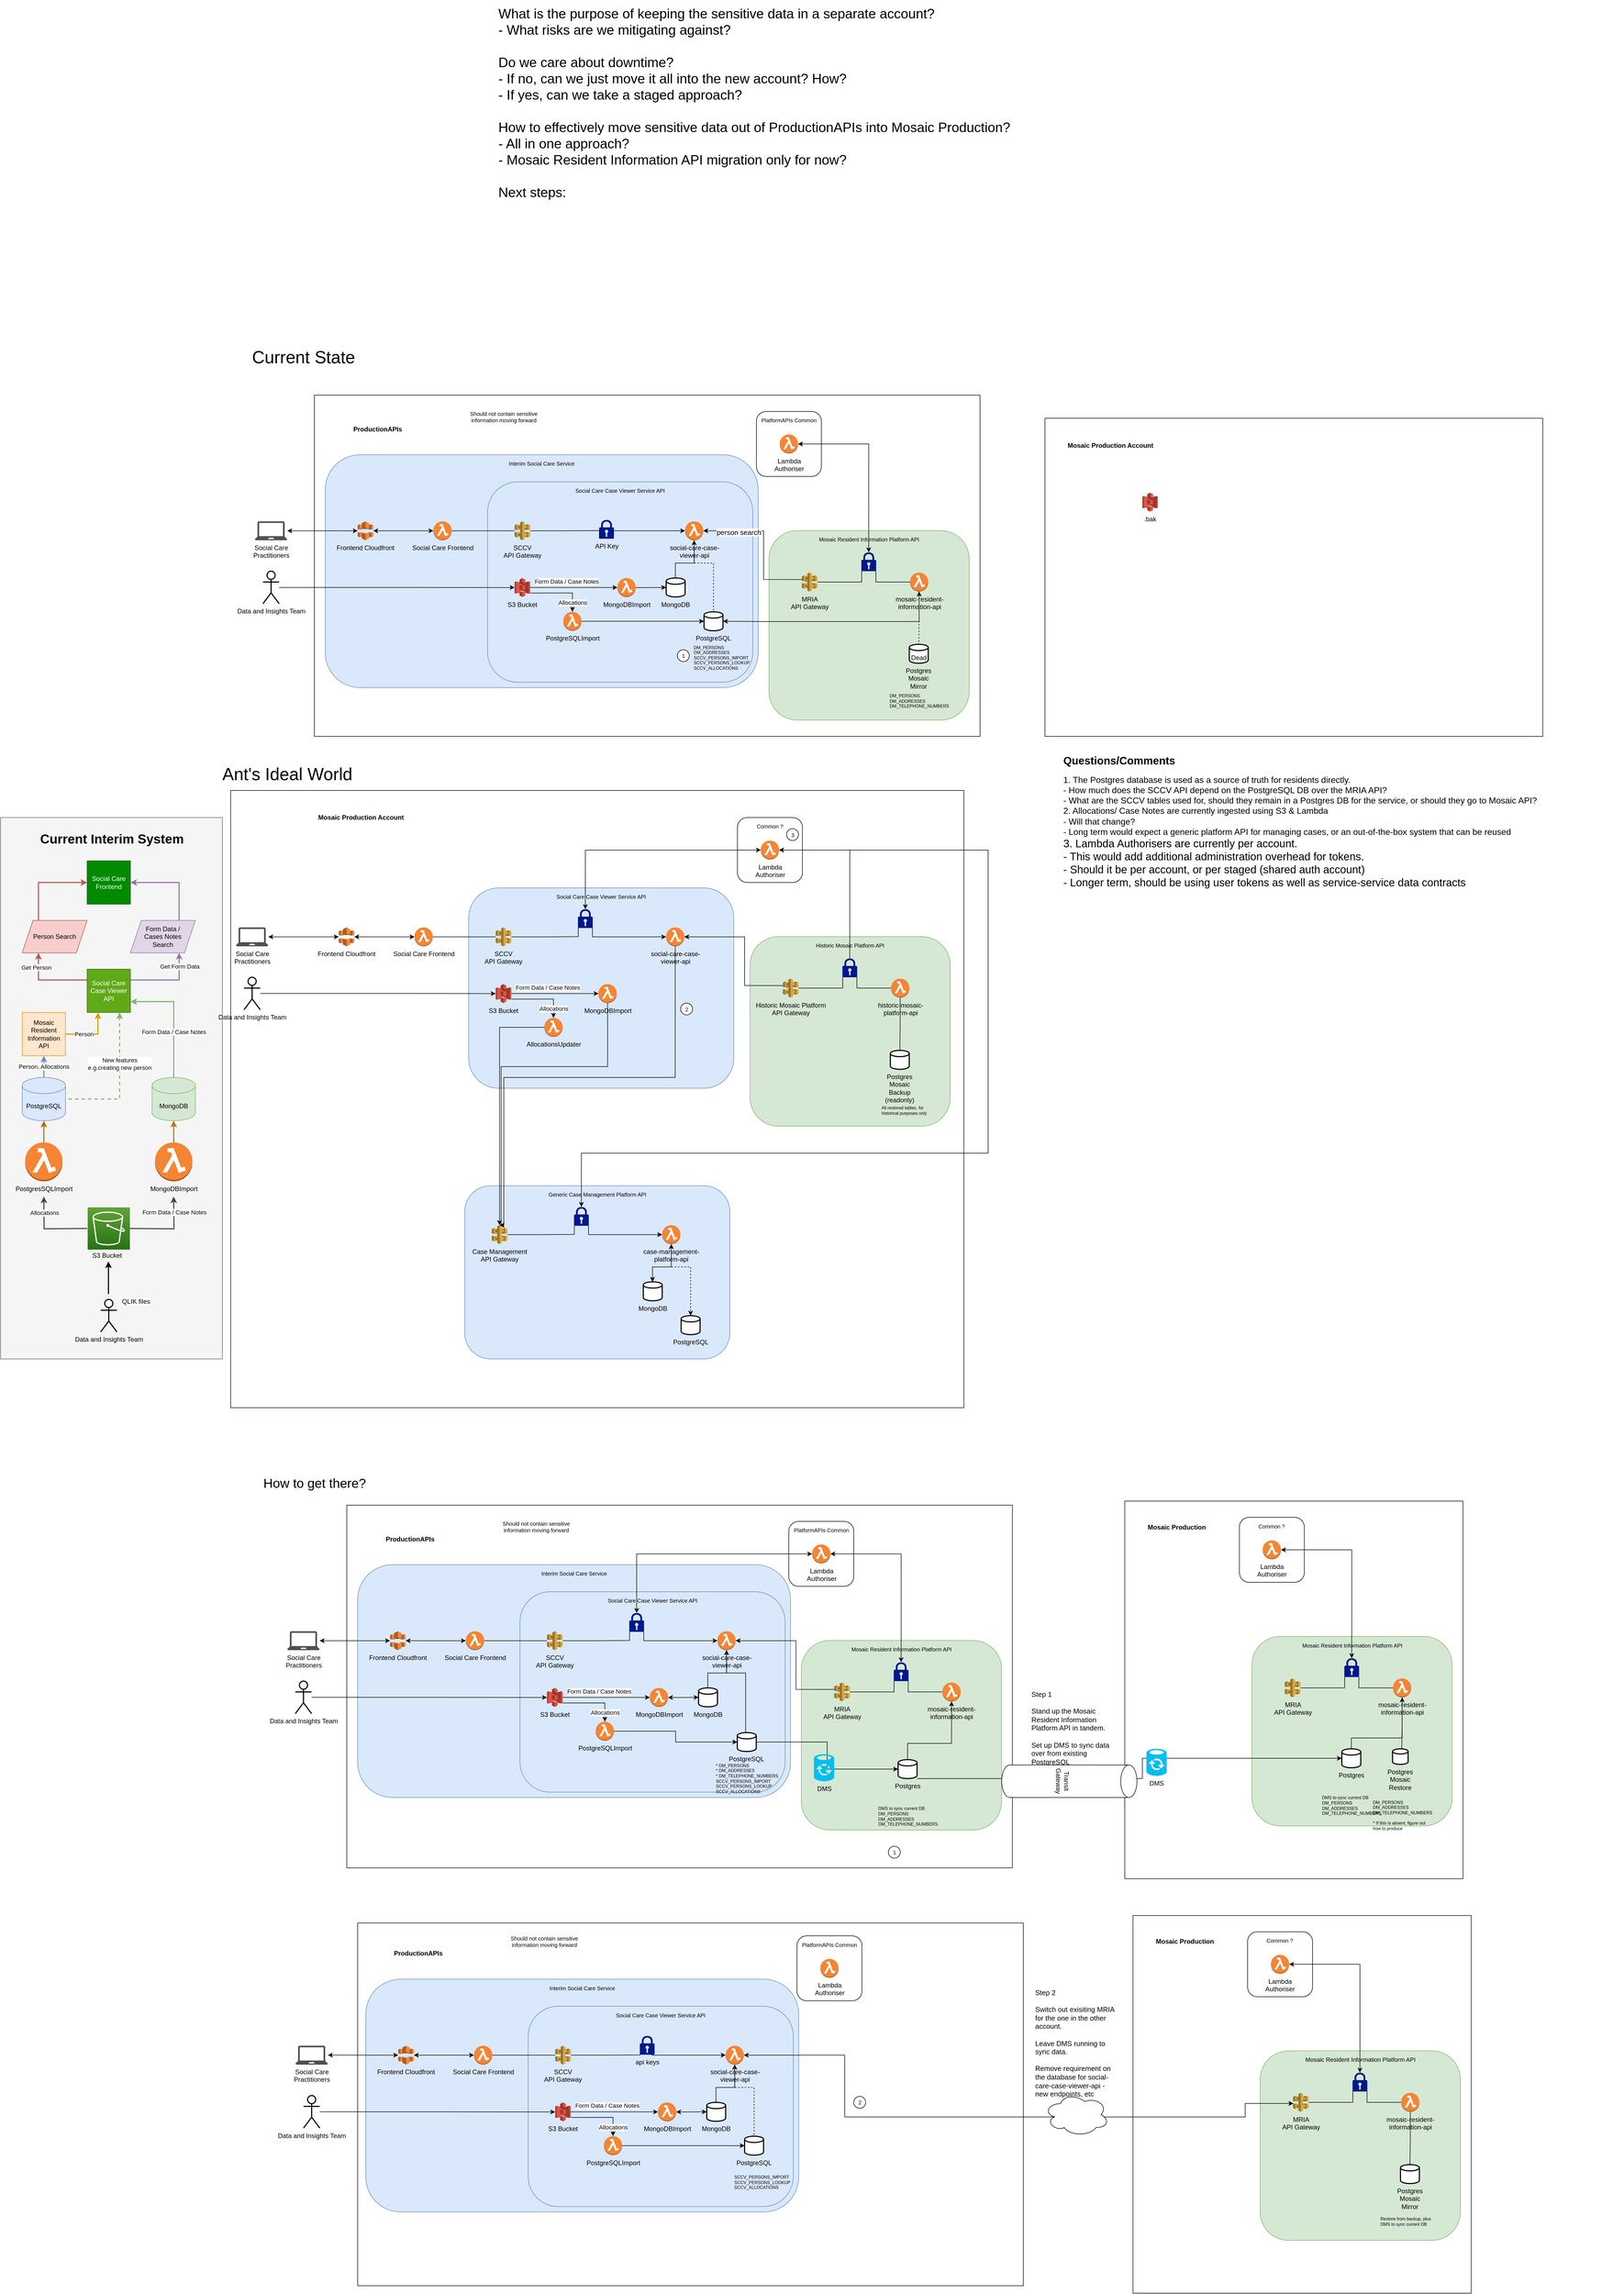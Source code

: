 <mxfile version="14.4.3" type="google" pages="4"><diagram id="xswE8hHhW3ZYyOBADvaj" name="All"><mxGraphModel dx="1211" dy="2307" grid="1" gridSize="10" guides="1" tooltips="1" connect="1" arrows="1" fold="1" page="1" pageScale="1" pageWidth="1169" pageHeight="827" math="0" shadow="0"><root><mxCell id="0"/><mxCell id="1" parent="0"/><mxCell id="xUSHjAlkWD0HroMH6mEn-508" value="" style="rounded=0;whiteSpace=wrap;html=1;labelBackgroundColor=none;fontSize=10;align=left;" parent="1" vertex="1"><mxGeometry x="2132.65" y="2068" width="625" height="697.5" as="geometry"/></mxCell><mxCell id="xUSHjAlkWD0HroMH6mEn-510" value="Mosaic Resident Information Platform API" style="rounded=1;whiteSpace=wrap;html=1;fontSize=11;align=center;fillColor=#d5e8d4;strokeColor=#82b366;labelPosition=center;verticalLabelPosition=top;verticalAlign=bottom;spacingTop=0;labelBorderColor=none;labelBackgroundColor=none;spacingBottom=-25;" parent="1" vertex="1"><mxGeometry x="2367.65" y="2318" width="370" height="350" as="geometry"/></mxCell><mxCell id="xUSHjAlkWD0HroMH6mEn-217" value="" style="rounded=0;whiteSpace=wrap;html=1;labelBackgroundColor=none;fontSize=10;align=left;" parent="1" vertex="1"><mxGeometry x="465.22" y="-10" width="1355" height="1140" as="geometry"/></mxCell><mxCell id="xUSHjAlkWD0HroMH6mEn-279" value="&lt;div&gt;Generic Case Management Platform API&lt;/div&gt;" style="rounded=1;whiteSpace=wrap;html=1;fontSize=10;align=center;fillColor=#dae8fc;strokeColor=#6c8ebf;labelPosition=center;verticalLabelPosition=top;verticalAlign=bottom;spacingBottom=-25;" parent="1" vertex="1"><mxGeometry x="897.72" y="720" width="490" height="320" as="geometry"/></mxCell><mxCell id="xUSHjAlkWD0HroMH6mEn-165" value="" style="rounded=0;whiteSpace=wrap;html=1;labelBackgroundColor=none;fontSize=10;align=left;" parent="1" vertex="1"><mxGeometry x="620" y="-740" width="1230" height="630" as="geometry"/></mxCell><mxCell id="xUSHjAlkWD0HroMH6mEn-159" value="Interim Social Care Service" style="rounded=1;whiteSpace=wrap;html=1;fontSize=10;align=center;fillColor=#dae8fc;strokeColor=#6c8ebf;labelPosition=center;verticalLabelPosition=top;verticalAlign=bottom;spacingBottom=-25;" parent="1" vertex="1"><mxGeometry x="640" y="-630" width="800" height="430" as="geometry"/></mxCell><mxCell id="xUSHjAlkWD0HroMH6mEn-161" value="&lt;div&gt;Social Care Case Viewer Service API&lt;/div&gt;" style="rounded=1;whiteSpace=wrap;html=1;fontSize=10;align=center;fillColor=#dae8fc;strokeColor=#6c8ebf;labelPosition=center;verticalLabelPosition=top;verticalAlign=bottom;spacingBottom=-25;" parent="1" vertex="1"><mxGeometry x="940" y="-580" width="490" height="370" as="geometry"/></mxCell><mxCell id="xUSHjAlkWD0HroMH6mEn-160" value="PlatformAPIs Common" style="rounded=1;whiteSpace=wrap;html=1;fontSize=10;align=center;labelPosition=center;verticalLabelPosition=top;verticalAlign=bottom;spacingBottom=-25;" parent="1" vertex="1"><mxGeometry x="1436.8" y="-710" width="120" height="120" as="geometry"/></mxCell><mxCell id="xUSHjAlkWD0HroMH6mEn-154" value="Mosaic Resident Information Platform API" style="rounded=1;whiteSpace=wrap;html=1;fontSize=10;align=center;fillColor=#d5e8d4;strokeColor=#82b366;labelPosition=center;verticalLabelPosition=top;verticalAlign=bottom;spacingTop=0;labelBorderColor=none;labelBackgroundColor=none;spacingBottom=-25;" parent="1" vertex="1"><mxGeometry x="1460" y="-490" width="370" height="350" as="geometry"/></mxCell><mxCell id="z8jQFOe5jYVCncjAYi2P-48" style="edgeStyle=orthogonalEdgeStyle;rounded=0;orthogonalLoop=1;jettySize=auto;html=1;startArrow=none;startFill=0;" parent="1" source="wyypRaCvNmAZbWu2mDue-47" target="z8jQFOe5jYVCncjAYi2P-46" edge="1"><mxGeometry relative="1" as="geometry"/></mxCell><mxCell id="wyypRaCvNmAZbWu2mDue-47" value="Data and Insights Team" style="shape=umlActor;verticalLabelPosition=bottom;verticalAlign=top;html=1;outlineConnect=0;strokeWidth=2;" parent="1" vertex="1"><mxGeometry x="524.93" y="-415" width="30" height="60" as="geometry"/></mxCell><mxCell id="wyypRaCvNmAZbWu2mDue-66" value="" style="rounded=0;whiteSpace=wrap;html=1;strokeWidth=1;fillColor=#f5f5f5;strokeColor=#666666;fontColor=#333333;" parent="1" vertex="1"><mxGeometry x="40" y="40" width="410" height="1000" as="geometry"/></mxCell><mxCell id="wyypRaCvNmAZbWu2mDue-67" style="edgeStyle=orthogonalEdgeStyle;rounded=0;orthogonalLoop=1;jettySize=auto;html=1;entryX=0.25;entryY=0;entryDx=0;entryDy=0;exitX=0;exitY=0.5;exitDx=0;exitDy=0;strokeWidth=2;startArrow=classic;startFill=1;endArrow=none;endFill=0;fillColor=#f8cecc;strokeColor=#b85450;" parent="1" source="wyypRaCvNmAZbWu2mDue-69" target="wyypRaCvNmAZbWu2mDue-88" edge="1"><mxGeometry relative="1" as="geometry"/></mxCell><mxCell id="wyypRaCvNmAZbWu2mDue-68" style="edgeStyle=orthogonalEdgeStyle;rounded=0;orthogonalLoop=1;jettySize=auto;html=1;exitX=1;exitY=0.5;exitDx=0;exitDy=0;entryX=0.75;entryY=0;entryDx=0;entryDy=0;fillColor=#e1d5e7;strokeWidth=2;startArrow=classic;startFill=1;endArrow=none;endFill=0;strokeColor=#9673a6;" parent="1" source="wyypRaCvNmAZbWu2mDue-69" target="wyypRaCvNmAZbWu2mDue-91" edge="1"><mxGeometry relative="1" as="geometry"/></mxCell><mxCell id="wyypRaCvNmAZbWu2mDue-69" value="Social Care Frontend" style="whiteSpace=wrap;html=1;aspect=fixed;fillColor=#008a00;strokeColor=#005700;fontColor=#ffffff;" parent="1" vertex="1"><mxGeometry x="200" y="120" width="80" height="80" as="geometry"/></mxCell><mxCell id="wyypRaCvNmAZbWu2mDue-70" style="edgeStyle=orthogonalEdgeStyle;rounded=0;orthogonalLoop=1;jettySize=auto;html=1;exitX=0.25;exitY=1;exitDx=0;exitDy=0;entryX=1;entryY=0.5;entryDx=0;entryDy=0;strokeColor=#d79b00;strokeWidth=2;fillColor=#ffe6cc;startArrow=classic;startFill=1;endArrow=none;endFill=0;" parent="1" source="wyypRaCvNmAZbWu2mDue-76" target="wyypRaCvNmAZbWu2mDue-83" edge="1"><mxGeometry relative="1" as="geometry"/></mxCell><mxCell id="wyypRaCvNmAZbWu2mDue-71" value="Person" style="edgeLabel;html=1;align=center;verticalAlign=middle;resizable=0;points=[];" parent="wyypRaCvNmAZbWu2mDue-70" vertex="1" connectable="0"><mxGeometry x="-0.3" relative="1" as="geometry"><mxPoint x="-26.25" y="5" as="offset"/></mxGeometry></mxCell><mxCell id="wyypRaCvNmAZbWu2mDue-72" style="edgeStyle=orthogonalEdgeStyle;rounded=0;orthogonalLoop=1;jettySize=auto;html=1;entryX=0.5;entryY=0;entryDx=0;entryDy=0;entryPerimeter=0;strokeColor=#82b366;strokeWidth=2;exitX=1;exitY=0.75;exitDx=0;exitDy=0;fillColor=#d5e8d4;startArrow=classic;startFill=1;endArrow=none;endFill=0;" parent="1" source="wyypRaCvNmAZbWu2mDue-76" target="wyypRaCvNmAZbWu2mDue-85" edge="1"><mxGeometry relative="1" as="geometry"/></mxCell><mxCell id="wyypRaCvNmAZbWu2mDue-73" value="Form Data / Case Notes" style="edgeLabel;html=1;align=center;verticalAlign=middle;resizable=0;points=[];" parent="wyypRaCvNmAZbWu2mDue-72" vertex="1" connectable="0"><mxGeometry x="0.236" relative="1" as="geometry"><mxPoint as="offset"/></mxGeometry></mxCell><mxCell id="wyypRaCvNmAZbWu2mDue-74" style="edgeStyle=orthogonalEdgeStyle;rounded=0;orthogonalLoop=1;jettySize=auto;html=1;entryX=1;entryY=0.5;entryDx=0;entryDy=0;entryPerimeter=0;strokeColor=#82b366;strokeWidth=2;exitX=0.75;exitY=1;exitDx=0;exitDy=0;fillColor=#d5e8d4;dashed=1;startArrow=classic;startFill=1;endArrow=none;endFill=0;" parent="1" source="wyypRaCvNmAZbWu2mDue-76" target="wyypRaCvNmAZbWu2mDue-84" edge="1"><mxGeometry relative="1" as="geometry"/></mxCell><mxCell id="wyypRaCvNmAZbWu2mDue-75" value="New features&lt;br&gt;e.g.creating new person" style="edgeLabel;html=1;align=center;verticalAlign=middle;resizable=0;points=[];" parent="wyypRaCvNmAZbWu2mDue-74" vertex="1" connectable="0"><mxGeometry x="-0.475" y="-1" relative="1" as="geometry"><mxPoint x="1" y="26" as="offset"/></mxGeometry></mxCell><mxCell id="wyypRaCvNmAZbWu2mDue-76" value="Social Care Case Viewer API" style="whiteSpace=wrap;html=1;aspect=fixed;fillColor=#60a917;strokeColor=#2D7600;fontColor=#ffffff;" parent="1" vertex="1"><mxGeometry x="200" y="320" width="80" height="80" as="geometry"/></mxCell><mxCell id="wyypRaCvNmAZbWu2mDue-77" style="edgeStyle=orthogonalEdgeStyle;rounded=0;orthogonalLoop=1;jettySize=auto;html=1;entryX=0.5;entryY=0;entryDx=0;entryDy=0;entryPerimeter=0;exitX=0.5;exitY=1;exitDx=0;exitDy=0;fillColor=#dae8fc;strokeColor=#6c8ebf;strokeWidth=2;startArrow=classic;startFill=1;endArrow=none;endFill=0;" parent="1" source="wyypRaCvNmAZbWu2mDue-83" target="wyypRaCvNmAZbWu2mDue-84" edge="1"><mxGeometry relative="1" as="geometry"/></mxCell><mxCell id="wyypRaCvNmAZbWu2mDue-78" value="Person, Allocations" style="edgeLabel;html=1;align=center;verticalAlign=middle;resizable=0;points=[];" parent="wyypRaCvNmAZbWu2mDue-77" vertex="1" connectable="0"><mxGeometry x="-0.4" y="3" relative="1" as="geometry"><mxPoint x="-3" y="8.1" as="offset"/></mxGeometry></mxCell><mxCell id="wyypRaCvNmAZbWu2mDue-83" value="Mosaic Resident Information API" style="whiteSpace=wrap;html=1;aspect=fixed;fillColor=#ffe6cc;strokeColor=#d79b00;" parent="1" vertex="1"><mxGeometry x="80" y="400" width="80" height="80" as="geometry"/></mxCell><mxCell id="wyypRaCvNmAZbWu2mDue-84" value="PostgreSQL" style="shape=cylinder3;whiteSpace=wrap;html=1;boundedLbl=1;backgroundOutline=1;size=15;fillColor=#dae8fc;strokeColor=#6c8ebf;" parent="1" vertex="1"><mxGeometry x="80" y="520" width="80" height="80" as="geometry"/></mxCell><mxCell id="wyypRaCvNmAZbWu2mDue-85" value="MongoDB" style="shape=cylinder3;whiteSpace=wrap;html=1;boundedLbl=1;backgroundOutline=1;size=15;fillColor=#d5e8d4;strokeColor=#82b366;" parent="1" vertex="1"><mxGeometry x="320" y="520" width="80" height="80" as="geometry"/></mxCell><mxCell id="wyypRaCvNmAZbWu2mDue-86" style="edgeStyle=orthogonalEdgeStyle;rounded=0;orthogonalLoop=1;jettySize=auto;html=1;exitX=0.25;exitY=1;exitDx=0;exitDy=0;entryX=0;entryY=0.25;entryDx=0;entryDy=0;strokeWidth=2;fillColor=#f8cecc;strokeColor=#b85450;startArrow=classic;startFill=1;endArrow=none;endFill=0;" parent="1" source="wyypRaCvNmAZbWu2mDue-88" target="wyypRaCvNmAZbWu2mDue-76" edge="1"><mxGeometry relative="1" as="geometry"/></mxCell><mxCell id="wyypRaCvNmAZbWu2mDue-87" value="Get Person" style="edgeLabel;html=1;align=center;verticalAlign=middle;resizable=0;points=[];" parent="wyypRaCvNmAZbWu2mDue-86" vertex="1" connectable="0"><mxGeometry x="-0.614" y="-4" relative="1" as="geometry"><mxPoint as="offset"/></mxGeometry></mxCell><mxCell id="wyypRaCvNmAZbWu2mDue-88" value="Person Search" style="shape=parallelogram;perimeter=parallelogramPerimeter;whiteSpace=wrap;html=1;fixedSize=1;fillColor=#f8cecc;strokeColor=#b85450;" parent="1" vertex="1"><mxGeometry x="80" y="230" width="120" height="60" as="geometry"/></mxCell><mxCell id="wyypRaCvNmAZbWu2mDue-89" style="edgeStyle=orthogonalEdgeStyle;rounded=0;orthogonalLoop=1;jettySize=auto;html=1;entryX=1;entryY=0.25;entryDx=0;entryDy=0;exitX=0.75;exitY=1;exitDx=0;exitDy=0;fillColor=#e1d5e7;strokeColor=#9673a6;strokeWidth=2;startArrow=classic;startFill=1;endArrow=none;endFill=0;" parent="1" source="wyypRaCvNmAZbWu2mDue-91" target="wyypRaCvNmAZbWu2mDue-76" edge="1"><mxGeometry relative="1" as="geometry"/></mxCell><mxCell id="wyypRaCvNmAZbWu2mDue-90" value="Get Form Data" style="edgeLabel;html=1;align=center;verticalAlign=middle;resizable=0;points=[];" parent="wyypRaCvNmAZbWu2mDue-89" vertex="1" connectable="0"><mxGeometry x="-0.643" y="1" relative="1" as="geometry"><mxPoint as="offset"/></mxGeometry></mxCell><mxCell id="wyypRaCvNmAZbWu2mDue-91" value="Form Data /&lt;br&gt;Cases Notes&lt;br&gt;Search" style="shape=parallelogram;perimeter=parallelogramPerimeter;whiteSpace=wrap;html=1;fixedSize=1;fillColor=#e1d5e7;strokeColor=#9673a6;" parent="1" vertex="1"><mxGeometry x="280" y="230" width="120" height="60" as="geometry"/></mxCell><mxCell id="wyypRaCvNmAZbWu2mDue-92" style="edgeStyle=orthogonalEdgeStyle;rounded=0;orthogonalLoop=1;jettySize=auto;html=1;startArrow=none;startFill=0;endArrow=classic;endFill=1;fillColor=#6d8764;strokeColor=#3A5431;strokeWidth=2;" parent="1" edge="1"><mxGeometry relative="1" as="geometry"><mxPoint x="120" y="740" as="targetPoint"/><mxPoint x="200" y="799.059" as="sourcePoint"/></mxGeometry></mxCell><mxCell id="wyypRaCvNmAZbWu2mDue-93" value="Allocations" style="edgeLabel;html=1;align=center;verticalAlign=middle;resizable=0;points=[];" parent="wyypRaCvNmAZbWu2mDue-92" vertex="1" connectable="0"><mxGeometry x="0.195" y="-2" relative="1" as="geometry"><mxPoint x="-2" y="-26.1" as="offset"/></mxGeometry></mxCell><mxCell id="wyypRaCvNmAZbWu2mDue-94" style="edgeStyle=orthogonalEdgeStyle;rounded=0;orthogonalLoop=1;jettySize=auto;html=1;endArrow=classic;endFill=1;startArrow=none;startFill=0;fillColor=#6d8764;strokeColor=#3A5431;strokeWidth=2;" parent="1" edge="1"><mxGeometry relative="1" as="geometry"><mxPoint x="360" y="740" as="targetPoint"/><mxPoint x="275" y="799.059" as="sourcePoint"/></mxGeometry></mxCell><mxCell id="wyypRaCvNmAZbWu2mDue-95" value="Form Data / Case Notes" style="edgeLabel;html=1;align=center;verticalAlign=middle;resizable=0;points=[];" parent="wyypRaCvNmAZbWu2mDue-94" vertex="1" connectable="0"><mxGeometry x="0.18" y="-2" relative="1" as="geometry"><mxPoint x="-2" y="-31.1" as="offset"/></mxGeometry></mxCell><mxCell id="wyypRaCvNmAZbWu2mDue-96" value="S3 Bucket" style="text;html=1;strokeColor=none;fillColor=none;align=center;verticalAlign=middle;whiteSpace=wrap;rounded=0;" parent="1" vertex="1"><mxGeometry x="192.5" y="838" width="87.5" height="22" as="geometry"/></mxCell><mxCell id="wyypRaCvNmAZbWu2mDue-97" style="edgeStyle=orthogonalEdgeStyle;rounded=0;orthogonalLoop=1;jettySize=auto;html=1;entryX=0.5;entryY=1;entryDx=0;entryDy=0;entryPerimeter=0;fillColor=#f0a30a;strokeColor=#BD7000;strokeWidth=2;" parent="1" source="wyypRaCvNmAZbWu2mDue-98" target="wyypRaCvNmAZbWu2mDue-84" edge="1"><mxGeometry relative="1" as="geometry"/></mxCell><mxCell id="wyypRaCvNmAZbWu2mDue-98" value="PostgresSQLImport" style="outlineConnect=0;dashed=0;verticalLabelPosition=bottom;verticalAlign=top;align=center;html=1;shape=mxgraph.aws3.lambda_function;fillColor=#F58534;gradientColor=none;" parent="1" vertex="1"><mxGeometry x="85.5" y="640" width="69" height="72" as="geometry"/></mxCell><mxCell id="wyypRaCvNmAZbWu2mDue-99" style="edgeStyle=orthogonalEdgeStyle;rounded=0;orthogonalLoop=1;jettySize=auto;html=1;entryX=0.5;entryY=1;entryDx=0;entryDy=0;entryPerimeter=0;fillColor=#f0a30a;strokeColor=#BD7000;strokeWidth=2;" parent="1" source="wyypRaCvNmAZbWu2mDue-100" target="wyypRaCvNmAZbWu2mDue-85" edge="1"><mxGeometry relative="1" as="geometry"/></mxCell><mxCell id="wyypRaCvNmAZbWu2mDue-100" value="MongoDBImport" style="outlineConnect=0;dashed=0;verticalLabelPosition=bottom;verticalAlign=top;align=center;html=1;shape=mxgraph.aws3.lambda_function;fillColor=#F58534;gradientColor=none;" parent="1" vertex="1"><mxGeometry x="325.5" y="640" width="69" height="72" as="geometry"/></mxCell><mxCell id="wyypRaCvNmAZbWu2mDue-101" value="QLIK files" style="shape=image;html=1;verticalAlign=top;verticalLabelPosition=bottom;labelBackgroundColor=#ffffff;imageAspect=0;aspect=fixed;image=https://cdn1.iconfinder.com/data/icons/anycolor-common-type-files-pack/512/csv_anycolor-128.png" parent="1" vertex="1"><mxGeometry x="260" y="860" width="60" height="60" as="geometry"/></mxCell><mxCell id="wyypRaCvNmAZbWu2mDue-102" style="edgeStyle=orthogonalEdgeStyle;rounded=0;orthogonalLoop=1;jettySize=auto;html=1;strokeWidth=2;" parent="1" edge="1"><mxGeometry relative="1" as="geometry"><mxPoint x="239.41" y="860" as="targetPoint"/><mxPoint x="239.41" y="920" as="sourcePoint"/><Array as="points"><mxPoint x="239.41" y="910"/><mxPoint x="239.41" y="910"/></Array></mxGeometry></mxCell><mxCell id="wyypRaCvNmAZbWu2mDue-103" value="Data and Insights Team" style="shape=umlActor;verticalLabelPosition=bottom;verticalAlign=top;html=1;outlineConnect=0;strokeWidth=2;" parent="1" vertex="1"><mxGeometry x="225" y="930" width="30" height="60" as="geometry"/></mxCell><mxCell id="wyypRaCvNmAZbWu2mDue-108" value="&lt;h1&gt;Current Interim System&lt;/h1&gt;" style="text;html=1;strokeColor=none;fillColor=none;spacing=5;spacingTop=-20;whiteSpace=wrap;overflow=hidden;rounded=0;align=center;" parent="1" vertex="1"><mxGeometry x="85.5" y="60" width="320" height="40" as="geometry"/></mxCell><mxCell id="wyypRaCvNmAZbWu2mDue-109" value="" style="points=[[0,0,0],[0.25,0,0],[0.5,0,0],[0.75,0,0],[1,0,0],[0,1,0],[0.25,1,0],[0.5,1,0],[0.75,1,0],[1,1,0],[0,0.25,0],[0,0.5,0],[0,0.75,0],[1,0.25,0],[1,0.5,0],[1,0.75,0]];outlineConnect=0;fontColor=#232F3E;gradientColor=#60A337;gradientDirection=north;fillColor=#277116;strokeColor=#ffffff;dashed=0;verticalLabelPosition=bottom;verticalAlign=top;align=center;html=1;fontSize=12;fontStyle=0;aspect=fixed;shape=mxgraph.aws4.resourceIcon;resIcon=mxgraph.aws4.s3;" parent="1" vertex="1"><mxGeometry x="201" y="760" width="78" height="78" as="geometry"/></mxCell><mxCell id="z8jQFOe5jYVCncjAYi2P-1" value="&lt;b&gt;ProductionAPIs&lt;/b&gt;" style="text;html=1;strokeColor=none;fillColor=none;align=left;verticalAlign=middle;whiteSpace=wrap;rounded=0;" parent="1" vertex="1"><mxGeometry x="690" y="-687.5" width="121" height="20" as="geometry"/></mxCell><mxCell id="xUSHjAlkWD0HroMH6mEn-123" style="edgeStyle=orthogonalEdgeStyle;rounded=0;orthogonalLoop=1;jettySize=auto;html=1;startArrow=none;startFill=0;endArrow=none;endFill=0;fontSize=12;" parent="1" source="z8jQFOe5jYVCncjAYi2P-4" target="xUSHjAlkWD0HroMH6mEn-122" edge="1"><mxGeometry relative="1" as="geometry"/></mxCell><mxCell id="z8jQFOe5jYVCncjAYi2P-4" value="Social Care Frontend" style="outlineConnect=0;dashed=0;verticalLabelPosition=bottom;verticalAlign=top;align=center;html=1;shape=mxgraph.aws3.lambda_function;fillColor=#F58534;gradientColor=none;labelPosition=center;aspect=fixed;" parent="1" vertex="1"><mxGeometry x="840" y="-507.15" width="33.6" height="35" as="geometry"/></mxCell><mxCell id="z8jQFOe5jYVCncjAYi2P-9" style="edgeStyle=orthogonalEdgeStyle;rounded=0;orthogonalLoop=1;jettySize=auto;html=1;startArrow=classic;startFill=1;" parent="1" source="z8jQFOe5jYVCncjAYi2P-5" target="z8jQFOe5jYVCncjAYi2P-7" edge="1"><mxGeometry relative="1" as="geometry"/></mxCell><mxCell id="z8jQFOe5jYVCncjAYi2P-5" value="&lt;div&gt;Social Care&lt;/div&gt;&lt;div&gt;Practitioners&lt;br&gt;&lt;/div&gt;" style="pointerEvents=1;shadow=0;dashed=0;html=1;strokeColor=none;fillColor=#505050;labelPosition=center;verticalLabelPosition=bottom;verticalAlign=top;outlineConnect=0;align=center;shape=mxgraph.office.devices.laptop;aspect=fixed;" parent="1" vertex="1"><mxGeometry x="510" y="-507.15" width="59.85" height="35" as="geometry"/></mxCell><mxCell id="xUSHjAlkWD0HroMH6mEn-163" value="" style="edgeStyle=orthogonalEdgeStyle;rounded=0;orthogonalLoop=1;jettySize=auto;html=1;startArrow=classic;startFill=1;endArrow=classic;endFill=1;fontSize=10;" parent="1" source="z8jQFOe5jYVCncjAYi2P-7" target="z8jQFOe5jYVCncjAYi2P-4" edge="1"><mxGeometry relative="1" as="geometry"/></mxCell><mxCell id="z8jQFOe5jYVCncjAYi2P-7" value="&lt;div&gt;Frontend Cloudfront&lt;/div&gt;" style="outlineConnect=0;dashed=0;verticalLabelPosition=bottom;verticalAlign=top;align=center;html=1;shape=mxgraph.aws3.cloudfront;fillColor=#F58536;gradientColor=none;labelPosition=center;aspect=fixed;" parent="1" vertex="1"><mxGeometry x="700" y="-507.15" width="28.7" height="35" as="geometry"/></mxCell><mxCell id="z8jQFOe5jYVCncjAYi2P-25" style="edgeStyle=orthogonalEdgeStyle;rounded=0;orthogonalLoop=1;jettySize=auto;html=1;startArrow=classic;startFill=1;endArrow=none;endFill=0;" parent="1" source="z8jQFOe5jYVCncjAYi2P-19" target="z8jQFOe5jYVCncjAYi2P-24" edge="1"><mxGeometry relative="1" as="geometry"><Array as="points"><mxPoint x="1322" y="-430"/><mxPoint x="1287" y="-430"/></Array></mxGeometry></mxCell><mxCell id="xUSHjAlkWD0HroMH6mEn-164" style="edgeStyle=orthogonalEdgeStyle;rounded=0;orthogonalLoop=1;jettySize=auto;html=1;exitX=1;exitY=0.5;exitDx=0;exitDy=0;exitPerimeter=0;entryX=0.548;entryY=0.367;entryDx=0;entryDy=0;entryPerimeter=0;startArrow=classic;startFill=1;endArrow=classic;endFill=1;fontSize=10;" parent="1" source="z8jQFOe5jYVCncjAYi2P-19" target="xUSHjAlkWD0HroMH6mEn-126" edge="1"><mxGeometry relative="1" as="geometry"><Array as="points"><mxPoint x="1450" y="-490"/><mxPoint x="1450" y="-400"/></Array></mxGeometry></mxCell><mxCell id="xUSHjAlkWD0HroMH6mEn-529" value="person search" style="edgeLabel;html=1;align=center;verticalAlign=middle;resizable=0;points=[];fontSize=13;" parent="xUSHjAlkWD0HroMH6mEn-164" vertex="1" connectable="0"><mxGeometry x="-0.547" y="-2" relative="1" as="geometry"><mxPoint as="offset"/></mxGeometry></mxCell><mxCell id="z8jQFOe5jYVCncjAYi2P-19" value="&lt;div&gt;social-care-case-&lt;/div&gt;&lt;div&gt;viewer-api&lt;/div&gt;" style="outlineConnect=0;dashed=0;verticalLabelPosition=bottom;verticalAlign=top;align=center;html=1;shape=mxgraph.aws3.lambda_function;fillColor=#F58534;gradientColor=none;labelPosition=center;aspect=fixed;" parent="1" vertex="1"><mxGeometry x="1305" y="-507.15" width="33.54" height="35" as="geometry"/></mxCell><mxCell id="z8jQFOe5jYVCncjAYi2P-24" value="MongoDB" style="strokeWidth=2;html=1;shape=mxgraph.flowchart.database;whiteSpace=wrap;align=center;aspect=fixed;labelPosition=center;verticalLabelPosition=bottom;verticalAlign=top;" parent="1" vertex="1"><mxGeometry x="1270" y="-402.5" width="35" height="35" as="geometry"/></mxCell><mxCell id="z8jQFOe5jYVCncjAYi2P-44" style="edgeStyle=orthogonalEdgeStyle;rounded=0;orthogonalLoop=1;jettySize=auto;html=1;entryX=0;entryY=0.5;entryDx=0;entryDy=0;entryPerimeter=0;startArrow=none;startFill=0;" parent="1" source="z8jQFOe5jYVCncjAYi2P-43" target="z8jQFOe5jYVCncjAYi2P-24" edge="1"><mxGeometry relative="1" as="geometry"/></mxCell><mxCell id="z8jQFOe5jYVCncjAYi2P-43" value="MongoDBImport" style="outlineConnect=0;dashed=0;verticalLabelPosition=bottom;verticalAlign=top;align=center;html=1;shape=mxgraph.aws3.lambda_function;fillColor=#F58534;gradientColor=none;labelPosition=center;aspect=fixed;" parent="1" vertex="1"><mxGeometry x="1180" y="-402.33" width="33.6" height="35" as="geometry"/></mxCell><mxCell id="z8jQFOe5jYVCncjAYi2P-50" style="edgeStyle=orthogonalEdgeStyle;rounded=0;orthogonalLoop=1;jettySize=auto;html=1;startArrow=none;startFill=0;exitX=1;exitY=0.79;exitDx=0;exitDy=0;exitPerimeter=0;" parent="1" source="z8jQFOe5jYVCncjAYi2P-46" target="z8jQFOe5jYVCncjAYi2P-49" edge="1"><mxGeometry relative="1" as="geometry"/></mxCell><mxCell id="z8jQFOe5jYVCncjAYi2P-53" value="Allocations" style="edgeLabel;html=1;align=center;verticalAlign=middle;resizable=0;points=[];" parent="z8jQFOe5jYVCncjAYi2P-50" vertex="1" connectable="0"><mxGeometry x="0.693" relative="1" as="geometry"><mxPoint as="offset"/></mxGeometry></mxCell><mxCell id="z8jQFOe5jYVCncjAYi2P-46" value="S3 Bucket" style="outlineConnect=0;dashed=0;verticalLabelPosition=bottom;verticalAlign=top;align=center;html=1;shape=mxgraph.aws3.s3;fillColor=#E05243;gradientColor=none;aspect=fixed;" parent="1" vertex="1"><mxGeometry x="990.0" y="-402.33" width="28.79" height="35" as="geometry"/></mxCell><mxCell id="z8jQFOe5jYVCncjAYi2P-49" value="PostgreSQLImport" style="outlineConnect=0;dashed=0;verticalLabelPosition=bottom;verticalAlign=top;align=center;html=1;shape=mxgraph.aws3.lambda_function;fillColor=#F58534;gradientColor=none;labelPosition=center;aspect=fixed;" parent="1" vertex="1"><mxGeometry x="1080" y="-340" width="33.6" height="35" as="geometry"/></mxCell><mxCell id="z8jQFOe5jYVCncjAYi2P-47" style="edgeStyle=orthogonalEdgeStyle;rounded=0;orthogonalLoop=1;jettySize=auto;html=1;entryX=0;entryY=0.5;entryDx=0;entryDy=0;entryPerimeter=0;startArrow=none;startFill=0;" parent="1" source="z8jQFOe5jYVCncjAYi2P-46" target="z8jQFOe5jYVCncjAYi2P-43" edge="1"><mxGeometry relative="1" as="geometry"/></mxCell><mxCell id="z8jQFOe5jYVCncjAYi2P-54" value="Form Data / Case Notes" style="edgeLabel;html=1;align=center;verticalAlign=middle;resizable=0;points=[];" parent="z8jQFOe5jYVCncjAYi2P-47" vertex="1" connectable="0"><mxGeometry x="-0.673" y="-1" relative="1" as="geometry"><mxPoint x="40.8" y="-12.5" as="offset"/></mxGeometry></mxCell><mxCell id="xUSHjAlkWD0HroMH6mEn-1" value="Current State" style="text;html=1;strokeColor=none;fillColor=none;align=center;verticalAlign=middle;whiteSpace=wrap;rounded=0;fontSize=32;" parent="1" vertex="1"><mxGeometry x="430" y="-820" width="340" height="20" as="geometry"/></mxCell><mxCell id="xUSHjAlkWD0HroMH6mEn-136" value="" style="edgeStyle=orthogonalEdgeStyle;rounded=0;orthogonalLoop=1;jettySize=auto;html=1;startArrow=none;startFill=0;endArrow=none;endFill=0;fontSize=12;dashed=1;" parent="1" source="z8jQFOe5jYVCncjAYi2P-28" target="xUSHjAlkWD0HroMH6mEn-135" edge="1"><mxGeometry relative="1" as="geometry"/></mxCell><mxCell id="xUSHjAlkWD0HroMH6mEn-140" style="edgeStyle=orthogonalEdgeStyle;rounded=0;orthogonalLoop=1;jettySize=auto;html=1;exitX=0.5;exitY=1;exitDx=0;exitDy=0;exitPerimeter=0;entryX=1;entryY=0.5;entryDx=0;entryDy=0;entryPerimeter=0;startArrow=classic;startFill=1;endArrow=classic;endFill=1;fontSize=12;" parent="1" source="z8jQFOe5jYVCncjAYi2P-28" target="z8jQFOe5jYVCncjAYi2P-32" edge="1"><mxGeometry relative="1" as="geometry"><Array as="points"><mxPoint x="1737" y="-322"/><mxPoint x="1460" y="-322"/></Array></mxGeometry></mxCell><mxCell id="z8jQFOe5jYVCncjAYi2P-28" value="&lt;div&gt;mosaic-resident-&lt;/div&gt;&lt;div&gt;information-api&lt;/div&gt;" style="outlineConnect=0;dashed=0;verticalLabelPosition=bottom;verticalAlign=top;align=center;html=1;shape=mxgraph.aws3.lambda_function;fillColor=#F58534;gradientColor=none;labelPosition=center;aspect=fixed;" parent="1" vertex="1"><mxGeometry x="1720.73" y="-412.5" width="33.54" height="35" as="geometry"/></mxCell><mxCell id="xUSHjAlkWD0HroMH6mEn-143" style="edgeStyle=orthogonalEdgeStyle;rounded=0;orthogonalLoop=1;jettySize=auto;html=1;exitX=1;exitY=0.5;exitDx=0;exitDy=0;exitPerimeter=0;entryX=0.5;entryY=0.005;entryDx=0;entryDy=0;entryPerimeter=0;startArrow=classic;startFill=1;endArrow=classic;endFill=1;fontSize=12;" parent="1" source="z8jQFOe5jYVCncjAYi2P-31" target="xUSHjAlkWD0HroMH6mEn-132" edge="1"><mxGeometry relative="1" as="geometry"/></mxCell><mxCell id="z8jQFOe5jYVCncjAYi2P-31" value="&lt;div&gt;Lambda&lt;/div&gt;&lt;div&gt;Authoriser&lt;/div&gt;" style="outlineConnect=0;dashed=0;verticalLabelPosition=bottom;verticalAlign=top;align=center;html=1;shape=mxgraph.aws3.lambda_function;fillColor=#F58534;gradientColor=none;labelPosition=center;aspect=fixed;" parent="1" vertex="1"><mxGeometry x="1480" y="-667.5" width="33.6" height="35" as="geometry"/></mxCell><mxCell id="z8jQFOe5jYVCncjAYi2P-51" style="edgeStyle=orthogonalEdgeStyle;rounded=0;orthogonalLoop=1;jettySize=auto;html=1;entryX=0;entryY=0.5;entryDx=0;entryDy=0;entryPerimeter=0;startArrow=none;startFill=0;exitX=1;exitY=0.5;exitDx=0;exitDy=0;exitPerimeter=0;" parent="1" source="z8jQFOe5jYVCncjAYi2P-49" target="z8jQFOe5jYVCncjAYi2P-32" edge="1"><mxGeometry x="1275" y="-280" as="geometry"/></mxCell><mxCell id="z8jQFOe5jYVCncjAYi2P-36" style="edgeStyle=orthogonalEdgeStyle;rounded=0;orthogonalLoop=1;jettySize=auto;html=1;entryX=0.5;entryY=0;entryDx=0;entryDy=0;entryPerimeter=0;startArrow=classic;startFill=1;dashed=1;exitX=0.5;exitY=1;exitDx=0;exitDy=0;exitPerimeter=0;endArrow=none;endFill=0;" parent="1" source="z8jQFOe5jYVCncjAYi2P-19" target="z8jQFOe5jYVCncjAYi2P-32" edge="1"><mxGeometry relative="1" as="geometry"><Array as="points"><mxPoint x="1322" y="-430"/><mxPoint x="1357" y="-430"/></Array></mxGeometry></mxCell><mxCell id="xUSHjAlkWD0HroMH6mEn-119" style="edgeStyle=orthogonalEdgeStyle;rounded=0;orthogonalLoop=1;jettySize=auto;html=1;exitX=0.98;exitY=0.98;exitDx=0;exitDy=0;exitPerimeter=0;entryX=0;entryY=0.5;entryDx=0;entryDy=0;entryPerimeter=0;startArrow=none;startFill=0;fontSize=12;" parent="1" source="xUSHjAlkWD0HroMH6mEn-113" target="z8jQFOe5jYVCncjAYi2P-19" edge="1"><mxGeometry relative="1" as="geometry"><Array as="points"><mxPoint x="1169" y="-490"/></Array></mxGeometry></mxCell><mxCell id="xUSHjAlkWD0HroMH6mEn-113" value="API Key" style="aspect=fixed;pointerEvents=1;shadow=0;dashed=0;html=1;strokeColor=none;labelPosition=center;verticalLabelPosition=bottom;verticalAlign=top;align=center;fillColor=#00188D;shape=mxgraph.mscae.enterprise.lock;fontSize=12;" parent="1" vertex="1"><mxGeometry x="1146.15" y="-510.0" width="27.3" height="35" as="geometry"/></mxCell><mxCell id="xUSHjAlkWD0HroMH6mEn-125" style="edgeStyle=orthogonalEdgeStyle;rounded=0;orthogonalLoop=1;jettySize=auto;html=1;entryX=0.02;entryY=0.98;entryDx=0;entryDy=0;entryPerimeter=0;startArrow=none;startFill=0;endArrow=none;endFill=0;fontSize=12;" parent="1" source="xUSHjAlkWD0HroMH6mEn-122" target="xUSHjAlkWD0HroMH6mEn-113" edge="1"><mxGeometry relative="1" as="geometry"><Array as="points"><mxPoint x="1080" y="-490"/><mxPoint x="1142" y="-490"/></Array></mxGeometry></mxCell><mxCell id="xUSHjAlkWD0HroMH6mEn-122" value="&lt;div&gt;SCCV&lt;/div&gt;&lt;div&gt;API Gateway&lt;br&gt;&lt;/div&gt;" style="outlineConnect=0;dashed=0;verticalLabelPosition=bottom;verticalAlign=top;align=center;html=1;shape=mxgraph.aws3.api_gateway;fillColor=#D9A741;gradientColor=none;fontSize=12;aspect=fixed;" parent="1" vertex="1"><mxGeometry x="990" y="-507.15" width="28.79" height="35" as="geometry"/></mxCell><mxCell id="xUSHjAlkWD0HroMH6mEn-133" style="edgeStyle=orthogonalEdgeStyle;rounded=0;orthogonalLoop=1;jettySize=auto;html=1;entryX=0.02;entryY=0.98;entryDx=0;entryDy=0;entryPerimeter=0;startArrow=none;startFill=0;endArrow=none;endFill=0;fontSize=12;" parent="1" source="xUSHjAlkWD0HroMH6mEn-126" target="xUSHjAlkWD0HroMH6mEn-132" edge="1"><mxGeometry relative="1" as="geometry"/></mxCell><mxCell id="xUSHjAlkWD0HroMH6mEn-126" value="MRIA&lt;br&gt;&lt;div&gt;API Gateway&lt;br&gt;&lt;/div&gt;" style="outlineConnect=0;dashed=0;verticalLabelPosition=bottom;verticalAlign=top;align=center;html=1;shape=mxgraph.aws3.api_gateway;fillColor=#D9A741;gradientColor=none;fontSize=12;aspect=fixed;" parent="1" vertex="1"><mxGeometry x="1520.73" y="-412.5" width="28.79" height="35" as="geometry"/></mxCell><mxCell id="xUSHjAlkWD0HroMH6mEn-134" style="edgeStyle=orthogonalEdgeStyle;rounded=0;orthogonalLoop=1;jettySize=auto;html=1;exitX=0.98;exitY=0.98;exitDx=0;exitDy=0;exitPerimeter=0;entryX=0;entryY=0.5;entryDx=0;entryDy=0;entryPerimeter=0;startArrow=none;startFill=0;endArrow=none;endFill=0;fontSize=12;" parent="1" source="xUSHjAlkWD0HroMH6mEn-132" target="z8jQFOe5jYVCncjAYi2P-28" edge="1"><mxGeometry relative="1" as="geometry"/></mxCell><mxCell id="xUSHjAlkWD0HroMH6mEn-132" value="" style="aspect=fixed;pointerEvents=1;shadow=0;dashed=0;html=1;strokeColor=none;labelPosition=center;verticalLabelPosition=bottom;verticalAlign=top;align=center;fillColor=#00188D;shape=mxgraph.mscae.enterprise.lock;fontSize=12;" parent="1" vertex="1"><mxGeometry x="1630.73" y="-450.0" width="27.3" height="35" as="geometry"/></mxCell><mxCell id="xUSHjAlkWD0HroMH6mEn-145" value="" style="group" parent="1" vertex="1" connectable="0"><mxGeometry x="1318.54" y="-340" width="105" height="110" as="geometry"/></mxCell><mxCell id="z8jQFOe5jYVCncjAYi2P-32" value="PostgreSQL" style="strokeWidth=2;html=1;shape=mxgraph.flowchart.database;whiteSpace=wrap;align=center;aspect=fixed;labelPosition=center;verticalLabelPosition=bottom;verticalAlign=top;" parent="xUSHjAlkWD0HroMH6mEn-145" vertex="1"><mxGeometry x="21.46" width="35" height="35" as="geometry"/></mxCell><mxCell id="xUSHjAlkWD0HroMH6mEn-144" value="&lt;div style=&quot;font-size: 8px&quot;&gt;DM_PERSONS&lt;/div&gt;&lt;div style=&quot;font-size: 8px&quot;&gt;DM_ADDRESSES&lt;/div&gt;&lt;div style=&quot;font-size: 8px&quot;&gt;SCCV_PERSONS_IMPORT&lt;/div&gt;&lt;div style=&quot;font-size: 8px&quot;&gt;SCCV_PERSONS_LOOKUP&lt;/div&gt;&lt;div style=&quot;font-size: 8px&quot;&gt;SCCV_ALLOCATIONS&lt;/div&gt;" style="text;html=1;strokeColor=none;fillColor=none;align=left;verticalAlign=middle;whiteSpace=wrap;rounded=0;fontSize=8;" parent="xUSHjAlkWD0HroMH6mEn-145" vertex="1"><mxGeometry y="60" width="105" height="50" as="geometry"/></mxCell><mxCell id="xUSHjAlkWD0HroMH6mEn-147" value="" style="group" parent="1" vertex="1" connectable="0"><mxGeometry x="1680.65" y="-280" width="112.7" height="120" as="geometry"/></mxCell><mxCell id="xUSHjAlkWD0HroMH6mEn-135" value="Postgres&lt;br&gt;Mosaic Mirror" style="strokeWidth=2;html=1;shape=mxgraph.flowchart.database;whiteSpace=wrap;align=center;aspect=fixed;labelPosition=center;verticalLabelPosition=bottom;verticalAlign=top;" parent="xUSHjAlkWD0HroMH6mEn-147" vertex="1"><mxGeometry x="38.62" width="35" height="35" as="geometry"/></mxCell><mxCell id="xUSHjAlkWD0HroMH6mEn-141" value="Dead" style="text;html=1;strokeColor=none;fillColor=none;align=center;verticalAlign=middle;whiteSpace=wrap;rounded=0;fontSize=12;" parent="xUSHjAlkWD0HroMH6mEn-147" vertex="1"><mxGeometry x="36.35" y="15" width="40" height="20" as="geometry"/></mxCell><mxCell id="xUSHjAlkWD0HroMH6mEn-146" value="&lt;div style=&quot;font-size: 8px&quot;&gt;DM_PERSONS&lt;/div&gt;&lt;div style=&quot;font-size: 8px&quot;&gt;DM_ADDRESSES&lt;/div&gt;DM_TELEPHONE_NUMBERS" style="text;html=1;strokeColor=none;fillColor=none;align=left;verticalAlign=middle;whiteSpace=wrap;rounded=0;fontSize=8;" parent="xUSHjAlkWD0HroMH6mEn-147" vertex="1"><mxGeometry y="90" width="112.7" height="30" as="geometry"/></mxCell><mxCell id="xUSHjAlkWD0HroMH6mEn-151" value="1" style="ellipse;whiteSpace=wrap;html=1;aspect=fixed;fontSize=10;align=center;spacing=0;" parent="1" vertex="1"><mxGeometry x="1290.77" y="-270" width="22" height="22" as="geometry"/></mxCell><mxCell id="xUSHjAlkWD0HroMH6mEn-152" value="&lt;h1 style=&quot;font-size: 20px&quot;&gt;&lt;font style=&quot;font-size: 20px&quot;&gt;Questions/Comments&lt;/font&gt;&lt;/h1&gt;&lt;div style=&quot;font-size: 16px&quot;&gt;&lt;font style=&quot;font-size: 16px&quot;&gt;1. &lt;font style=&quot;font-size: 16px&quot;&gt;The Postgres database is used as a source of truth for residents directly.&lt;/font&gt;&lt;/font&gt;&lt;/div&gt;&lt;div style=&quot;font-size: 16px&quot;&gt;&lt;font style=&quot;font-size: 16px&quot;&gt;- How much does the SCCV API depend on the PostgreSQL DB over the MRIA API?&lt;br&gt;&lt;/font&gt;&lt;/div&gt;&lt;div style=&quot;font-size: 16px&quot;&gt;&lt;font style=&quot;font-size: 16px&quot;&gt;- What are the SCCV tables used for, should they remain in a Postgres DB for the service, or should they go to Mosaic API?&lt;/font&gt;&lt;/div&gt;&lt;div style=&quot;font-size: 16px&quot;&gt;&lt;font style=&quot;font-size: 16px&quot;&gt;2. Allocations/ Case Notes are currently ingested using S3 &amp;amp; Lambda&lt;/font&gt;&lt;/div&gt;&lt;div style=&quot;font-size: 16px&quot;&gt;&lt;font style=&quot;font-size: 16px&quot;&gt;- Will that change?&lt;br&gt;&lt;/font&gt;&lt;/div&gt;&lt;div style=&quot;font-size: 16px&quot;&gt;&lt;font style=&quot;font-size: 16px&quot;&gt;- Long term would expect a generic platform API for managing cases, or an out-of-the-box system that can be reused&lt;br&gt;&lt;/font&gt;&lt;/div&gt;&lt;div style=&quot;font-size: 20px&quot;&gt;&lt;font style=&quot;font-size: 20px&quot;&gt;3. Lambda Authorisers are currently per account.&lt;/font&gt;&lt;/div&gt;&lt;div style=&quot;font-size: 20px&quot;&gt;&lt;font style=&quot;font-size: 20px&quot;&gt;- This would add additional administration overhead for tokens.&lt;/font&gt;&lt;/div&gt;&lt;div style=&quot;font-size: 20px&quot;&gt;&lt;font style=&quot;font-size: 20px&quot;&gt;- Should it be per account, or per staged (shared auth account)&lt;/font&gt;&lt;/div&gt;&lt;div style=&quot;font-size: 20px&quot;&gt;&lt;font style=&quot;font-size: 20px&quot;&gt;- Longer term, should be using user tokens as well as service-service data contracts&lt;br&gt;&lt;/font&gt;&lt;/div&gt;" style="text;html=1;strokeColor=none;fillColor=none;spacing=5;spacingTop=-20;whiteSpace=wrap;overflow=hidden;rounded=0;fontSize=10;align=left;" parent="1" vertex="1"><mxGeometry x="1998.53" y="-80" width="1040" height="330" as="geometry"/></mxCell><mxCell id="xUSHjAlkWD0HroMH6mEn-219" value="&lt;div&gt;Social Care Case Viewer Service API&lt;/div&gt;" style="rounded=1;whiteSpace=wrap;html=1;fontSize=10;align=center;fillColor=#dae8fc;strokeColor=#6c8ebf;labelPosition=center;verticalLabelPosition=top;verticalAlign=bottom;spacingBottom=-25;" parent="1" vertex="1"><mxGeometry x="905" y="170" width="490" height="370" as="geometry"/></mxCell><mxCell id="xUSHjAlkWD0HroMH6mEn-220" value=" Common ?" style="rounded=1;whiteSpace=wrap;html=1;fontSize=10;align=center;labelPosition=center;verticalLabelPosition=top;verticalAlign=bottom;spacingBottom=-25;" parent="1" vertex="1"><mxGeometry x="1401.8" y="40" width="120" height="120" as="geometry"/></mxCell><mxCell id="xUSHjAlkWD0HroMH6mEn-221" value="Historic Mosaic Platform API" style="rounded=1;whiteSpace=wrap;html=1;fontSize=10;align=center;fillColor=#d5e8d4;strokeColor=#82b366;labelPosition=center;verticalLabelPosition=top;verticalAlign=bottom;spacingTop=0;labelBorderColor=none;labelBackgroundColor=none;spacingBottom=-25;" parent="1" vertex="1"><mxGeometry x="1425" y="260" width="370" height="350" as="geometry"/></mxCell><mxCell id="xUSHjAlkWD0HroMH6mEn-222" style="edgeStyle=orthogonalEdgeStyle;rounded=0;orthogonalLoop=1;jettySize=auto;html=1;startArrow=none;startFill=0;" parent="1" source="xUSHjAlkWD0HroMH6mEn-223" target="xUSHjAlkWD0HroMH6mEn-239" edge="1"><mxGeometry relative="1" as="geometry"/></mxCell><mxCell id="xUSHjAlkWD0HroMH6mEn-223" value="Data and Insights Team" style="shape=umlActor;verticalLabelPosition=bottom;verticalAlign=top;html=1;outlineConnect=0;strokeWidth=2;" parent="1" vertex="1"><mxGeometry x="489.93" y="335" width="30" height="60" as="geometry"/></mxCell><mxCell id="xUSHjAlkWD0HroMH6mEn-224" value="Mosaic Production Account" style="text;html=1;strokeColor=none;fillColor=none;align=left;verticalAlign=middle;whiteSpace=wrap;rounded=0;fontStyle=1" parent="1" vertex="1"><mxGeometry x="625" y="30" width="200" height="20" as="geometry"/></mxCell><mxCell id="xUSHjAlkWD0HroMH6mEn-225" style="edgeStyle=orthogonalEdgeStyle;rounded=0;orthogonalLoop=1;jettySize=auto;html=1;startArrow=none;startFill=0;endArrow=none;endFill=0;fontSize=12;" parent="1" source="xUSHjAlkWD0HroMH6mEn-226" target="xUSHjAlkWD0HroMH6mEn-254" edge="1"><mxGeometry relative="1" as="geometry"/></mxCell><mxCell id="xUSHjAlkWD0HroMH6mEn-226" value="Social Care Frontend" style="outlineConnect=0;dashed=0;verticalLabelPosition=bottom;verticalAlign=top;align=center;html=1;shape=mxgraph.aws3.lambda_function;fillColor=#F58534;gradientColor=none;labelPosition=center;aspect=fixed;" parent="1" vertex="1"><mxGeometry x="805" y="242.85" width="33.6" height="35" as="geometry"/></mxCell><mxCell id="xUSHjAlkWD0HroMH6mEn-227" style="edgeStyle=orthogonalEdgeStyle;rounded=0;orthogonalLoop=1;jettySize=auto;html=1;startArrow=classic;startFill=1;" parent="1" source="xUSHjAlkWD0HroMH6mEn-228" target="xUSHjAlkWD0HroMH6mEn-230" edge="1"><mxGeometry relative="1" as="geometry"/></mxCell><mxCell id="xUSHjAlkWD0HroMH6mEn-228" value="&lt;div&gt;Social Care&lt;/div&gt;&lt;div&gt;Practitioners&lt;br&gt;&lt;/div&gt;" style="pointerEvents=1;shadow=0;dashed=0;html=1;strokeColor=none;fillColor=#505050;labelPosition=center;verticalLabelPosition=bottom;verticalAlign=top;outlineConnect=0;align=center;shape=mxgraph.office.devices.laptop;aspect=fixed;" parent="1" vertex="1"><mxGeometry x="475" y="242.85" width="59.85" height="35" as="geometry"/></mxCell><mxCell id="xUSHjAlkWD0HroMH6mEn-229" value="" style="edgeStyle=orthogonalEdgeStyle;rounded=0;orthogonalLoop=1;jettySize=auto;html=1;startArrow=classic;startFill=1;endArrow=classic;endFill=1;fontSize=10;" parent="1" source="xUSHjAlkWD0HroMH6mEn-230" target="xUSHjAlkWD0HroMH6mEn-226" edge="1"><mxGeometry relative="1" as="geometry"/></mxCell><mxCell id="xUSHjAlkWD0HroMH6mEn-230" value="&lt;div&gt;Frontend Cloudfront&lt;/div&gt;" style="outlineConnect=0;dashed=0;verticalLabelPosition=bottom;verticalAlign=top;align=center;html=1;shape=mxgraph.aws3.cloudfront;fillColor=#F58536;gradientColor=none;labelPosition=center;aspect=fixed;" parent="1" vertex="1"><mxGeometry x="665" y="242.85" width="28.7" height="35" as="geometry"/></mxCell><mxCell id="xUSHjAlkWD0HroMH6mEn-232" style="edgeStyle=orthogonalEdgeStyle;rounded=0;orthogonalLoop=1;jettySize=auto;html=1;exitX=1;exitY=0.5;exitDx=0;exitDy=0;exitPerimeter=0;entryX=0.548;entryY=0.367;entryDx=0;entryDy=0;entryPerimeter=0;startArrow=classic;startFill=1;endArrow=classic;endFill=1;fontSize=10;" parent="1" source="xUSHjAlkWD0HroMH6mEn-233" target="xUSHjAlkWD0HroMH6mEn-256" edge="1"><mxGeometry relative="1" as="geometry"><Array as="points"><mxPoint x="1415" y="260"/><mxPoint x="1415" y="350"/></Array></mxGeometry></mxCell><mxCell id="xUSHjAlkWD0HroMH6mEn-340" style="edgeStyle=orthogonalEdgeStyle;rounded=0;orthogonalLoop=1;jettySize=auto;html=1;entryX=0.5;entryY=0;entryDx=0;entryDy=0;entryPerimeter=0;startArrow=none;startFill=0;endArrow=classic;endFill=1;fontSize=10;" parent="1" source="xUSHjAlkWD0HroMH6mEn-233" target="xUSHjAlkWD0HroMH6mEn-315" edge="1"><mxGeometry relative="1" as="geometry"><Array as="points"><mxPoint x="1287" y="520"/><mxPoint x="970" y="520"/><mxPoint x="970" y="793"/></Array></mxGeometry></mxCell><mxCell id="xUSHjAlkWD0HroMH6mEn-233" value="&lt;div&gt;social-care-case-&lt;/div&gt;&lt;div&gt;viewer-api&lt;/div&gt;" style="outlineConnect=0;dashed=0;verticalLabelPosition=bottom;verticalAlign=top;align=center;html=1;shape=mxgraph.aws3.lambda_function;fillColor=#F58534;gradientColor=none;labelPosition=center;aspect=fixed;" parent="1" vertex="1"><mxGeometry x="1270" y="242.85" width="33.54" height="35" as="geometry"/></mxCell><mxCell id="xUSHjAlkWD0HroMH6mEn-339" style="edgeStyle=orthogonalEdgeStyle;rounded=0;orthogonalLoop=1;jettySize=auto;html=1;entryX=0.5;entryY=0;entryDx=0;entryDy=0;entryPerimeter=0;startArrow=none;startFill=0;endArrow=classic;endFill=1;fontSize=10;" parent="1" source="xUSHjAlkWD0HroMH6mEn-236" target="xUSHjAlkWD0HroMH6mEn-315" edge="1"><mxGeometry relative="1" as="geometry"><Array as="points"><mxPoint x="1162" y="500"/><mxPoint x="965" y="500"/><mxPoint x="965" y="793"/></Array></mxGeometry></mxCell><mxCell id="xUSHjAlkWD0HroMH6mEn-236" value="MongoDBImport" style="outlineConnect=0;dashed=0;verticalLabelPosition=bottom;verticalAlign=top;align=center;html=1;shape=mxgraph.aws3.lambda_function;fillColor=#F58534;gradientColor=none;labelPosition=center;aspect=fixed;" parent="1" vertex="1"><mxGeometry x="1145" y="347.67" width="33.6" height="35" as="geometry"/></mxCell><mxCell id="xUSHjAlkWD0HroMH6mEn-237" style="edgeStyle=orthogonalEdgeStyle;rounded=0;orthogonalLoop=1;jettySize=auto;html=1;startArrow=none;startFill=0;exitX=1;exitY=0.79;exitDx=0;exitDy=0;exitPerimeter=0;" parent="1" source="xUSHjAlkWD0HroMH6mEn-239" target="xUSHjAlkWD0HroMH6mEn-240" edge="1"><mxGeometry relative="1" as="geometry"/></mxCell><mxCell id="xUSHjAlkWD0HroMH6mEn-238" value="Allocations" style="edgeLabel;html=1;align=center;verticalAlign=middle;resizable=0;points=[];" parent="xUSHjAlkWD0HroMH6mEn-237" vertex="1" connectable="0"><mxGeometry x="0.693" relative="1" as="geometry"><mxPoint as="offset"/></mxGeometry></mxCell><mxCell id="xUSHjAlkWD0HroMH6mEn-239" value="S3 Bucket" style="outlineConnect=0;dashed=0;verticalLabelPosition=bottom;verticalAlign=top;align=center;html=1;shape=mxgraph.aws3.s3;fillColor=#E05243;gradientColor=none;aspect=fixed;" parent="1" vertex="1"><mxGeometry x="955" y="347.67" width="28.79" height="35" as="geometry"/></mxCell><mxCell id="xUSHjAlkWD0HroMH6mEn-338" style="edgeStyle=orthogonalEdgeStyle;rounded=0;orthogonalLoop=1;jettySize=auto;html=1;entryX=0.5;entryY=0;entryDx=0;entryDy=0;entryPerimeter=0;startArrow=none;startFill=0;endArrow=classic;endFill=1;fontSize=10;" parent="1" source="xUSHjAlkWD0HroMH6mEn-240" target="xUSHjAlkWD0HroMH6mEn-315" edge="1"><mxGeometry relative="1" as="geometry"/></mxCell><mxCell id="xUSHjAlkWD0HroMH6mEn-240" value="AllocationsUpdater" style="outlineConnect=0;dashed=0;verticalLabelPosition=bottom;verticalAlign=top;align=center;html=1;shape=mxgraph.aws3.lambda_function;fillColor=#F58534;gradientColor=none;labelPosition=center;aspect=fixed;" parent="1" vertex="1"><mxGeometry x="1045" y="410" width="33.6" height="35" as="geometry"/></mxCell><mxCell id="xUSHjAlkWD0HroMH6mEn-241" style="edgeStyle=orthogonalEdgeStyle;rounded=0;orthogonalLoop=1;jettySize=auto;html=1;entryX=0;entryY=0.5;entryDx=0;entryDy=0;entryPerimeter=0;startArrow=none;startFill=0;" parent="1" source="xUSHjAlkWD0HroMH6mEn-239" target="xUSHjAlkWD0HroMH6mEn-236" edge="1"><mxGeometry relative="1" as="geometry"/></mxCell><mxCell id="xUSHjAlkWD0HroMH6mEn-242" value="Form Data / Case Notes" style="edgeLabel;html=1;align=center;verticalAlign=middle;resizable=0;points=[];" parent="xUSHjAlkWD0HroMH6mEn-241" vertex="1" connectable="0"><mxGeometry x="-0.673" y="-1" relative="1" as="geometry"><mxPoint x="40.8" y="-12.5" as="offset"/></mxGeometry></mxCell><mxCell id="xUSHjAlkWD0HroMH6mEn-243" value="" style="edgeStyle=orthogonalEdgeStyle;rounded=0;orthogonalLoop=1;jettySize=auto;html=1;startArrow=none;startFill=0;endArrow=none;endFill=0;fontSize=12;" parent="1" source="xUSHjAlkWD0HroMH6mEn-245" target="xUSHjAlkWD0HroMH6mEn-263" edge="1"><mxGeometry relative="1" as="geometry"/></mxCell><mxCell id="xUSHjAlkWD0HroMH6mEn-245" value="&lt;div&gt;historic-mosaic-&lt;/div&gt;&lt;div&gt;platform-api&lt;/div&gt;" style="outlineConnect=0;dashed=0;verticalLabelPosition=bottom;verticalAlign=top;align=center;html=1;shape=mxgraph.aws3.lambda_function;fillColor=#F58534;gradientColor=none;labelPosition=center;aspect=fixed;" parent="1" vertex="1"><mxGeometry x="1685.73" y="337.5" width="33.54" height="35" as="geometry"/></mxCell><mxCell id="xUSHjAlkWD0HroMH6mEn-246" value="&lt;div&gt;Lambda&lt;/div&gt;&lt;div&gt;Authoriser&lt;/div&gt;" style="outlineConnect=0;dashed=0;verticalLabelPosition=bottom;verticalAlign=top;align=center;html=1;shape=mxgraph.aws3.lambda_function;fillColor=#F58534;gradientColor=none;labelPosition=center;aspect=fixed;" parent="1" vertex="1"><mxGeometry x="1445" y="82.5" width="33.6" height="35" as="geometry"/></mxCell><mxCell id="xUSHjAlkWD0HroMH6mEn-249" style="edgeStyle=orthogonalEdgeStyle;rounded=0;orthogonalLoop=1;jettySize=auto;html=1;exitX=0.98;exitY=0.98;exitDx=0;exitDy=0;exitPerimeter=0;entryX=0;entryY=0.5;entryDx=0;entryDy=0;entryPerimeter=0;startArrow=none;startFill=0;fontSize=12;" parent="1" source="xUSHjAlkWD0HroMH6mEn-251" target="xUSHjAlkWD0HroMH6mEn-233" edge="1"><mxGeometry relative="1" as="geometry"><Array as="points"><mxPoint x="1134" y="260"/></Array></mxGeometry></mxCell><mxCell id="xUSHjAlkWD0HroMH6mEn-250" style="edgeStyle=orthogonalEdgeStyle;rounded=0;orthogonalLoop=1;jettySize=auto;html=1;exitX=0.5;exitY=0.005;exitDx=0;exitDy=0;exitPerimeter=0;entryX=0;entryY=0.5;entryDx=0;entryDy=0;entryPerimeter=0;startArrow=classic;startFill=1;endArrow=classic;endFill=1;fontSize=12;" parent="1" source="xUSHjAlkWD0HroMH6mEn-251" target="xUSHjAlkWD0HroMH6mEn-246" edge="1"><mxGeometry relative="1" as="geometry"/></mxCell><mxCell id="xUSHjAlkWD0HroMH6mEn-251" value="" style="aspect=fixed;pointerEvents=1;shadow=0;dashed=0;html=1;strokeColor=none;labelPosition=center;verticalLabelPosition=bottom;verticalAlign=top;align=center;fillColor=#00188D;shape=mxgraph.mscae.enterprise.lock;fontSize=12;" parent="1" vertex="1"><mxGeometry x="1107" y="209.0" width="27.3" height="35" as="geometry"/></mxCell><mxCell id="xUSHjAlkWD0HroMH6mEn-252" style="edgeStyle=orthogonalEdgeStyle;rounded=0;orthogonalLoop=1;jettySize=auto;html=1;entryX=0.02;entryY=0.98;entryDx=0;entryDy=0;entryPerimeter=0;startArrow=none;startFill=0;endArrow=none;endFill=0;fontSize=12;" parent="1" source="xUSHjAlkWD0HroMH6mEn-254" target="xUSHjAlkWD0HroMH6mEn-251" edge="1"><mxGeometry relative="1" as="geometry"><Array as="points"><mxPoint x="1045" y="260"/><mxPoint x="1107" y="260"/></Array></mxGeometry></mxCell><mxCell id="xUSHjAlkWD0HroMH6mEn-254" value="&lt;div&gt;SCCV&lt;/div&gt;&lt;div&gt;API Gateway&lt;br&gt;&lt;/div&gt;" style="outlineConnect=0;dashed=0;verticalLabelPosition=bottom;verticalAlign=top;align=center;html=1;shape=mxgraph.aws3.api_gateway;fillColor=#D9A741;gradientColor=none;fontSize=12;aspect=fixed;" parent="1" vertex="1"><mxGeometry x="955" y="242.85" width="28.79" height="35" as="geometry"/></mxCell><mxCell id="xUSHjAlkWD0HroMH6mEn-255" style="edgeStyle=orthogonalEdgeStyle;rounded=0;orthogonalLoop=1;jettySize=auto;html=1;entryX=0.02;entryY=0.98;entryDx=0;entryDy=0;entryPerimeter=0;startArrow=none;startFill=0;endArrow=none;endFill=0;fontSize=12;" parent="1" source="xUSHjAlkWD0HroMH6mEn-256" target="xUSHjAlkWD0HroMH6mEn-258" edge="1"><mxGeometry relative="1" as="geometry"/></mxCell><mxCell id="xUSHjAlkWD0HroMH6mEn-256" value="Historic Mosaic Platform&lt;br&gt;&lt;div&gt;API Gateway&lt;br&gt;&lt;/div&gt;" style="outlineConnect=0;dashed=0;verticalLabelPosition=bottom;verticalAlign=top;align=center;html=1;shape=mxgraph.aws3.api_gateway;fillColor=#D9A741;gradientColor=none;fontSize=12;aspect=fixed;" parent="1" vertex="1"><mxGeometry x="1485.73" y="337.5" width="28.79" height="35" as="geometry"/></mxCell><mxCell id="xUSHjAlkWD0HroMH6mEn-257" style="edgeStyle=orthogonalEdgeStyle;rounded=0;orthogonalLoop=1;jettySize=auto;html=1;exitX=0.98;exitY=0.98;exitDx=0;exitDy=0;exitPerimeter=0;entryX=0;entryY=0.5;entryDx=0;entryDy=0;entryPerimeter=0;startArrow=none;startFill=0;endArrow=none;endFill=0;fontSize=12;" parent="1" source="xUSHjAlkWD0HroMH6mEn-258" target="xUSHjAlkWD0HroMH6mEn-245" edge="1"><mxGeometry relative="1" as="geometry"/></mxCell><mxCell id="xUSHjAlkWD0HroMH6mEn-337" style="edgeStyle=orthogonalEdgeStyle;rounded=0;orthogonalLoop=1;jettySize=auto;html=1;entryX=1;entryY=0.5;entryDx=0;entryDy=0;entryPerimeter=0;startArrow=none;startFill=0;endArrow=classic;endFill=1;fontSize=10;" parent="1" source="xUSHjAlkWD0HroMH6mEn-258" target="xUSHjAlkWD0HroMH6mEn-246" edge="1"><mxGeometry relative="1" as="geometry"><Array as="points"><mxPoint x="1609" y="100"/></Array></mxGeometry></mxCell><mxCell id="xUSHjAlkWD0HroMH6mEn-258" value="" style="aspect=fixed;pointerEvents=1;shadow=0;dashed=0;html=1;strokeColor=none;labelPosition=center;verticalLabelPosition=bottom;verticalAlign=top;align=center;fillColor=#00188D;shape=mxgraph.mscae.enterprise.lock;fontSize=12;" parent="1" vertex="1"><mxGeometry x="1595.73" y="300.0" width="27.3" height="35" as="geometry"/></mxCell><mxCell id="xUSHjAlkWD0HroMH6mEn-262" value="" style="group" parent="1" vertex="1" connectable="0"><mxGeometry x="1645.65" y="470" width="112.7" height="120" as="geometry"/></mxCell><mxCell id="xUSHjAlkWD0HroMH6mEn-263" value="Postgres&lt;br&gt;&lt;div&gt;Mosaic Backup&lt;/div&gt;&lt;div&gt;(readonly)&lt;/div&gt;" style="strokeWidth=2;html=1;shape=mxgraph.flowchart.database;whiteSpace=wrap;align=center;aspect=fixed;labelPosition=center;verticalLabelPosition=bottom;verticalAlign=top;" parent="xUSHjAlkWD0HroMH6mEn-262" vertex="1"><mxGeometry x="38.62" width="35" height="35" as="geometry"/></mxCell><mxCell id="xUSHjAlkWD0HroMH6mEn-265" value="All restored tables, for historical purposes only" style="text;html=1;strokeColor=none;fillColor=none;align=left;verticalAlign=top;whiteSpace=wrap;rounded=0;fontSize=8;" parent="xUSHjAlkWD0HroMH6mEn-262" vertex="1"><mxGeometry x="20" y="95" width="92.7" height="30" as="geometry"/></mxCell><mxCell id="xUSHjAlkWD0HroMH6mEn-274" value="2" style="ellipse;whiteSpace=wrap;html=1;aspect=fixed;fontSize=10;align=center;spacing=0;" parent="1" vertex="1"><mxGeometry x="1296.77" y="382.67" width="22" height="22" as="geometry"/></mxCell><mxCell id="xUSHjAlkWD0HroMH6mEn-276" value="Ant's Ideal World" style="text;html=1;strokeColor=none;fillColor=none;align=center;verticalAlign=middle;whiteSpace=wrap;rounded=0;fontSize=32;" parent="1" vertex="1"><mxGeometry x="400" y="-50" width="340" height="20" as="geometry"/></mxCell><mxCell id="xUSHjAlkWD0HroMH6mEn-291" style="edgeStyle=orthogonalEdgeStyle;rounded=0;orthogonalLoop=1;jettySize=auto;html=1;startArrow=classic;startFill=1;" parent="1" source="xUSHjAlkWD0HroMH6mEn-293" target="xUSHjAlkWD0HroMH6mEn-294" edge="1"><mxGeometry relative="1" as="geometry"><Array as="points"><mxPoint x="1279.72" y="870"/><mxPoint x="1244.72" y="870"/></Array></mxGeometry></mxCell><mxCell id="xUSHjAlkWD0HroMH6mEn-293" value="&lt;div&gt;case-management-&lt;/div&gt;&lt;div&gt;platform-api&lt;/div&gt;" style="outlineConnect=0;dashed=0;verticalLabelPosition=bottom;verticalAlign=top;align=center;html=1;shape=mxgraph.aws3.lambda_function;fillColor=#F58534;gradientColor=none;labelPosition=center;aspect=fixed;" parent="1" vertex="1"><mxGeometry x="1262.72" y="792.85" width="33.54" height="35" as="geometry"/></mxCell><mxCell id="xUSHjAlkWD0HroMH6mEn-294" value="MongoDB" style="strokeWidth=2;html=1;shape=mxgraph.flowchart.database;whiteSpace=wrap;align=center;aspect=fixed;labelPosition=center;verticalLabelPosition=bottom;verticalAlign=top;" parent="1" vertex="1"><mxGeometry x="1227.72" y="897.5" width="35" height="35" as="geometry"/></mxCell><mxCell id="xUSHjAlkWD0HroMH6mEn-301" style="edgeStyle=orthogonalEdgeStyle;rounded=0;orthogonalLoop=1;jettySize=auto;html=1;entryX=0;entryY=0.5;entryDx=0;entryDy=0;entryPerimeter=0;startArrow=none;startFill=0;" parent="1" edge="1"><mxGeometry relative="1" as="geometry"><mxPoint x="1018.79" y="325.17" as="sourcePoint"/></mxGeometry></mxCell><mxCell id="xUSHjAlkWD0HroMH6mEn-302" value="Form Data / Case Notes" style="edgeLabel;html=1;align=center;verticalAlign=middle;resizable=0;points=[];" parent="xUSHjAlkWD0HroMH6mEn-301" vertex="1" connectable="0"><mxGeometry x="-0.673" y="-1" relative="1" as="geometry"><mxPoint x="40.8" y="-12.5" as="offset"/></mxGeometry></mxCell><mxCell id="xUSHjAlkWD0HroMH6mEn-309" style="edgeStyle=orthogonalEdgeStyle;rounded=0;orthogonalLoop=1;jettySize=auto;html=1;entryX=0.5;entryY=0;entryDx=0;entryDy=0;entryPerimeter=0;startArrow=classic;startFill=1;dashed=1;exitX=0.5;exitY=1;exitDx=0;exitDy=0;exitPerimeter=0;" parent="1" source="xUSHjAlkWD0HroMH6mEn-293" target="xUSHjAlkWD0HroMH6mEn-321" edge="1"><mxGeometry relative="1" as="geometry"><Array as="points"><mxPoint x="1279.72" y="870"/><mxPoint x="1314.72" y="870"/></Array></mxGeometry></mxCell><mxCell id="xUSHjAlkWD0HroMH6mEn-310" style="edgeStyle=orthogonalEdgeStyle;rounded=0;orthogonalLoop=1;jettySize=auto;html=1;exitX=0.98;exitY=0.98;exitDx=0;exitDy=0;exitPerimeter=0;entryX=0;entryY=0.5;entryDx=0;entryDy=0;entryPerimeter=0;startArrow=none;startFill=0;fontSize=12;" parent="1" source="xUSHjAlkWD0HroMH6mEn-312" target="xUSHjAlkWD0HroMH6mEn-293" edge="1"><mxGeometry relative="1" as="geometry"><Array as="points"><mxPoint x="1126.72" y="810"/></Array></mxGeometry></mxCell><mxCell id="xUSHjAlkWD0HroMH6mEn-311" style="edgeStyle=orthogonalEdgeStyle;rounded=0;orthogonalLoop=1;jettySize=auto;html=1;exitX=0.5;exitY=0.005;exitDx=0;exitDy=0;exitPerimeter=0;startArrow=classic;startFill=1;endArrow=classic;endFill=1;fontSize=12;" parent="1" source="xUSHjAlkWD0HroMH6mEn-312" target="xUSHjAlkWD0HroMH6mEn-246" edge="1"><mxGeometry relative="1" as="geometry"><mxPoint x="1437.72" y="650" as="targetPoint"/><Array as="points"><mxPoint x="1113" y="660"/><mxPoint x="1865" y="660"/><mxPoint x="1865" y="100"/></Array></mxGeometry></mxCell><mxCell id="xUSHjAlkWD0HroMH6mEn-312" value="" style="aspect=fixed;pointerEvents=1;shadow=0;dashed=0;html=1;strokeColor=none;labelPosition=center;verticalLabelPosition=bottom;verticalAlign=top;align=center;fillColor=#00188D;shape=mxgraph.mscae.enterprise.lock;fontSize=12;" parent="1" vertex="1"><mxGeometry x="1099.72" y="759" width="27.3" height="35" as="geometry"/></mxCell><mxCell id="xUSHjAlkWD0HroMH6mEn-313" style="edgeStyle=orthogonalEdgeStyle;rounded=0;orthogonalLoop=1;jettySize=auto;html=1;entryX=0.02;entryY=0.98;entryDx=0;entryDy=0;entryPerimeter=0;startArrow=none;startFill=0;endArrow=none;endFill=0;fontSize=12;" parent="1" source="xUSHjAlkWD0HroMH6mEn-315" target="xUSHjAlkWD0HroMH6mEn-312" edge="1"><mxGeometry relative="1" as="geometry"><Array as="points"><mxPoint x="1037.72" y="810"/><mxPoint x="1099.72" y="810"/></Array></mxGeometry></mxCell><mxCell id="xUSHjAlkWD0HroMH6mEn-315" value="Case Management&lt;br&gt;&lt;div&gt;API Gateway&lt;br&gt;&lt;/div&gt;" style="outlineConnect=0;dashed=0;verticalLabelPosition=bottom;verticalAlign=top;align=center;html=1;shape=mxgraph.aws3.api_gateway;fillColor=#D9A741;gradientColor=none;fontSize=12;aspect=fixed;" parent="1" vertex="1"><mxGeometry x="947.72" y="792.85" width="28.79" height="35" as="geometry"/></mxCell><mxCell id="xUSHjAlkWD0HroMH6mEn-320" value="" style="group" parent="1" vertex="1" connectable="0"><mxGeometry x="1276.26" y="960" width="105" height="110" as="geometry"/></mxCell><mxCell id="xUSHjAlkWD0HroMH6mEn-321" value="PostgreSQL" style="strokeWidth=2;html=1;shape=mxgraph.flowchart.database;whiteSpace=wrap;align=center;aspect=fixed;labelPosition=center;verticalLabelPosition=bottom;verticalAlign=top;" parent="xUSHjAlkWD0HroMH6mEn-320" vertex="1"><mxGeometry x="21.46" width="35" height="35" as="geometry"/></mxCell><mxCell id="xUSHjAlkWD0HroMH6mEn-343" value="3" style="ellipse;whiteSpace=wrap;html=1;aspect=fixed;fontSize=10;align=center;spacing=0;" parent="1" vertex="1"><mxGeometry x="1492.52" y="60.5" width="22" height="22" as="geometry"/></mxCell><mxCell id="xUSHjAlkWD0HroMH6mEn-344" value="" style="rounded=0;whiteSpace=wrap;html=1;labelBackgroundColor=none;fontSize=10;align=left;" parent="1" vertex="1"><mxGeometry x="1970" y="-697.5" width="920" height="587.5" as="geometry"/></mxCell><mxCell id="xUSHjAlkWD0HroMH6mEn-345" value="Mosaic Production Account" style="text;html=1;strokeColor=none;fillColor=none;align=left;verticalAlign=middle;whiteSpace=wrap;rounded=0;fontStyle=1" parent="1" vertex="1"><mxGeometry x="2010" y="-657.5" width="200" height="20" as="geometry"/></mxCell><mxCell id="xUSHjAlkWD0HroMH6mEn-346" value="&lt;font style=&quot;font-size: 12px&quot;&gt;.bak&lt;/font&gt;" style="outlineConnect=0;dashed=0;verticalLabelPosition=bottom;verticalAlign=top;align=center;html=1;shape=mxgraph.aws3.s3;fillColor=#E05243;gradientColor=none;labelBackgroundColor=none;fontSize=10;aspect=fixed;" parent="1" vertex="1"><mxGeometry x="2150" y="-560" width="28.79" height="35" as="geometry"/></mxCell><mxCell id="xUSHjAlkWD0HroMH6mEn-347" value="Should not contain sensitive information moving forward" style="text;html=1;strokeColor=none;fillColor=none;align=center;verticalAlign=middle;whiteSpace=wrap;rounded=0;labelBackgroundColor=none;fontSize=10;" parent="1" vertex="1"><mxGeometry x="900" y="-710" width="140" height="20" as="geometry"/></mxCell><mxCell id="xUSHjAlkWD0HroMH6mEn-348" value="" style="rounded=0;whiteSpace=wrap;html=1;labelBackgroundColor=none;fontSize=10;align=left;" parent="1" vertex="1"><mxGeometry x="679.85" y="1310" width="1230" height="670" as="geometry"/></mxCell><mxCell id="xUSHjAlkWD0HroMH6mEn-349" value="Interim Social Care Service" style="rounded=1;whiteSpace=wrap;html=1;fontSize=10;align=center;fillColor=#dae8fc;strokeColor=#6c8ebf;labelPosition=center;verticalLabelPosition=top;verticalAlign=bottom;spacingBottom=-25;" parent="1" vertex="1"><mxGeometry x="699.85" y="1420" width="800" height="430" as="geometry"/></mxCell><mxCell id="xUSHjAlkWD0HroMH6mEn-350" value="&lt;div&gt;Social Care Case Viewer Service API&lt;/div&gt;" style="rounded=1;whiteSpace=wrap;html=1;fontSize=10;align=center;fillColor=#dae8fc;strokeColor=#6c8ebf;labelPosition=center;verticalLabelPosition=top;verticalAlign=bottom;spacingBottom=-25;" parent="1" vertex="1"><mxGeometry x="999.85" y="1470" width="490" height="370" as="geometry"/></mxCell><mxCell id="xUSHjAlkWD0HroMH6mEn-351" value="PlatformAPIs Common" style="rounded=1;whiteSpace=wrap;html=1;fontSize=10;align=center;labelPosition=center;verticalLabelPosition=top;verticalAlign=bottom;spacingBottom=-25;" parent="1" vertex="1"><mxGeometry x="1496.65" y="1340" width="120" height="120" as="geometry"/></mxCell><mxCell id="xUSHjAlkWD0HroMH6mEn-352" value="Mosaic Resident Information Platform API" style="rounded=1;whiteSpace=wrap;html=1;fontSize=10;align=center;fillColor=#d5e8d4;strokeColor=#82b366;labelPosition=center;verticalLabelPosition=top;verticalAlign=bottom;spacingTop=0;labelBorderColor=none;labelBackgroundColor=none;spacingBottom=-25;" parent="1" vertex="1"><mxGeometry x="1519.85" y="1560" width="370" height="350" as="geometry"/></mxCell><mxCell id="xUSHjAlkWD0HroMH6mEn-353" style="edgeStyle=orthogonalEdgeStyle;rounded=0;orthogonalLoop=1;jettySize=auto;html=1;startArrow=none;startFill=0;" parent="1" source="xUSHjAlkWD0HroMH6mEn-354" target="xUSHjAlkWD0HroMH6mEn-370" edge="1"><mxGeometry relative="1" as="geometry"/></mxCell><mxCell id="xUSHjAlkWD0HroMH6mEn-354" value="Data and Insights Team" style="shape=umlActor;verticalLabelPosition=bottom;verticalAlign=top;html=1;outlineConnect=0;strokeWidth=2;" parent="1" vertex="1"><mxGeometry x="584.78" y="1635" width="30" height="60" as="geometry"/></mxCell><mxCell id="xUSHjAlkWD0HroMH6mEn-355" value="&lt;b&gt;ProductionAPIs&lt;/b&gt;" style="text;html=1;strokeColor=none;fillColor=none;align=left;verticalAlign=middle;whiteSpace=wrap;rounded=0;" parent="1" vertex="1"><mxGeometry x="749.85" y="1362.5" width="121" height="20" as="geometry"/></mxCell><mxCell id="xUSHjAlkWD0HroMH6mEn-356" style="edgeStyle=orthogonalEdgeStyle;rounded=0;orthogonalLoop=1;jettySize=auto;html=1;startArrow=none;startFill=0;endArrow=none;endFill=0;fontSize=12;" parent="1" source="xUSHjAlkWD0HroMH6mEn-357" target="xUSHjAlkWD0HroMH6mEn-385" edge="1"><mxGeometry relative="1" as="geometry"/></mxCell><mxCell id="xUSHjAlkWD0HroMH6mEn-357" value="Social Care Frontend" style="outlineConnect=0;dashed=0;verticalLabelPosition=bottom;verticalAlign=top;align=center;html=1;shape=mxgraph.aws3.lambda_function;fillColor=#F58534;gradientColor=none;labelPosition=center;aspect=fixed;" parent="1" vertex="1"><mxGeometry x="899.85" y="1542.85" width="33.6" height="35" as="geometry"/></mxCell><mxCell id="xUSHjAlkWD0HroMH6mEn-358" style="edgeStyle=orthogonalEdgeStyle;rounded=0;orthogonalLoop=1;jettySize=auto;html=1;startArrow=classic;startFill=1;" parent="1" source="xUSHjAlkWD0HroMH6mEn-359" target="xUSHjAlkWD0HroMH6mEn-361" edge="1"><mxGeometry relative="1" as="geometry"/></mxCell><mxCell id="xUSHjAlkWD0HroMH6mEn-359" value="&lt;div&gt;Social Care&lt;/div&gt;&lt;div&gt;Practitioners&lt;br&gt;&lt;/div&gt;" style="pointerEvents=1;shadow=0;dashed=0;html=1;strokeColor=none;fillColor=#505050;labelPosition=center;verticalLabelPosition=bottom;verticalAlign=top;outlineConnect=0;align=center;shape=mxgraph.office.devices.laptop;aspect=fixed;" parent="1" vertex="1"><mxGeometry x="569.85" y="1542.85" width="59.85" height="35" as="geometry"/></mxCell><mxCell id="xUSHjAlkWD0HroMH6mEn-360" value="" style="edgeStyle=orthogonalEdgeStyle;rounded=0;orthogonalLoop=1;jettySize=auto;html=1;startArrow=classic;startFill=1;endArrow=classic;endFill=1;fontSize=10;" parent="1" source="xUSHjAlkWD0HroMH6mEn-361" target="xUSHjAlkWD0HroMH6mEn-357" edge="1"><mxGeometry relative="1" as="geometry"/></mxCell><mxCell id="xUSHjAlkWD0HroMH6mEn-361" value="&lt;div&gt;Frontend Cloudfront&lt;/div&gt;" style="outlineConnect=0;dashed=0;verticalLabelPosition=bottom;verticalAlign=top;align=center;html=1;shape=mxgraph.aws3.cloudfront;fillColor=#F58536;gradientColor=none;labelPosition=center;aspect=fixed;" parent="1" vertex="1"><mxGeometry x="759.85" y="1542.85" width="28.7" height="35" as="geometry"/></mxCell><mxCell id="xUSHjAlkWD0HroMH6mEn-362" style="edgeStyle=orthogonalEdgeStyle;rounded=0;orthogonalLoop=1;jettySize=auto;html=1;startArrow=classic;startFill=1;endArrow=none;endFill=0;" parent="1" source="xUSHjAlkWD0HroMH6mEn-364" target="xUSHjAlkWD0HroMH6mEn-365" edge="1"><mxGeometry relative="1" as="geometry"><Array as="points"><mxPoint x="1381.85" y="1620"/><mxPoint x="1346.85" y="1620"/></Array></mxGeometry></mxCell><mxCell id="xUSHjAlkWD0HroMH6mEn-363" style="edgeStyle=orthogonalEdgeStyle;rounded=0;orthogonalLoop=1;jettySize=auto;html=1;exitX=1;exitY=0.5;exitDx=0;exitDy=0;exitPerimeter=0;entryX=0.548;entryY=0.367;entryDx=0;entryDy=0;entryPerimeter=0;startArrow=classic;startFill=1;endArrow=classic;endFill=1;fontSize=10;" parent="1" source="xUSHjAlkWD0HroMH6mEn-364" target="xUSHjAlkWD0HroMH6mEn-387" edge="1"><mxGeometry relative="1" as="geometry"><Array as="points"><mxPoint x="1509.85" y="1560"/><mxPoint x="1509.85" y="1650"/></Array></mxGeometry></mxCell><mxCell id="xUSHjAlkWD0HroMH6mEn-364" value="&lt;div&gt;social-care-case-&lt;/div&gt;&lt;div&gt;viewer-api&lt;/div&gt;" style="outlineConnect=0;dashed=0;verticalLabelPosition=bottom;verticalAlign=top;align=center;html=1;shape=mxgraph.aws3.lambda_function;fillColor=#F58534;gradientColor=none;labelPosition=center;aspect=fixed;" parent="1" vertex="1"><mxGeometry x="1364.85" y="1542.85" width="33.54" height="35" as="geometry"/></mxCell><mxCell id="xUSHjAlkWD0HroMH6mEn-365" value="MongoDB" style="strokeWidth=2;html=1;shape=mxgraph.flowchart.database;whiteSpace=wrap;align=center;aspect=fixed;labelPosition=center;verticalLabelPosition=bottom;verticalAlign=top;" parent="1" vertex="1"><mxGeometry x="1329.85" y="1647.5" width="35" height="35" as="geometry"/></mxCell><mxCell id="xUSHjAlkWD0HroMH6mEn-366" style="edgeStyle=orthogonalEdgeStyle;rounded=0;orthogonalLoop=1;jettySize=auto;html=1;entryX=0;entryY=0.5;entryDx=0;entryDy=0;entryPerimeter=0;startArrow=classic;startFill=1;" parent="1" source="xUSHjAlkWD0HroMH6mEn-367" target="xUSHjAlkWD0HroMH6mEn-365" edge="1"><mxGeometry relative="1" as="geometry"/></mxCell><mxCell id="xUSHjAlkWD0HroMH6mEn-367" value="MongoDBImport" style="outlineConnect=0;dashed=0;verticalLabelPosition=bottom;verticalAlign=top;align=center;html=1;shape=mxgraph.aws3.lambda_function;fillColor=#F58534;gradientColor=none;labelPosition=center;aspect=fixed;" parent="1" vertex="1"><mxGeometry x="1239.85" y="1647.67" width="33.6" height="35" as="geometry"/></mxCell><mxCell id="xUSHjAlkWD0HroMH6mEn-368" style="edgeStyle=orthogonalEdgeStyle;rounded=0;orthogonalLoop=1;jettySize=auto;html=1;startArrow=none;startFill=0;exitX=1;exitY=0.79;exitDx=0;exitDy=0;exitPerimeter=0;" parent="1" source="xUSHjAlkWD0HroMH6mEn-370" target="xUSHjAlkWD0HroMH6mEn-371" edge="1"><mxGeometry relative="1" as="geometry"/></mxCell><mxCell id="xUSHjAlkWD0HroMH6mEn-369" value="Allocations" style="edgeLabel;html=1;align=center;verticalAlign=middle;resizable=0;points=[];" parent="xUSHjAlkWD0HroMH6mEn-368" vertex="1" connectable="0"><mxGeometry x="0.693" relative="1" as="geometry"><mxPoint as="offset"/></mxGeometry></mxCell><mxCell id="xUSHjAlkWD0HroMH6mEn-370" value="S3 Bucket" style="outlineConnect=0;dashed=0;verticalLabelPosition=bottom;verticalAlign=top;align=center;html=1;shape=mxgraph.aws3.s3;fillColor=#E05243;gradientColor=none;aspect=fixed;" parent="1" vertex="1"><mxGeometry x="1049.85" y="1647.67" width="28.79" height="35" as="geometry"/></mxCell><mxCell id="xUSHjAlkWD0HroMH6mEn-371" value="PostgreSQLImport" style="outlineConnect=0;dashed=0;verticalLabelPosition=bottom;verticalAlign=top;align=center;html=1;shape=mxgraph.aws3.lambda_function;fillColor=#F58534;gradientColor=none;labelPosition=center;aspect=fixed;" parent="1" vertex="1"><mxGeometry x="1139.85" y="1710" width="33.6" height="35" as="geometry"/></mxCell><mxCell id="xUSHjAlkWD0HroMH6mEn-372" style="edgeStyle=orthogonalEdgeStyle;rounded=0;orthogonalLoop=1;jettySize=auto;html=1;entryX=0;entryY=0.5;entryDx=0;entryDy=0;entryPerimeter=0;startArrow=none;startFill=0;" parent="1" source="xUSHjAlkWD0HroMH6mEn-370" target="xUSHjAlkWD0HroMH6mEn-367" edge="1"><mxGeometry relative="1" as="geometry"/></mxCell><mxCell id="xUSHjAlkWD0HroMH6mEn-373" value="Form Data / Case Notes" style="edgeLabel;html=1;align=center;verticalAlign=middle;resizable=0;points=[];" parent="xUSHjAlkWD0HroMH6mEn-372" vertex="1" connectable="0"><mxGeometry x="-0.673" y="-1" relative="1" as="geometry"><mxPoint x="40.8" y="-12.5" as="offset"/></mxGeometry></mxCell><mxCell id="xUSHjAlkWD0HroMH6mEn-376" value="&lt;div&gt;mosaic-resident-&lt;/div&gt;&lt;div&gt;information-api&lt;/div&gt;" style="outlineConnect=0;dashed=0;verticalLabelPosition=bottom;verticalAlign=top;align=center;html=1;shape=mxgraph.aws3.lambda_function;fillColor=#F58534;gradientColor=none;labelPosition=center;aspect=fixed;" parent="1" vertex="1"><mxGeometry x="1780.58" y="1637.5" width="33.54" height="35" as="geometry"/></mxCell><mxCell id="xUSHjAlkWD0HroMH6mEn-377" style="edgeStyle=orthogonalEdgeStyle;rounded=0;orthogonalLoop=1;jettySize=auto;html=1;exitX=1;exitY=0.5;exitDx=0;exitDy=0;exitPerimeter=0;entryX=0.5;entryY=0.005;entryDx=0;entryDy=0;entryPerimeter=0;startArrow=classic;startFill=1;endArrow=classic;endFill=1;fontSize=12;" parent="1" source="xUSHjAlkWD0HroMH6mEn-378" target="xUSHjAlkWD0HroMH6mEn-389" edge="1"><mxGeometry relative="1" as="geometry"/></mxCell><mxCell id="xUSHjAlkWD0HroMH6mEn-378" value="&lt;div&gt;Lambda&lt;/div&gt;&lt;div&gt;Authoriser&lt;/div&gt;" style="outlineConnect=0;dashed=0;verticalLabelPosition=bottom;verticalAlign=top;align=center;html=1;shape=mxgraph.aws3.lambda_function;fillColor=#F58534;gradientColor=none;labelPosition=center;aspect=fixed;" parent="1" vertex="1"><mxGeometry x="1539.85" y="1382.5" width="33.6" height="35" as="geometry"/></mxCell><mxCell id="xUSHjAlkWD0HroMH6mEn-379" style="edgeStyle=orthogonalEdgeStyle;rounded=0;orthogonalLoop=1;jettySize=auto;html=1;entryX=0;entryY=0.5;entryDx=0;entryDy=0;entryPerimeter=0;startArrow=none;startFill=0;exitX=1;exitY=0.5;exitDx=0;exitDy=0;exitPerimeter=0;" parent="1" source="xUSHjAlkWD0HroMH6mEn-371" target="xUSHjAlkWD0HroMH6mEn-391" edge="1"><mxGeometry x="1334.85" y="1770" as="geometry"/></mxCell><mxCell id="xUSHjAlkWD0HroMH6mEn-380" style="edgeStyle=orthogonalEdgeStyle;rounded=0;orthogonalLoop=1;jettySize=auto;html=1;entryX=0.5;entryY=0;entryDx=0;entryDy=0;entryPerimeter=0;startArrow=classic;startFill=1;exitX=0.5;exitY=1;exitDx=0;exitDy=0;exitPerimeter=0;endArrow=none;endFill=0;" parent="1" source="xUSHjAlkWD0HroMH6mEn-364" target="xUSHjAlkWD0HroMH6mEn-391" edge="1"><mxGeometry relative="1" as="geometry"><Array as="points"><mxPoint x="1381.85" y="1620"/><mxPoint x="1416.85" y="1620"/></Array></mxGeometry></mxCell><mxCell id="xUSHjAlkWD0HroMH6mEn-381" style="edgeStyle=orthogonalEdgeStyle;rounded=0;orthogonalLoop=1;jettySize=auto;html=1;exitX=0.98;exitY=0.98;exitDx=0;exitDy=0;exitPerimeter=0;entryX=0;entryY=0.5;entryDx=0;entryDy=0;entryPerimeter=0;startArrow=none;startFill=0;fontSize=12;" parent="1" source="xUSHjAlkWD0HroMH6mEn-383" target="xUSHjAlkWD0HroMH6mEn-364" edge="1"><mxGeometry relative="1" as="geometry"><Array as="points"><mxPoint x="1228.85" y="1560"/></Array></mxGeometry></mxCell><mxCell id="xUSHjAlkWD0HroMH6mEn-382" style="edgeStyle=orthogonalEdgeStyle;rounded=0;orthogonalLoop=1;jettySize=auto;html=1;exitX=0.5;exitY=0.005;exitDx=0;exitDy=0;exitPerimeter=0;entryX=0;entryY=0.5;entryDx=0;entryDy=0;entryPerimeter=0;startArrow=classic;startFill=1;endArrow=classic;endFill=1;fontSize=12;" parent="1" source="xUSHjAlkWD0HroMH6mEn-383" target="xUSHjAlkWD0HroMH6mEn-378" edge="1"><mxGeometry relative="1" as="geometry"/></mxCell><mxCell id="xUSHjAlkWD0HroMH6mEn-383" value="" style="aspect=fixed;pointerEvents=1;shadow=0;dashed=0;html=1;strokeColor=none;labelPosition=center;verticalLabelPosition=bottom;verticalAlign=top;align=center;fillColor=#00188D;shape=mxgraph.mscae.enterprise.lock;fontSize=12;" parent="1" vertex="1"><mxGeometry x="1201.85" y="1509" width="27.3" height="35" as="geometry"/></mxCell><mxCell id="xUSHjAlkWD0HroMH6mEn-384" style="edgeStyle=orthogonalEdgeStyle;rounded=0;orthogonalLoop=1;jettySize=auto;html=1;entryX=0.02;entryY=0.98;entryDx=0;entryDy=0;entryPerimeter=0;startArrow=none;startFill=0;endArrow=none;endFill=0;fontSize=12;" parent="1" source="xUSHjAlkWD0HroMH6mEn-385" target="xUSHjAlkWD0HroMH6mEn-383" edge="1"><mxGeometry relative="1" as="geometry"><Array as="points"><mxPoint x="1139.85" y="1560"/><mxPoint x="1201.85" y="1560"/></Array></mxGeometry></mxCell><mxCell id="xUSHjAlkWD0HroMH6mEn-385" value="&lt;div&gt;SCCV&lt;/div&gt;&lt;div&gt;API Gateway&lt;br&gt;&lt;/div&gt;" style="outlineConnect=0;dashed=0;verticalLabelPosition=bottom;verticalAlign=top;align=center;html=1;shape=mxgraph.aws3.api_gateway;fillColor=#D9A741;gradientColor=none;fontSize=12;aspect=fixed;" parent="1" vertex="1"><mxGeometry x="1049.85" y="1542.85" width="28.79" height="35" as="geometry"/></mxCell><mxCell id="xUSHjAlkWD0HroMH6mEn-386" style="edgeStyle=orthogonalEdgeStyle;rounded=0;orthogonalLoop=1;jettySize=auto;html=1;entryX=0.02;entryY=0.98;entryDx=0;entryDy=0;entryPerimeter=0;startArrow=none;startFill=0;endArrow=none;endFill=0;fontSize=12;" parent="1" source="xUSHjAlkWD0HroMH6mEn-387" target="xUSHjAlkWD0HroMH6mEn-389" edge="1"><mxGeometry relative="1" as="geometry"/></mxCell><mxCell id="xUSHjAlkWD0HroMH6mEn-387" value="MRIA&lt;br&gt;&lt;div&gt;API Gateway&lt;br&gt;&lt;/div&gt;" style="outlineConnect=0;dashed=0;verticalLabelPosition=bottom;verticalAlign=top;align=center;html=1;shape=mxgraph.aws3.api_gateway;fillColor=#D9A741;gradientColor=none;fontSize=12;aspect=fixed;" parent="1" vertex="1"><mxGeometry x="1580.58" y="1637.5" width="28.79" height="35" as="geometry"/></mxCell><mxCell id="xUSHjAlkWD0HroMH6mEn-388" style="edgeStyle=orthogonalEdgeStyle;rounded=0;orthogonalLoop=1;jettySize=auto;html=1;exitX=0.98;exitY=0.98;exitDx=0;exitDy=0;exitPerimeter=0;entryX=0;entryY=0.5;entryDx=0;entryDy=0;entryPerimeter=0;startArrow=none;startFill=0;endArrow=none;endFill=0;fontSize=12;" parent="1" source="xUSHjAlkWD0HroMH6mEn-389" target="xUSHjAlkWD0HroMH6mEn-376" edge="1"><mxGeometry relative="1" as="geometry"/></mxCell><mxCell id="xUSHjAlkWD0HroMH6mEn-389" value="" style="aspect=fixed;pointerEvents=1;shadow=0;dashed=0;html=1;strokeColor=none;labelPosition=center;verticalLabelPosition=bottom;verticalAlign=top;align=center;fillColor=#00188D;shape=mxgraph.mscae.enterprise.lock;fontSize=12;" parent="1" vertex="1"><mxGeometry x="1690.58" y="1600" width="27.3" height="35" as="geometry"/></mxCell><mxCell id="xUSHjAlkWD0HroMH6mEn-390" value="" style="group" parent="1" vertex="1" connectable="0"><mxGeometry x="1380" y="1730" width="105" height="110" as="geometry"/></mxCell><mxCell id="xUSHjAlkWD0HroMH6mEn-391" value="PostgreSQL" style="strokeWidth=2;html=1;shape=mxgraph.flowchart.database;whiteSpace=wrap;align=center;aspect=fixed;labelPosition=center;verticalLabelPosition=bottom;verticalAlign=top;" parent="xUSHjAlkWD0HroMH6mEn-390" vertex="1"><mxGeometry x="21.46" width="35" height="35" as="geometry"/></mxCell><mxCell id="xUSHjAlkWD0HroMH6mEn-392" value="&lt;div style=&quot;font-size: 8px&quot;&gt;* DM_PERSONS&lt;/div&gt;&lt;div style=&quot;font-size: 8px&quot;&gt;* DM_ADDRESSES&lt;/div&gt;&lt;div style=&quot;font-size: 8px&quot;&gt;* DM_TELEPHONE_NUMBERS&lt;br&gt;&lt;/div&gt;&lt;div style=&quot;font-size: 8px&quot;&gt;SCCV_PERSONS_IMPORT&lt;/div&gt;&lt;div style=&quot;font-size: 8px&quot;&gt;SCCV_PERSONS_LOOKUP&lt;/div&gt;&lt;div style=&quot;font-size: 8px&quot;&gt;SCCV_ALLOCATIONS&lt;/div&gt;" style="text;html=1;strokeColor=none;fillColor=none;align=left;verticalAlign=middle;whiteSpace=wrap;rounded=0;fontSize=8;" parent="xUSHjAlkWD0HroMH6mEn-390" vertex="1"><mxGeometry x="-20" y="60" width="125" height="50" as="geometry"/></mxCell><mxCell id="xUSHjAlkWD0HroMH6mEn-397" value="1" style="ellipse;whiteSpace=wrap;html=1;aspect=fixed;fontSize=10;align=center;spacing=0;" parent="1" vertex="1"><mxGeometry x="1680.65" y="1940" width="22" height="22" as="geometry"/></mxCell><mxCell id="xUSHjAlkWD0HroMH6mEn-398" value="Should not contain sensitive information moving forward" style="text;html=1;strokeColor=none;fillColor=none;align=center;verticalAlign=middle;whiteSpace=wrap;rounded=0;labelBackgroundColor=none;fontSize=10;" parent="1" vertex="1"><mxGeometry x="959.85" y="1340" width="140" height="20" as="geometry"/></mxCell><mxCell id="xUSHjAlkWD0HroMH6mEn-399" value="&lt;font style=&quot;font-size: 24px&quot;&gt;How to get there?&lt;br&gt;&lt;/font&gt;" style="text;html=1;align=center;verticalAlign=middle;resizable=0;points=[];autosize=1;fontSize=10;" parent="1" vertex="1"><mxGeometry x="519.93" y="1260" width="200" height="20" as="geometry"/></mxCell><mxCell id="xUSHjAlkWD0HroMH6mEn-400" value="" style="rounded=0;whiteSpace=wrap;html=1;labelBackgroundColor=none;fontSize=10;align=left;" parent="1" vertex="1"><mxGeometry x="2117.5" y="1302.5" width="625" height="697.5" as="geometry"/></mxCell><mxCell id="xUSHjAlkWD0HroMH6mEn-403" value="&lt;div&gt;Common ?&lt;/div&gt;" style="rounded=1;whiteSpace=wrap;html=1;fontSize=10;align=center;labelPosition=center;verticalLabelPosition=top;verticalAlign=bottom;spacingBottom=-25;" parent="1" vertex="1"><mxGeometry x="2329.3" y="1332.5" width="120" height="120" as="geometry"/></mxCell><mxCell id="xUSHjAlkWD0HroMH6mEn-404" value="Mosaic Resident Information Platform API" style="rounded=1;whiteSpace=wrap;html=1;fontSize=10;align=center;fillColor=#d5e8d4;strokeColor=#82b366;labelPosition=center;verticalLabelPosition=top;verticalAlign=bottom;spacingTop=0;labelBorderColor=none;labelBackgroundColor=none;spacingBottom=-25;" parent="1" vertex="1"><mxGeometry x="2352.5" y="1552.5" width="370" height="350" as="geometry"/></mxCell><mxCell id="xUSHjAlkWD0HroMH6mEn-407" value="&lt;b&gt;Mosaic Production&lt;br&gt;&lt;/b&gt;" style="text;html=1;strokeColor=none;fillColor=none;align=left;verticalAlign=middle;whiteSpace=wrap;rounded=0;" parent="1" vertex="1"><mxGeometry x="2157.5" y="1340.5" width="121" height="20" as="geometry"/></mxCell><mxCell id="xUSHjAlkWD0HroMH6mEn-426" value="" style="edgeStyle=orthogonalEdgeStyle;rounded=0;orthogonalLoop=1;jettySize=auto;html=1;startArrow=none;startFill=0;endArrow=none;endFill=0;fontSize=12;" parent="1" source="xUSHjAlkWD0HroMH6mEn-428" edge="1"><mxGeometry relative="1" as="geometry"><mxPoint x="2629.3" y="1762.5" as="targetPoint"/></mxGeometry></mxCell><mxCell id="xUSHjAlkWD0HroMH6mEn-428" value="&lt;div&gt;mosaic-resident-&lt;/div&gt;&lt;div&gt;information-api&lt;/div&gt;" style="outlineConnect=0;dashed=0;verticalLabelPosition=bottom;verticalAlign=top;align=center;html=1;shape=mxgraph.aws3.lambda_function;fillColor=#F58534;gradientColor=none;labelPosition=center;aspect=fixed;" parent="1" vertex="1"><mxGeometry x="2613.23" y="1630" width="33.54" height="35" as="geometry"/></mxCell><mxCell id="xUSHjAlkWD0HroMH6mEn-429" style="edgeStyle=orthogonalEdgeStyle;rounded=0;orthogonalLoop=1;jettySize=auto;html=1;exitX=1;exitY=0.5;exitDx=0;exitDy=0;exitPerimeter=0;entryX=0.5;entryY=0.005;entryDx=0;entryDy=0;entryPerimeter=0;startArrow=classic;startFill=1;endArrow=classic;endFill=1;fontSize=12;" parent="1" source="xUSHjAlkWD0HroMH6mEn-430" target="xUSHjAlkWD0HroMH6mEn-441" edge="1"><mxGeometry relative="1" as="geometry"/></mxCell><mxCell id="xUSHjAlkWD0HroMH6mEn-430" value="&lt;div&gt;Lambda&lt;/div&gt;&lt;div&gt;Authoriser&lt;/div&gt;" style="outlineConnect=0;dashed=0;verticalLabelPosition=bottom;verticalAlign=top;align=center;html=1;shape=mxgraph.aws3.lambda_function;fillColor=#F58534;gradientColor=none;labelPosition=center;aspect=fixed;" parent="1" vertex="1"><mxGeometry x="2372.5" y="1375" width="33.6" height="35" as="geometry"/></mxCell><mxCell id="xUSHjAlkWD0HroMH6mEn-438" style="edgeStyle=orthogonalEdgeStyle;rounded=0;orthogonalLoop=1;jettySize=auto;html=1;entryX=0.02;entryY=0.98;entryDx=0;entryDy=0;entryPerimeter=0;startArrow=none;startFill=0;endArrow=none;endFill=0;fontSize=12;" parent="1" source="xUSHjAlkWD0HroMH6mEn-439" target="xUSHjAlkWD0HroMH6mEn-441" edge="1"><mxGeometry relative="1" as="geometry"/></mxCell><mxCell id="xUSHjAlkWD0HroMH6mEn-439" value="MRIA&lt;br&gt;&lt;div&gt;API Gateway&lt;br&gt;&lt;/div&gt;" style="outlineConnect=0;dashed=0;verticalLabelPosition=bottom;verticalAlign=top;align=center;html=1;shape=mxgraph.aws3.api_gateway;fillColor=#D9A741;gradientColor=none;fontSize=12;aspect=fixed;" parent="1" vertex="1"><mxGeometry x="2413.23" y="1630" width="28.79" height="35" as="geometry"/></mxCell><mxCell id="xUSHjAlkWD0HroMH6mEn-440" style="edgeStyle=orthogonalEdgeStyle;rounded=0;orthogonalLoop=1;jettySize=auto;html=1;exitX=0.98;exitY=0.98;exitDx=0;exitDy=0;exitPerimeter=0;entryX=0;entryY=0.5;entryDx=0;entryDy=0;entryPerimeter=0;startArrow=none;startFill=0;endArrow=none;endFill=0;fontSize=12;" parent="1" source="xUSHjAlkWD0HroMH6mEn-441" target="xUSHjAlkWD0HroMH6mEn-428" edge="1"><mxGeometry relative="1" as="geometry"/></mxCell><mxCell id="xUSHjAlkWD0HroMH6mEn-441" value="" style="aspect=fixed;pointerEvents=1;shadow=0;dashed=0;html=1;strokeColor=none;labelPosition=center;verticalLabelPosition=bottom;verticalAlign=top;align=center;fillColor=#00188D;shape=mxgraph.mscae.enterprise.lock;fontSize=12;" parent="1" vertex="1"><mxGeometry x="2523.23" y="1592.5" width="27.3" height="35" as="geometry"/></mxCell><mxCell id="xUSHjAlkWD0HroMH6mEn-457" value="" style="rounded=0;whiteSpace=wrap;html=1;labelBackgroundColor=none;fontSize=10;align=left;" parent="1" vertex="1"><mxGeometry x="700" y="2081.75" width="1230" height="670" as="geometry"/></mxCell><mxCell id="xUSHjAlkWD0HroMH6mEn-458" value="Interim Social Care Service" style="rounded=1;whiteSpace=wrap;html=1;fontSize=10;align=center;fillColor=#dae8fc;strokeColor=#6c8ebf;labelPosition=center;verticalLabelPosition=top;verticalAlign=bottom;spacingBottom=-25;" parent="1" vertex="1"><mxGeometry x="715" y="2185.5" width="800" height="430" as="geometry"/></mxCell><mxCell id="xUSHjAlkWD0HroMH6mEn-459" value="&lt;div&gt;Social Care Case Viewer Service API&lt;/div&gt;" style="rounded=1;whiteSpace=wrap;html=1;fontSize=10;align=center;fillColor=#dae8fc;strokeColor=#6c8ebf;labelPosition=center;verticalLabelPosition=top;verticalAlign=bottom;spacingBottom=-25;" parent="1" vertex="1"><mxGeometry x="1015" y="2235.5" width="490" height="370" as="geometry"/></mxCell><mxCell id="xUSHjAlkWD0HroMH6mEn-460" value="PlatformAPIs Common" style="rounded=1;whiteSpace=wrap;html=1;fontSize=10;align=center;labelPosition=center;verticalLabelPosition=top;verticalAlign=bottom;spacingBottom=-25;" parent="1" vertex="1"><mxGeometry x="1511.8" y="2105.5" width="120" height="120" as="geometry"/></mxCell><mxCell id="xUSHjAlkWD0HroMH6mEn-462" style="edgeStyle=orthogonalEdgeStyle;rounded=0;orthogonalLoop=1;jettySize=auto;html=1;startArrow=none;startFill=0;" parent="1" source="xUSHjAlkWD0HroMH6mEn-463" target="xUSHjAlkWD0HroMH6mEn-479" edge="1"><mxGeometry relative="1" as="geometry"/></mxCell><mxCell id="xUSHjAlkWD0HroMH6mEn-463" value="Data and Insights Team" style="shape=umlActor;verticalLabelPosition=bottom;verticalAlign=top;html=1;outlineConnect=0;strokeWidth=2;" parent="1" vertex="1"><mxGeometry x="599.93" y="2400.5" width="30" height="60" as="geometry"/></mxCell><mxCell id="xUSHjAlkWD0HroMH6mEn-464" value="&lt;b&gt;ProductionAPIs&lt;/b&gt;" style="text;html=1;strokeColor=none;fillColor=none;align=left;verticalAlign=middle;whiteSpace=wrap;rounded=0;" parent="1" vertex="1"><mxGeometry x="765" y="2128" width="121" height="20" as="geometry"/></mxCell><mxCell id="xUSHjAlkWD0HroMH6mEn-465" style="edgeStyle=orthogonalEdgeStyle;rounded=0;orthogonalLoop=1;jettySize=auto;html=1;startArrow=none;startFill=0;endArrow=none;endFill=0;fontSize=12;" parent="1" source="xUSHjAlkWD0HroMH6mEn-466" target="xUSHjAlkWD0HroMH6mEn-494" edge="1"><mxGeometry relative="1" as="geometry"/></mxCell><mxCell id="xUSHjAlkWD0HroMH6mEn-466" value="Social Care Frontend" style="outlineConnect=0;dashed=0;verticalLabelPosition=bottom;verticalAlign=top;align=center;html=1;shape=mxgraph.aws3.lambda_function;fillColor=#F58534;gradientColor=none;labelPosition=center;aspect=fixed;" parent="1" vertex="1"><mxGeometry x="915" y="2308.35" width="33.6" height="35" as="geometry"/></mxCell><mxCell id="xUSHjAlkWD0HroMH6mEn-467" style="edgeStyle=orthogonalEdgeStyle;rounded=0;orthogonalLoop=1;jettySize=auto;html=1;startArrow=classic;startFill=1;" parent="1" source="xUSHjAlkWD0HroMH6mEn-468" target="xUSHjAlkWD0HroMH6mEn-470" edge="1"><mxGeometry relative="1" as="geometry"/></mxCell><mxCell id="xUSHjAlkWD0HroMH6mEn-468" value="&lt;div&gt;Social Care&lt;/div&gt;&lt;div&gt;Practitioners&lt;br&gt;&lt;/div&gt;" style="pointerEvents=1;shadow=0;dashed=0;html=1;strokeColor=none;fillColor=#505050;labelPosition=center;verticalLabelPosition=bottom;verticalAlign=top;outlineConnect=0;align=center;shape=mxgraph.office.devices.laptop;aspect=fixed;" parent="1" vertex="1"><mxGeometry x="585" y="2308.35" width="59.85" height="35" as="geometry"/></mxCell><mxCell id="xUSHjAlkWD0HroMH6mEn-469" value="" style="edgeStyle=orthogonalEdgeStyle;rounded=0;orthogonalLoop=1;jettySize=auto;html=1;startArrow=classic;startFill=1;endArrow=classic;endFill=1;fontSize=10;" parent="1" source="xUSHjAlkWD0HroMH6mEn-470" target="xUSHjAlkWD0HroMH6mEn-466" edge="1"><mxGeometry relative="1" as="geometry"/></mxCell><mxCell id="xUSHjAlkWD0HroMH6mEn-470" value="&lt;div&gt;Frontend Cloudfront&lt;/div&gt;" style="outlineConnect=0;dashed=0;verticalLabelPosition=bottom;verticalAlign=top;align=center;html=1;shape=mxgraph.aws3.cloudfront;fillColor=#F58536;gradientColor=none;labelPosition=center;aspect=fixed;" parent="1" vertex="1"><mxGeometry x="775" y="2308.35" width="28.7" height="35" as="geometry"/></mxCell><mxCell id="xUSHjAlkWD0HroMH6mEn-471" style="edgeStyle=orthogonalEdgeStyle;rounded=0;orthogonalLoop=1;jettySize=auto;html=1;startArrow=classic;startFill=1;endArrow=none;endFill=0;" parent="1" source="xUSHjAlkWD0HroMH6mEn-473" target="xUSHjAlkWD0HroMH6mEn-474" edge="1"><mxGeometry relative="1" as="geometry"><Array as="points"><mxPoint x="1397.0" y="2385.5"/><mxPoint x="1362.0" y="2385.5"/></Array></mxGeometry></mxCell><mxCell id="xUSHjAlkWD0HroMH6mEn-472" style="edgeStyle=orthogonalEdgeStyle;rounded=0;orthogonalLoop=1;jettySize=auto;html=1;exitX=1;exitY=0.5;exitDx=0;exitDy=0;exitPerimeter=0;entryX=0.022;entryY=0.557;entryDx=0;entryDy=0;entryPerimeter=0;startArrow=classic;startFill=1;endArrow=classic;endFill=1;fontSize=10;" parent="1" source="xUSHjAlkWD0HroMH6mEn-473" target="xUSHjAlkWD0HroMH6mEn-517" edge="1"><mxGeometry relative="1" as="geometry"><Array as="points"><mxPoint x="1600" y="2326"/><mxPoint x="1600" y="2440"/><mxPoint x="2340" y="2440"/><mxPoint x="2340" y="2415"/></Array></mxGeometry></mxCell><mxCell id="xUSHjAlkWD0HroMH6mEn-473" value="&lt;div&gt;social-care-case-&lt;/div&gt;&lt;div&gt;viewer-api&lt;/div&gt;" style="outlineConnect=0;dashed=0;verticalLabelPosition=bottom;verticalAlign=top;align=center;html=1;shape=mxgraph.aws3.lambda_function;fillColor=#F58534;gradientColor=none;labelPosition=center;aspect=fixed;" parent="1" vertex="1"><mxGeometry x="1380.0" y="2308.35" width="33.54" height="35" as="geometry"/></mxCell><mxCell id="xUSHjAlkWD0HroMH6mEn-474" value="MongoDB" style="strokeWidth=2;html=1;shape=mxgraph.flowchart.database;whiteSpace=wrap;align=center;aspect=fixed;labelPosition=center;verticalLabelPosition=bottom;verticalAlign=top;" parent="1" vertex="1"><mxGeometry x="1345.0" y="2413" width="35" height="35" as="geometry"/></mxCell><mxCell id="xUSHjAlkWD0HroMH6mEn-475" style="edgeStyle=orthogonalEdgeStyle;rounded=0;orthogonalLoop=1;jettySize=auto;html=1;entryX=0;entryY=0.5;entryDx=0;entryDy=0;entryPerimeter=0;startArrow=classic;startFill=1;" parent="1" source="xUSHjAlkWD0HroMH6mEn-476" target="xUSHjAlkWD0HroMH6mEn-474" edge="1"><mxGeometry relative="1" as="geometry"/></mxCell><mxCell id="xUSHjAlkWD0HroMH6mEn-476" value="MongoDBImport" style="outlineConnect=0;dashed=0;verticalLabelPosition=bottom;verticalAlign=top;align=center;html=1;shape=mxgraph.aws3.lambda_function;fillColor=#F58534;gradientColor=none;labelPosition=center;aspect=fixed;" parent="1" vertex="1"><mxGeometry x="1255.0" y="2413.17" width="33.6" height="35" as="geometry"/></mxCell><mxCell id="xUSHjAlkWD0HroMH6mEn-477" style="edgeStyle=orthogonalEdgeStyle;rounded=0;orthogonalLoop=1;jettySize=auto;html=1;startArrow=none;startFill=0;exitX=1;exitY=0.79;exitDx=0;exitDy=0;exitPerimeter=0;" parent="1" source="xUSHjAlkWD0HroMH6mEn-479" target="xUSHjAlkWD0HroMH6mEn-480" edge="1"><mxGeometry relative="1" as="geometry"/></mxCell><mxCell id="xUSHjAlkWD0HroMH6mEn-478" value="Allocations" style="edgeLabel;html=1;align=center;verticalAlign=middle;resizable=0;points=[];" parent="xUSHjAlkWD0HroMH6mEn-477" vertex="1" connectable="0"><mxGeometry x="0.693" relative="1" as="geometry"><mxPoint as="offset"/></mxGeometry></mxCell><mxCell id="xUSHjAlkWD0HroMH6mEn-479" value="S3 Bucket" style="outlineConnect=0;dashed=0;verticalLabelPosition=bottom;verticalAlign=top;align=center;html=1;shape=mxgraph.aws3.s3;fillColor=#E05243;gradientColor=none;aspect=fixed;" parent="1" vertex="1"><mxGeometry x="1065.0" y="2413.17" width="28.79" height="35" as="geometry"/></mxCell><mxCell id="xUSHjAlkWD0HroMH6mEn-480" value="PostgreSQLImport" style="outlineConnect=0;dashed=0;verticalLabelPosition=bottom;verticalAlign=top;align=center;html=1;shape=mxgraph.aws3.lambda_function;fillColor=#F58534;gradientColor=none;labelPosition=center;aspect=fixed;" parent="1" vertex="1"><mxGeometry x="1155.0" y="2475.5" width="33.6" height="35" as="geometry"/></mxCell><mxCell id="xUSHjAlkWD0HroMH6mEn-481" style="edgeStyle=orthogonalEdgeStyle;rounded=0;orthogonalLoop=1;jettySize=auto;html=1;entryX=0;entryY=0.5;entryDx=0;entryDy=0;entryPerimeter=0;startArrow=none;startFill=0;" parent="1" source="xUSHjAlkWD0HroMH6mEn-479" target="xUSHjAlkWD0HroMH6mEn-476" edge="1"><mxGeometry relative="1" as="geometry"/></mxCell><mxCell id="xUSHjAlkWD0HroMH6mEn-482" value="Form Data / Case Notes" style="edgeLabel;html=1;align=center;verticalAlign=middle;resizable=0;points=[];" parent="xUSHjAlkWD0HroMH6mEn-481" vertex="1" connectable="0"><mxGeometry x="-0.673" y="-1" relative="1" as="geometry"><mxPoint x="40.8" y="-12.5" as="offset"/></mxGeometry></mxCell><mxCell id="xUSHjAlkWD0HroMH6mEn-487" value="&lt;div&gt;Lambda&lt;/div&gt;&lt;div&gt;Authoriser&lt;/div&gt;" style="outlineConnect=0;dashed=0;verticalLabelPosition=bottom;verticalAlign=top;align=center;html=1;shape=mxgraph.aws3.lambda_function;fillColor=#F58534;gradientColor=none;labelPosition=center;aspect=fixed;" parent="1" vertex="1"><mxGeometry x="1555.0" y="2148" width="33.6" height="35" as="geometry"/></mxCell><mxCell id="xUSHjAlkWD0HroMH6mEn-488" style="edgeStyle=orthogonalEdgeStyle;rounded=0;orthogonalLoop=1;jettySize=auto;html=1;entryX=0;entryY=0.5;entryDx=0;entryDy=0;entryPerimeter=0;startArrow=none;startFill=0;exitX=1;exitY=0.5;exitDx=0;exitDy=0;exitPerimeter=0;" parent="1" source="xUSHjAlkWD0HroMH6mEn-480" target="xUSHjAlkWD0HroMH6mEn-500" edge="1"><mxGeometry x="1350.0" y="2535.5" as="geometry"/></mxCell><mxCell id="xUSHjAlkWD0HroMH6mEn-489" style="edgeStyle=orthogonalEdgeStyle;rounded=0;orthogonalLoop=1;jettySize=auto;html=1;entryX=0.5;entryY=0;entryDx=0;entryDy=0;entryPerimeter=0;startArrow=classic;startFill=1;dashed=1;exitX=0.5;exitY=1;exitDx=0;exitDy=0;exitPerimeter=0;endArrow=none;endFill=0;" parent="1" source="xUSHjAlkWD0HroMH6mEn-473" target="xUSHjAlkWD0HroMH6mEn-500" edge="1"><mxGeometry relative="1" as="geometry"><Array as="points"><mxPoint x="1397.0" y="2385.5"/><mxPoint x="1432.0" y="2385.5"/></Array></mxGeometry></mxCell><mxCell id="xUSHjAlkWD0HroMH6mEn-490" style="edgeStyle=orthogonalEdgeStyle;rounded=0;orthogonalLoop=1;jettySize=auto;html=1;exitX=0.98;exitY=0.98;exitDx=0;exitDy=0;exitPerimeter=0;entryX=0;entryY=0.5;entryDx=0;entryDy=0;entryPerimeter=0;startArrow=none;startFill=0;fontSize=12;" parent="1" source="xUSHjAlkWD0HroMH6mEn-492" target="xUSHjAlkWD0HroMH6mEn-473" edge="1"><mxGeometry relative="1" as="geometry"><Array as="points"><mxPoint x="1244.0" y="2325.5"/></Array></mxGeometry></mxCell><mxCell id="xUSHjAlkWD0HroMH6mEn-492" value="&lt;div&gt;api keys&lt;/div&gt;&lt;div&gt;&lt;br&gt;&lt;/div&gt;" style="aspect=fixed;pointerEvents=1;shadow=0;dashed=0;html=1;strokeColor=none;labelPosition=center;verticalLabelPosition=bottom;verticalAlign=top;align=center;fillColor=#00188D;shape=mxgraph.mscae.enterprise.lock;fontSize=12;" parent="1" vertex="1"><mxGeometry x="1221.35" y="2290" width="27.3" height="35" as="geometry"/></mxCell><mxCell id="xUSHjAlkWD0HroMH6mEn-493" style="edgeStyle=orthogonalEdgeStyle;rounded=0;orthogonalLoop=1;jettySize=auto;html=1;entryX=0.02;entryY=0.98;entryDx=0;entryDy=0;entryPerimeter=0;startArrow=none;startFill=0;endArrow=none;endFill=0;fontSize=12;" parent="1" source="xUSHjAlkWD0HroMH6mEn-494" target="xUSHjAlkWD0HroMH6mEn-492" edge="1"><mxGeometry relative="1" as="geometry"><Array as="points"><mxPoint x="1155.0" y="2325.5"/><mxPoint x="1217.0" y="2325.5"/></Array></mxGeometry></mxCell><mxCell id="xUSHjAlkWD0HroMH6mEn-494" value="&lt;div&gt;SCCV&lt;/div&gt;&lt;div&gt;API Gateway&lt;br&gt;&lt;/div&gt;" style="outlineConnect=0;dashed=0;verticalLabelPosition=bottom;verticalAlign=top;align=center;html=1;shape=mxgraph.aws3.api_gateway;fillColor=#D9A741;gradientColor=none;fontSize=12;aspect=fixed;" parent="1" vertex="1"><mxGeometry x="1065.0" y="2308.35" width="28.79" height="35" as="geometry"/></mxCell><mxCell id="xUSHjAlkWD0HroMH6mEn-499" value="" style="group" parent="1" vertex="1" connectable="0"><mxGeometry x="1393.54" y="2475.5" width="105" height="110" as="geometry"/></mxCell><mxCell id="xUSHjAlkWD0HroMH6mEn-500" value="PostgreSQL" style="strokeWidth=2;html=1;shape=mxgraph.flowchart.database;whiteSpace=wrap;align=center;aspect=fixed;labelPosition=center;verticalLabelPosition=bottom;verticalAlign=top;" parent="xUSHjAlkWD0HroMH6mEn-499" vertex="1"><mxGeometry x="21.46" width="35" height="35" as="geometry"/></mxCell><mxCell id="xUSHjAlkWD0HroMH6mEn-501" value="SCCV_PERSONS_IMPORT&lt;div style=&quot;font-size: 8px&quot;&gt;SCCV_PERSONS_LOOKUP&lt;/div&gt;&lt;div style=&quot;font-size: 8px&quot;&gt;SCCV_ALLOCATIONS&lt;/div&gt;" style="text;html=1;strokeColor=none;fillColor=none;align=left;verticalAlign=middle;whiteSpace=wrap;rounded=0;fontSize=8;" parent="xUSHjAlkWD0HroMH6mEn-499" vertex="1"><mxGeometry y="60" width="105" height="50" as="geometry"/></mxCell><mxCell id="xUSHjAlkWD0HroMH6mEn-506" value="2" style="ellipse;whiteSpace=wrap;html=1;aspect=fixed;fontSize=10;align=center;spacing=0;" parent="1" vertex="1"><mxGeometry x="1616.65" y="2402" width="22" height="22" as="geometry"/></mxCell><mxCell id="xUSHjAlkWD0HroMH6mEn-507" value="Should not contain sensitive information moving forward" style="text;html=1;strokeColor=none;fillColor=none;align=center;verticalAlign=middle;whiteSpace=wrap;rounded=0;labelBackgroundColor=none;fontSize=10;" parent="1" vertex="1"><mxGeometry x="975" y="2105.5" width="140" height="20" as="geometry"/></mxCell><mxCell id="xUSHjAlkWD0HroMH6mEn-509" value="&lt;div&gt;Common ?&lt;/div&gt;" style="rounded=1;whiteSpace=wrap;html=1;fontSize=10;align=center;labelPosition=center;verticalLabelPosition=top;verticalAlign=bottom;spacingBottom=-25;" parent="1" vertex="1"><mxGeometry x="2344.45" y="2098" width="120" height="120" as="geometry"/></mxCell><mxCell id="xUSHjAlkWD0HroMH6mEn-511" value="&lt;b&gt;Mosaic Production&lt;br&gt;&lt;/b&gt;" style="text;html=1;strokeColor=none;fillColor=none;align=left;verticalAlign=middle;whiteSpace=wrap;rounded=0;" parent="1" vertex="1"><mxGeometry x="2172.65" y="2106" width="121" height="20" as="geometry"/></mxCell><mxCell id="xUSHjAlkWD0HroMH6mEn-512" value="" style="edgeStyle=orthogonalEdgeStyle;rounded=0;orthogonalLoop=1;jettySize=auto;html=1;startArrow=none;startFill=0;endArrow=none;endFill=0;fontSize=12;" parent="1" source="xUSHjAlkWD0HroMH6mEn-513" target="xUSHjAlkWD0HroMH6mEn-521" edge="1"><mxGeometry relative="1" as="geometry"/></mxCell><mxCell id="xUSHjAlkWD0HroMH6mEn-513" value="&lt;div&gt;mosaic-resident-&lt;/div&gt;&lt;div&gt;information-api&lt;/div&gt;" style="outlineConnect=0;dashed=0;verticalLabelPosition=bottom;verticalAlign=top;align=center;html=1;shape=mxgraph.aws3.lambda_function;fillColor=#F58534;gradientColor=none;labelPosition=center;aspect=fixed;" parent="1" vertex="1"><mxGeometry x="2628.38" y="2395.5" width="33.54" height="35" as="geometry"/></mxCell><mxCell id="xUSHjAlkWD0HroMH6mEn-514" style="edgeStyle=orthogonalEdgeStyle;rounded=0;orthogonalLoop=1;jettySize=auto;html=1;exitX=1;exitY=0.5;exitDx=0;exitDy=0;exitPerimeter=0;entryX=0.5;entryY=0.005;entryDx=0;entryDy=0;entryPerimeter=0;startArrow=classic;startFill=1;endArrow=classic;endFill=1;fontSize=12;" parent="1" source="xUSHjAlkWD0HroMH6mEn-515" target="xUSHjAlkWD0HroMH6mEn-519" edge="1"><mxGeometry relative="1" as="geometry"/></mxCell><mxCell id="xUSHjAlkWD0HroMH6mEn-515" value="&lt;div&gt;Lambda&lt;/div&gt;&lt;div&gt;Authoriser&lt;/div&gt;" style="outlineConnect=0;dashed=0;verticalLabelPosition=bottom;verticalAlign=top;align=center;html=1;shape=mxgraph.aws3.lambda_function;fillColor=#F58534;gradientColor=none;labelPosition=center;aspect=fixed;" parent="1" vertex="1"><mxGeometry x="2387.65" y="2140.5" width="33.6" height="35" as="geometry"/></mxCell><mxCell id="xUSHjAlkWD0HroMH6mEn-516" style="edgeStyle=orthogonalEdgeStyle;rounded=0;orthogonalLoop=1;jettySize=auto;html=1;entryX=0.02;entryY=0.98;entryDx=0;entryDy=0;entryPerimeter=0;startArrow=none;startFill=0;endArrow=none;endFill=0;fontSize=12;" parent="1" source="xUSHjAlkWD0HroMH6mEn-517" target="xUSHjAlkWD0HroMH6mEn-519" edge="1"><mxGeometry relative="1" as="geometry"/></mxCell><mxCell id="xUSHjAlkWD0HroMH6mEn-517" value="MRIA&lt;br&gt;&lt;div&gt;API Gateway&lt;br&gt;&lt;/div&gt;" style="outlineConnect=0;dashed=0;verticalLabelPosition=bottom;verticalAlign=top;align=center;html=1;shape=mxgraph.aws3.api_gateway;fillColor=#D9A741;gradientColor=none;fontSize=12;aspect=fixed;" parent="1" vertex="1"><mxGeometry x="2428.38" y="2395.5" width="28.79" height="35" as="geometry"/></mxCell><mxCell id="xUSHjAlkWD0HroMH6mEn-518" style="edgeStyle=orthogonalEdgeStyle;rounded=0;orthogonalLoop=1;jettySize=auto;html=1;exitX=0.98;exitY=0.98;exitDx=0;exitDy=0;exitPerimeter=0;entryX=0;entryY=0.5;entryDx=0;entryDy=0;entryPerimeter=0;startArrow=none;startFill=0;endArrow=none;endFill=0;fontSize=12;" parent="1" source="xUSHjAlkWD0HroMH6mEn-519" target="xUSHjAlkWD0HroMH6mEn-513" edge="1"><mxGeometry relative="1" as="geometry"/></mxCell><mxCell id="xUSHjAlkWD0HroMH6mEn-519" value="" style="aspect=fixed;pointerEvents=1;shadow=0;dashed=0;html=1;strokeColor=none;labelPosition=center;verticalLabelPosition=bottom;verticalAlign=top;align=center;fillColor=#00188D;shape=mxgraph.mscae.enterprise.lock;fontSize=12;" parent="1" vertex="1"><mxGeometry x="2538.38" y="2358" width="27.3" height="35" as="geometry"/></mxCell><mxCell id="xUSHjAlkWD0HroMH6mEn-520" value="" style="group" parent="1" vertex="1" connectable="0"><mxGeometry x="2588.3" y="2528" width="112.7" height="120" as="geometry"/></mxCell><mxCell id="xUSHjAlkWD0HroMH6mEn-521" value="Postgres&lt;br&gt;Mosaic Mirror" style="strokeWidth=2;html=1;shape=mxgraph.flowchart.database;whiteSpace=wrap;align=center;aspect=fixed;labelPosition=center;verticalLabelPosition=bottom;verticalAlign=top;" parent="xUSHjAlkWD0HroMH6mEn-520" vertex="1"><mxGeometry x="38.62" width="35" height="35" as="geometry"/></mxCell><mxCell id="xUSHjAlkWD0HroMH6mEn-522" value="Restore from backup, plus DMS to sync current DB" style="text;html=1;strokeColor=none;fillColor=none;align=left;verticalAlign=middle;whiteSpace=wrap;rounded=0;fontSize=8;" parent="xUSHjAlkWD0HroMH6mEn-520" vertex="1"><mxGeometry y="90" width="112.7" height="30" as="geometry"/></mxCell><mxCell id="xUSHjAlkWD0HroMH6mEn-526" value="&lt;div style=&quot;font-size: 13px&quot;&gt;Step 1&lt;br&gt;&lt;br&gt;Stand up the Mosaic Resident Information Platform API in tandem.&lt;/div&gt;&lt;div style=&quot;font-size: 13px&quot;&gt;&lt;br style=&quot;font-size: 13px&quot;&gt;&lt;/div&gt;&lt;div style=&quot;font-size: 13px&quot;&gt;Set up DMS to sync data over from existing PostgreSQL&lt;br style=&quot;font-size: 13px&quot;&gt;&lt;/div&gt;" style="text;html=1;strokeColor=none;fillColor=none;align=left;verticalAlign=top;whiteSpace=wrap;rounded=0;labelBackgroundColor=none;fontSize=13;" parent="1" vertex="1"><mxGeometry x="1943" y="1645" width="157" height="145" as="geometry"/></mxCell><mxCell id="xUSHjAlkWD0HroMH6mEn-527" value="&lt;div style=&quot;font-size: 13px&quot;&gt;Step 2&lt;br&gt;&lt;br&gt;Switch out exisiting MRIA for the one in the other account.&lt;/div&gt;&lt;div style=&quot;font-size: 13px&quot;&gt;&lt;br&gt;&lt;/div&gt;&lt;div style=&quot;font-size: 13px&quot;&gt;Leave DMS running to sync data.&lt;/div&gt;&lt;div style=&quot;font-size: 13px&quot;&gt;&lt;br&gt;&lt;/div&gt;&lt;div style=&quot;font-size: 13px&quot;&gt;Remove requirement on the database for social-care-case-viewer-api - new endpoints, etc&lt;br&gt;&lt;/div&gt;" style="text;html=1;strokeColor=none;fillColor=none;align=left;verticalAlign=top;whiteSpace=wrap;rounded=0;labelBackgroundColor=none;fontSize=13;" parent="1" vertex="1"><mxGeometry x="1950.03" y="2196" width="157" height="204.5" as="geometry"/></mxCell><mxCell id="xUSHjAlkWD0HroMH6mEn-528" value="&lt;div style=&quot;font-size: 25px&quot;&gt;&lt;font style=&quot;font-size: 25px&quot;&gt;What is the purpose of keeping the sensitive data in a separate account?&lt;/font&gt;&lt;/div&gt;&lt;div style=&quot;font-size: 25px&quot;&gt;&lt;font style=&quot;font-size: 25px&quot;&gt;- What risks are we mitigating against?&lt;/font&gt;&lt;/div&gt;&lt;div style=&quot;font-size: 25px&quot;&gt;&lt;font style=&quot;font-size: 25px&quot;&gt;&lt;font style=&quot;font-size: 25px&quot;&gt;&lt;br&gt;&lt;/font&gt;&lt;/font&gt;&lt;div&gt;&lt;font style=&quot;font-size: 25px&quot;&gt;Do we care about downtime?&lt;br&gt;&lt;/font&gt;&lt;/div&gt;&lt;div&gt;&lt;font style=&quot;font-size: 25px&quot;&gt;- If no, can we just move it all into the new account? How?&lt;/font&gt;&lt;/div&gt;&lt;div&gt;&lt;font style=&quot;font-size: 25px&quot;&gt;- If yes, can we take a staged approach?&lt;/font&gt;&lt;/div&gt;&lt;/div&gt;&lt;div style=&quot;font-size: 25px&quot;&gt;&lt;font style=&quot;font-size: 25px&quot;&gt;&lt;br&gt;&lt;/font&gt;&lt;/div&gt;&lt;div style=&quot;font-size: 25px&quot;&gt;&lt;font style=&quot;font-size: 25px&quot;&gt;How to effectively move sensitive data out of ProductionAPIs into Mosaic Production?&lt;/font&gt;&lt;/div&gt;&lt;div style=&quot;font-size: 25px&quot;&gt;&lt;font style=&quot;font-size: 25px&quot;&gt;- All in one approach?&lt;/font&gt;&lt;/div&gt;&lt;div style=&quot;font-size: 25px&quot;&gt;&lt;font style=&quot;font-size: 25px&quot;&gt;- Mosaic Resident Information API migration only for now?&lt;/font&gt;&lt;/div&gt;&lt;div style=&quot;font-size: 25px&quot;&gt;&lt;font style=&quot;font-size: 25px&quot;&gt;&lt;br&gt;&lt;/font&gt;&lt;/div&gt;&lt;div style=&quot;font-size: 25px&quot;&gt;&lt;font style=&quot;font-size: 25px&quot;&gt;Next steps:&lt;/font&gt;&lt;/div&gt;&lt;div style=&quot;font-size: 25px&quot;&gt;&lt;font style=&quot;font-size: 25px&quot;&gt;&lt;br&gt;&lt;/font&gt;&lt;/div&gt;" style="text;html=1;strokeColor=none;fillColor=none;spacing=5;spacingTop=0;whiteSpace=wrap;overflow=hidden;rounded=0;fontSize=10;align=left;" parent="1" vertex="1"><mxGeometry x="955.0" y="-1470" width="1181.61" height="530" as="geometry"/></mxCell><mxCell id="xUSHjAlkWD0HroMH6mEn-530" value="" style="ellipse;shape=cloud;whiteSpace=wrap;html=1;labelBackgroundColor=none;fontSize=13;align=left;" parent="1" vertex="1"><mxGeometry x="1968.53" y="2395.5" width="120" height="80" as="geometry"/></mxCell><mxCell id="c0ERT-9Di6EDMrAuEqZe-1" value="" style="group" parent="1" vertex="1" connectable="0"><mxGeometry x="1660" y="1780" width="112.7" height="120" as="geometry"/></mxCell><mxCell id="c0ERT-9Di6EDMrAuEqZe-2" value="Postgres&lt;br&gt;" style="strokeWidth=2;html=1;shape=mxgraph.flowchart.database;whiteSpace=wrap;align=center;aspect=fixed;labelPosition=center;verticalLabelPosition=bottom;verticalAlign=top;" parent="c0ERT-9Di6EDMrAuEqZe-1" vertex="1"><mxGeometry x="38.62" width="35" height="35" as="geometry"/></mxCell><mxCell id="c0ERT-9Di6EDMrAuEqZe-3" value="&lt;div&gt;DMS to sync current DB&lt;div style=&quot;font-size: 8px&quot;&gt;DM_PERSONS&lt;/div&gt;&lt;div style=&quot;font-size: 8px&quot;&gt;DM_ADDRESSES&lt;/div&gt;DM_TELEPHONE_NUMBERS&lt;/div&gt;" style="text;html=1;strokeColor=none;fillColor=none;align=left;verticalAlign=middle;whiteSpace=wrap;rounded=0;fontSize=8;" parent="c0ERT-9Di6EDMrAuEqZe-1" vertex="1"><mxGeometry y="90" width="112.7" height="30" as="geometry"/></mxCell><mxCell id="c0ERT-9Di6EDMrAuEqZe-5" style="edgeStyle=orthogonalEdgeStyle;rounded=0;orthogonalLoop=1;jettySize=auto;html=1;exitX=1;exitY=0.5;exitDx=0;exitDy=0;exitPerimeter=0;entryX=0;entryY=0.5;entryDx=0;entryDy=0;entryPerimeter=0;" parent="1" source="xUSHjAlkWD0HroMH6mEn-391" target="c0ERT-9Di6EDMrAuEqZe-2" edge="1"><mxGeometry relative="1" as="geometry"/></mxCell><mxCell id="c0ERT-9Di6EDMrAuEqZe-6" style="edgeStyle=orthogonalEdgeStyle;rounded=0;orthogonalLoop=1;jettySize=auto;html=1;entryX=0.5;entryY=1;entryDx=0;entryDy=0;entryPerimeter=0;" parent="1" source="c0ERT-9Di6EDMrAuEqZe-2" target="xUSHjAlkWD0HroMH6mEn-376" edge="1"><mxGeometry relative="1" as="geometry"><Array as="points"><mxPoint x="1716" y="1750"/><mxPoint x="1797" y="1750"/></Array></mxGeometry></mxCell><mxCell id="c0ERT-9Di6EDMrAuEqZe-7" value="DMS" style="verticalLabelPosition=bottom;html=1;verticalAlign=top;align=center;strokeColor=none;fillColor=#00BEF2;shape=mxgraph.azure.sql_datasync;" parent="1" vertex="1"><mxGeometry x="1543.08" y="1770" width="37.5" height="50" as="geometry"/></mxCell><mxCell id="c0ERT-9Di6EDMrAuEqZe-8" value="" style="group" parent="1" vertex="1" connectable="0"><mxGeometry x="2573.65" y="1760" width="112.7" height="140" as="geometry"/></mxCell><mxCell id="c0ERT-9Di6EDMrAuEqZe-9" value="Postgres&lt;br&gt;&lt;div&gt;Mosaic&lt;/div&gt;&lt;div&gt;Restore&lt;/div&gt;" style="strokeWidth=2;html=1;shape=mxgraph.flowchart.database;whiteSpace=wrap;align=center;aspect=fixed;labelPosition=center;verticalLabelPosition=bottom;verticalAlign=top;" parent="c0ERT-9Di6EDMrAuEqZe-8" vertex="1"><mxGeometry x="38.62" width="28.824" height="28.824" as="geometry"/></mxCell><mxCell id="c0ERT-9Di6EDMrAuEqZe-10" value="&lt;div style=&quot;font-size: 8px&quot;&gt;DM_PERSONS&lt;/div&gt;&lt;div style=&quot;font-size: 8px&quot;&gt;DM_ADDRESSES&lt;/div&gt;&lt;div&gt;DM_TELEPHONE_NUMBERS&lt;/div&gt;&lt;div&gt;&lt;br&gt;&lt;/div&gt;&lt;div&gt;^ If this is absent, figure out how to produce&lt;br&gt;&lt;/div&gt;" style="text;html=1;strokeColor=none;fillColor=none;align=left;verticalAlign=middle;whiteSpace=wrap;rounded=0;fontSize=8;" parent="c0ERT-9Di6EDMrAuEqZe-8" vertex="1"><mxGeometry y="105" width="112.7" height="35" as="geometry"/></mxCell><mxCell id="c0ERT-9Di6EDMrAuEqZe-11" value="" style="group" parent="1" vertex="1" connectable="0"><mxGeometry x="2480" y="1760" width="112.7" height="120" as="geometry"/></mxCell><mxCell id="c0ERT-9Di6EDMrAuEqZe-12" value="Postgres&lt;br&gt;" style="strokeWidth=2;html=1;shape=mxgraph.flowchart.database;whiteSpace=wrap;align=center;aspect=fixed;labelPosition=center;verticalLabelPosition=bottom;verticalAlign=top;" parent="c0ERT-9Di6EDMrAuEqZe-11" vertex="1"><mxGeometry x="38.62" width="35" height="35" as="geometry"/></mxCell><mxCell id="c0ERT-9Di6EDMrAuEqZe-13" value="&lt;div&gt;DMS to sync current DB&lt;div style=&quot;font-size: 8px&quot;&gt;DM_PERSONS&lt;/div&gt;&lt;div style=&quot;font-size: 8px&quot;&gt;DM_ADDRESSES&lt;/div&gt;DM_TELEPHONE_NUMBERS&lt;/div&gt;" style="text;html=1;strokeColor=none;fillColor=none;align=left;verticalAlign=middle;whiteSpace=wrap;rounded=0;fontSize=8;" parent="c0ERT-9Di6EDMrAuEqZe-11" vertex="1"><mxGeometry y="90" width="112.7" height="30" as="geometry"/></mxCell><mxCell id="c0ERT-9Di6EDMrAuEqZe-14" style="edgeStyle=orthogonalEdgeStyle;rounded=0;orthogonalLoop=1;jettySize=auto;html=1;entryX=0.5;entryY=1;entryDx=0;entryDy=0;entryPerimeter=0;" parent="1" source="c0ERT-9Di6EDMrAuEqZe-12" target="xUSHjAlkWD0HroMH6mEn-428" edge="1"><mxGeometry relative="1" as="geometry"><Array as="points"><mxPoint x="2536" y="1740"/><mxPoint x="2630" y="1740"/></Array></mxGeometry></mxCell><mxCell id="c0ERT-9Di6EDMrAuEqZe-15" style="edgeStyle=orthogonalEdgeStyle;rounded=0;orthogonalLoop=1;jettySize=auto;html=1;entryX=0;entryY=0.5;entryDx=0;entryDy=0;entryPerimeter=0;" parent="1" source="c0ERT-9Di6EDMrAuEqZe-2" target="c0ERT-9Di6EDMrAuEqZe-12" edge="1"><mxGeometry relative="1" as="geometry"><Array as="points"><mxPoint x="2150" y="1815"/><mxPoint x="2150" y="1778"/></Array></mxGeometry></mxCell><mxCell id="c0ERT-9Di6EDMrAuEqZe-16" value="DMS" style="verticalLabelPosition=bottom;html=1;verticalAlign=top;align=center;strokeColor=none;fillColor=#00BEF2;shape=mxgraph.azure.sql_datasync;" parent="1" vertex="1"><mxGeometry x="2157.5" y="1760" width="37.5" height="50" as="geometry"/></mxCell><mxCell id="c0ERT-9Di6EDMrAuEqZe-17" value="Transit Gateway" style="shape=cylinder3;whiteSpace=wrap;html=1;boundedLbl=1;backgroundOutline=1;size=15;rotation=90;" parent="1" vertex="1"><mxGeometry x="1985" y="1695" width="60" height="250" as="geometry"/></mxCell></root></mxGraphModel></diagram><diagram name="Current" id="VzeMkq7hXNiGOp_7qYjl"><mxGraphModel dx="2306" dy="1185" grid="1" gridSize="10" guides="1" tooltips="1" connect="1" arrows="1" fold="1" page="1" pageScale="1" pageWidth="1169" pageHeight="827" math="0" shadow="0"><root><mxCell id="VeEZqHbWKDHKnVmF7o6i-0"/><mxCell id="VeEZqHbWKDHKnVmF7o6i-1" parent="VeEZqHbWKDHKnVmF7o6i-0"/><mxCell id="VeEZqHbWKDHKnVmF7o6i-46" value="" style="rounded=0;whiteSpace=wrap;html=1;strokeWidth=1;fillColor=#f5f5f5;strokeColor=#666666;fontColor=#333333;" parent="VeEZqHbWKDHKnVmF7o6i-1" vertex="1"><mxGeometry x="380" y="40" width="410" height="1000" as="geometry"/></mxCell><mxCell id="VeEZqHbWKDHKnVmF7o6i-47" style="edgeStyle=orthogonalEdgeStyle;rounded=0;orthogonalLoop=1;jettySize=auto;html=1;entryX=0.25;entryY=0;entryDx=0;entryDy=0;exitX=0;exitY=0.5;exitDx=0;exitDy=0;strokeWidth=2;startArrow=classic;startFill=1;endArrow=none;endFill=0;fillColor=#f8cecc;strokeColor=#b85450;" parent="VeEZqHbWKDHKnVmF7o6i-1" source="VeEZqHbWKDHKnVmF7o6i-49" target="VeEZqHbWKDHKnVmF7o6i-64" edge="1"><mxGeometry relative="1" as="geometry"/></mxCell><mxCell id="VeEZqHbWKDHKnVmF7o6i-48" style="edgeStyle=orthogonalEdgeStyle;rounded=0;orthogonalLoop=1;jettySize=auto;html=1;exitX=1;exitY=0.5;exitDx=0;exitDy=0;entryX=0.75;entryY=0;entryDx=0;entryDy=0;fillColor=#e1d5e7;strokeWidth=2;startArrow=classic;startFill=1;endArrow=none;endFill=0;strokeColor=#9673a6;" parent="VeEZqHbWKDHKnVmF7o6i-1" source="VeEZqHbWKDHKnVmF7o6i-49" target="VeEZqHbWKDHKnVmF7o6i-67" edge="1"><mxGeometry relative="1" as="geometry"/></mxCell><mxCell id="VeEZqHbWKDHKnVmF7o6i-49" value="Social Care Frontend" style="whiteSpace=wrap;html=1;aspect=fixed;fillColor=#008a00;strokeColor=#005700;fontColor=#ffffff;" parent="VeEZqHbWKDHKnVmF7o6i-1" vertex="1"><mxGeometry x="540" y="120" width="80" height="80" as="geometry"/></mxCell><mxCell id="VeEZqHbWKDHKnVmF7o6i-50" style="edgeStyle=orthogonalEdgeStyle;rounded=0;orthogonalLoop=1;jettySize=auto;html=1;exitX=0.25;exitY=1;exitDx=0;exitDy=0;entryX=1;entryY=0.5;entryDx=0;entryDy=0;strokeColor=#d79b00;strokeWidth=2;fillColor=#ffe6cc;startArrow=classic;startFill=1;endArrow=none;endFill=0;" parent="VeEZqHbWKDHKnVmF7o6i-1" source="VeEZqHbWKDHKnVmF7o6i-56" target="VeEZqHbWKDHKnVmF7o6i-59" edge="1"><mxGeometry relative="1" as="geometry"/></mxCell><mxCell id="VeEZqHbWKDHKnVmF7o6i-51" value="Person" style="edgeLabel;html=1;align=center;verticalAlign=middle;resizable=0;points=[];" parent="VeEZqHbWKDHKnVmF7o6i-50" vertex="1" connectable="0"><mxGeometry x="-0.3" relative="1" as="geometry"><mxPoint x="-26.25" y="5" as="offset"/></mxGeometry></mxCell><mxCell id="VeEZqHbWKDHKnVmF7o6i-52" style="edgeStyle=orthogonalEdgeStyle;rounded=0;orthogonalLoop=1;jettySize=auto;html=1;entryX=0.5;entryY=0;entryDx=0;entryDy=0;entryPerimeter=0;strokeColor=#82b366;strokeWidth=2;exitX=1;exitY=0.75;exitDx=0;exitDy=0;fillColor=#d5e8d4;startArrow=classic;startFill=1;endArrow=none;endFill=0;" parent="VeEZqHbWKDHKnVmF7o6i-1" source="VeEZqHbWKDHKnVmF7o6i-56" target="VeEZqHbWKDHKnVmF7o6i-61" edge="1"><mxGeometry relative="1" as="geometry"/></mxCell><mxCell id="VeEZqHbWKDHKnVmF7o6i-53" value="Form Data / Case Notes" style="edgeLabel;html=1;align=center;verticalAlign=middle;resizable=0;points=[];" parent="VeEZqHbWKDHKnVmF7o6i-52" vertex="1" connectable="0"><mxGeometry x="0.236" relative="1" as="geometry"><mxPoint as="offset"/></mxGeometry></mxCell><mxCell id="VeEZqHbWKDHKnVmF7o6i-54" style="edgeStyle=orthogonalEdgeStyle;rounded=0;orthogonalLoop=1;jettySize=auto;html=1;entryX=1;entryY=0.5;entryDx=0;entryDy=0;entryPerimeter=0;strokeColor=#82b366;strokeWidth=2;exitX=0.75;exitY=1;exitDx=0;exitDy=0;fillColor=#d5e8d4;dashed=1;startArrow=classic;startFill=1;endArrow=none;endFill=0;" parent="VeEZqHbWKDHKnVmF7o6i-1" source="VeEZqHbWKDHKnVmF7o6i-56" target="VeEZqHbWKDHKnVmF7o6i-60" edge="1"><mxGeometry relative="1" as="geometry"/></mxCell><mxCell id="VeEZqHbWKDHKnVmF7o6i-55" value="New features&lt;br&gt;e.g.creating new person" style="edgeLabel;html=1;align=center;verticalAlign=middle;resizable=0;points=[];" parent="VeEZqHbWKDHKnVmF7o6i-54" vertex="1" connectable="0"><mxGeometry x="-0.475" y="-1" relative="1" as="geometry"><mxPoint x="1" y="26" as="offset"/></mxGeometry></mxCell><mxCell id="VeEZqHbWKDHKnVmF7o6i-56" value="Social Care Case Viewer API" style="whiteSpace=wrap;html=1;aspect=fixed;fillColor=#60a917;strokeColor=#2D7600;fontColor=#ffffff;" parent="VeEZqHbWKDHKnVmF7o6i-1" vertex="1"><mxGeometry x="540" y="320" width="80" height="80" as="geometry"/></mxCell><mxCell id="VeEZqHbWKDHKnVmF7o6i-57" style="edgeStyle=orthogonalEdgeStyle;rounded=0;orthogonalLoop=1;jettySize=auto;html=1;entryX=0.5;entryY=0;entryDx=0;entryDy=0;entryPerimeter=0;exitX=0.5;exitY=1;exitDx=0;exitDy=0;fillColor=#dae8fc;strokeColor=#6c8ebf;strokeWidth=2;startArrow=classic;startFill=1;endArrow=none;endFill=0;" parent="VeEZqHbWKDHKnVmF7o6i-1" source="VeEZqHbWKDHKnVmF7o6i-59" target="VeEZqHbWKDHKnVmF7o6i-60" edge="1"><mxGeometry relative="1" as="geometry"/></mxCell><mxCell id="VeEZqHbWKDHKnVmF7o6i-58" value="Person, Allocations" style="edgeLabel;html=1;align=center;verticalAlign=middle;resizable=0;points=[];" parent="VeEZqHbWKDHKnVmF7o6i-57" vertex="1" connectable="0"><mxGeometry x="-0.4" y="3" relative="1" as="geometry"><mxPoint x="-3" y="8.1" as="offset"/></mxGeometry></mxCell><mxCell id="VeEZqHbWKDHKnVmF7o6i-59" value="Mosaic Resident Information API" style="whiteSpace=wrap;html=1;aspect=fixed;fillColor=#ffe6cc;strokeColor=#d79b00;" parent="VeEZqHbWKDHKnVmF7o6i-1" vertex="1"><mxGeometry x="420" y="400" width="80" height="80" as="geometry"/></mxCell><mxCell id="VeEZqHbWKDHKnVmF7o6i-60" value="PostgreSQL" style="shape=cylinder3;whiteSpace=wrap;html=1;boundedLbl=1;backgroundOutline=1;size=15;fillColor=#dae8fc;strokeColor=#6c8ebf;" parent="VeEZqHbWKDHKnVmF7o6i-1" vertex="1"><mxGeometry x="420" y="520" width="80" height="80" as="geometry"/></mxCell><mxCell id="VeEZqHbWKDHKnVmF7o6i-61" value="MongoDB" style="shape=cylinder3;whiteSpace=wrap;html=1;boundedLbl=1;backgroundOutline=1;size=15;fillColor=#d5e8d4;strokeColor=#82b366;" parent="VeEZqHbWKDHKnVmF7o6i-1" vertex="1"><mxGeometry x="660" y="520" width="80" height="80" as="geometry"/></mxCell><mxCell id="VeEZqHbWKDHKnVmF7o6i-62" style="edgeStyle=orthogonalEdgeStyle;rounded=0;orthogonalLoop=1;jettySize=auto;html=1;exitX=0.25;exitY=1;exitDx=0;exitDy=0;entryX=0;entryY=0.25;entryDx=0;entryDy=0;strokeWidth=2;fillColor=#f8cecc;strokeColor=#b85450;startArrow=classic;startFill=1;endArrow=none;endFill=0;" parent="VeEZqHbWKDHKnVmF7o6i-1" source="VeEZqHbWKDHKnVmF7o6i-64" target="VeEZqHbWKDHKnVmF7o6i-56" edge="1"><mxGeometry relative="1" as="geometry"/></mxCell><mxCell id="VeEZqHbWKDHKnVmF7o6i-63" value="Get Person" style="edgeLabel;html=1;align=center;verticalAlign=middle;resizable=0;points=[];" parent="VeEZqHbWKDHKnVmF7o6i-62" vertex="1" connectable="0"><mxGeometry x="-0.614" y="-4" relative="1" as="geometry"><mxPoint as="offset"/></mxGeometry></mxCell><mxCell id="VeEZqHbWKDHKnVmF7o6i-64" value="Person Search" style="shape=parallelogram;perimeter=parallelogramPerimeter;whiteSpace=wrap;html=1;fixedSize=1;fillColor=#f8cecc;strokeColor=#b85450;" parent="VeEZqHbWKDHKnVmF7o6i-1" vertex="1"><mxGeometry x="420" y="230" width="120" height="60" as="geometry"/></mxCell><mxCell id="VeEZqHbWKDHKnVmF7o6i-65" style="edgeStyle=orthogonalEdgeStyle;rounded=0;orthogonalLoop=1;jettySize=auto;html=1;entryX=1;entryY=0.25;entryDx=0;entryDy=0;exitX=0.75;exitY=1;exitDx=0;exitDy=0;fillColor=#e1d5e7;strokeColor=#9673a6;strokeWidth=2;startArrow=classic;startFill=1;endArrow=none;endFill=0;" parent="VeEZqHbWKDHKnVmF7o6i-1" source="VeEZqHbWKDHKnVmF7o6i-67" target="VeEZqHbWKDHKnVmF7o6i-56" edge="1"><mxGeometry relative="1" as="geometry"/></mxCell><mxCell id="VeEZqHbWKDHKnVmF7o6i-66" value="Get Form Data" style="edgeLabel;html=1;align=center;verticalAlign=middle;resizable=0;points=[];" parent="VeEZqHbWKDHKnVmF7o6i-65" vertex="1" connectable="0"><mxGeometry x="-0.643" y="1" relative="1" as="geometry"><mxPoint as="offset"/></mxGeometry></mxCell><mxCell id="VeEZqHbWKDHKnVmF7o6i-67" value="Form Data /&lt;br&gt;Cases Notes&lt;br&gt;Search" style="shape=parallelogram;perimeter=parallelogramPerimeter;whiteSpace=wrap;html=1;fixedSize=1;fillColor=#e1d5e7;strokeColor=#9673a6;" parent="VeEZqHbWKDHKnVmF7o6i-1" vertex="1"><mxGeometry x="620" y="230" width="120" height="60" as="geometry"/></mxCell><mxCell id="VeEZqHbWKDHKnVmF7o6i-68" style="edgeStyle=orthogonalEdgeStyle;rounded=0;orthogonalLoop=1;jettySize=auto;html=1;startArrow=none;startFill=0;endArrow=classic;endFill=1;fillColor=#6d8764;strokeColor=#3A5431;strokeWidth=2;" parent="VeEZqHbWKDHKnVmF7o6i-1" edge="1"><mxGeometry relative="1" as="geometry"><mxPoint x="460" y="740" as="targetPoint"/><mxPoint x="540" y="799.059" as="sourcePoint"/></mxGeometry></mxCell><mxCell id="VeEZqHbWKDHKnVmF7o6i-69" value="Allocations" style="edgeLabel;html=1;align=center;verticalAlign=middle;resizable=0;points=[];" parent="VeEZqHbWKDHKnVmF7o6i-68" vertex="1" connectable="0"><mxGeometry x="0.195" y="-2" relative="1" as="geometry"><mxPoint x="-2" y="-26.1" as="offset"/></mxGeometry></mxCell><mxCell id="VeEZqHbWKDHKnVmF7o6i-70" style="edgeStyle=orthogonalEdgeStyle;rounded=0;orthogonalLoop=1;jettySize=auto;html=1;endArrow=classic;endFill=1;startArrow=none;startFill=0;fillColor=#6d8764;strokeColor=#3A5431;strokeWidth=2;" parent="VeEZqHbWKDHKnVmF7o6i-1" edge="1"><mxGeometry relative="1" as="geometry"><mxPoint x="700" y="740" as="targetPoint"/><mxPoint x="615" y="799.059" as="sourcePoint"/></mxGeometry></mxCell><mxCell id="VeEZqHbWKDHKnVmF7o6i-71" value="Form Data / Case Notes" style="edgeLabel;html=1;align=center;verticalAlign=middle;resizable=0;points=[];" parent="VeEZqHbWKDHKnVmF7o6i-70" vertex="1" connectable="0"><mxGeometry x="0.18" y="-2" relative="1" as="geometry"><mxPoint x="-2" y="-31.1" as="offset"/></mxGeometry></mxCell><mxCell id="VeEZqHbWKDHKnVmF7o6i-72" value="S3 Bucket" style="text;html=1;strokeColor=none;fillColor=none;align=center;verticalAlign=middle;whiteSpace=wrap;rounded=0;" parent="VeEZqHbWKDHKnVmF7o6i-1" vertex="1"><mxGeometry x="532.5" y="838" width="87.5" height="22" as="geometry"/></mxCell><mxCell id="VeEZqHbWKDHKnVmF7o6i-73" style="edgeStyle=orthogonalEdgeStyle;rounded=0;orthogonalLoop=1;jettySize=auto;html=1;entryX=0.5;entryY=1;entryDx=0;entryDy=0;entryPerimeter=0;fillColor=#f0a30a;strokeColor=#BD7000;strokeWidth=2;" parent="VeEZqHbWKDHKnVmF7o6i-1" source="VeEZqHbWKDHKnVmF7o6i-74" target="VeEZqHbWKDHKnVmF7o6i-60" edge="1"><mxGeometry relative="1" as="geometry"/></mxCell><mxCell id="VeEZqHbWKDHKnVmF7o6i-74" value="PostgresSQLImport" style="outlineConnect=0;dashed=0;verticalLabelPosition=bottom;verticalAlign=top;align=center;html=1;shape=mxgraph.aws3.lambda_function;fillColor=#F58534;gradientColor=none;" parent="VeEZqHbWKDHKnVmF7o6i-1" vertex="1"><mxGeometry x="425.5" y="640" width="69" height="72" as="geometry"/></mxCell><mxCell id="VeEZqHbWKDHKnVmF7o6i-75" style="edgeStyle=orthogonalEdgeStyle;rounded=0;orthogonalLoop=1;jettySize=auto;html=1;entryX=0.5;entryY=1;entryDx=0;entryDy=0;entryPerimeter=0;fillColor=#f0a30a;strokeColor=#BD7000;strokeWidth=2;" parent="VeEZqHbWKDHKnVmF7o6i-1" source="VeEZqHbWKDHKnVmF7o6i-76" target="VeEZqHbWKDHKnVmF7o6i-61" edge="1"><mxGeometry relative="1" as="geometry"/></mxCell><mxCell id="VeEZqHbWKDHKnVmF7o6i-76" value="MongoDBImport" style="outlineConnect=0;dashed=0;verticalLabelPosition=bottom;verticalAlign=top;align=center;html=1;shape=mxgraph.aws3.lambda_function;fillColor=#F58534;gradientColor=none;" parent="VeEZqHbWKDHKnVmF7o6i-1" vertex="1"><mxGeometry x="665.5" y="640" width="69" height="72" as="geometry"/></mxCell><mxCell id="VeEZqHbWKDHKnVmF7o6i-77" value="QLIK files" style="shape=image;html=1;verticalAlign=top;verticalLabelPosition=bottom;labelBackgroundColor=#ffffff;imageAspect=0;aspect=fixed;image=https://cdn1.iconfinder.com/data/icons/anycolor-common-type-files-pack/512/csv_anycolor-128.png" parent="VeEZqHbWKDHKnVmF7o6i-1" vertex="1"><mxGeometry x="600" y="860" width="60" height="60" as="geometry"/></mxCell><mxCell id="VeEZqHbWKDHKnVmF7o6i-78" style="edgeStyle=orthogonalEdgeStyle;rounded=0;orthogonalLoop=1;jettySize=auto;html=1;strokeWidth=2;" parent="VeEZqHbWKDHKnVmF7o6i-1" edge="1"><mxGeometry relative="1" as="geometry"><mxPoint x="579.41" y="860" as="targetPoint"/><mxPoint x="579.41" y="920" as="sourcePoint"/><Array as="points"><mxPoint x="579.41" y="910"/><mxPoint x="579.41" y="910"/></Array></mxGeometry></mxCell><mxCell id="VeEZqHbWKDHKnVmF7o6i-79" value="Data and Insights Team" style="shape=umlActor;verticalLabelPosition=bottom;verticalAlign=top;html=1;outlineConnect=0;strokeWidth=2;" parent="VeEZqHbWKDHKnVmF7o6i-1" vertex="1"><mxGeometry x="565" y="930" width="30" height="60" as="geometry"/></mxCell><mxCell id="VeEZqHbWKDHKnVmF7o6i-80" value="&lt;h1&gt;Current Interim System&lt;/h1&gt;" style="text;html=1;strokeColor=none;fillColor=none;spacing=5;spacingTop=-20;whiteSpace=wrap;overflow=hidden;rounded=0;align=center;" parent="VeEZqHbWKDHKnVmF7o6i-1" vertex="1"><mxGeometry x="425.5" y="60" width="320" height="40" as="geometry"/></mxCell><mxCell id="VeEZqHbWKDHKnVmF7o6i-81" value="" style="points=[[0,0,0],[0.25,0,0],[0.5,0,0],[0.75,0,0],[1,0,0],[0,1,0],[0.25,1,0],[0.5,1,0],[0.75,1,0],[1,1,0],[0,0.25,0],[0,0.5,0],[0,0.75,0],[1,0.25,0],[1,0.5,0],[1,0.75,0]];outlineConnect=0;fontColor=#232F3E;gradientColor=#60A337;gradientDirection=north;fillColor=#277116;strokeColor=#ffffff;dashed=0;verticalLabelPosition=bottom;verticalAlign=top;align=center;html=1;fontSize=12;fontStyle=0;aspect=fixed;shape=mxgraph.aws4.resourceIcon;resIcon=mxgraph.aws4.s3;" parent="VeEZqHbWKDHKnVmF7o6i-1" vertex="1"><mxGeometry x="541" y="760" width="78" height="78" as="geometry"/></mxCell></root></mxGraphModel></diagram><diagram name="All" id="aE7j0Xh9qpOqFjLPIDFM"><mxGraphModel dx="2306" dy="1185" grid="1" gridSize="10" guides="1" tooltips="1" connect="1" arrows="1" fold="1" page="1" pageScale="1" pageWidth="1169" pageHeight="827" math="0" shadow="0"><root><mxCell id="0"/><mxCell id="1" parent="0"/><mxCell id="wyypRaCvNmAZbWu2mDue-61" value="" style="rounded=0;whiteSpace=wrap;html=1;strokeWidth=1;fillColor=#f5f5f5;strokeColor=#666666;fontColor=#333333;" parent="1" vertex="1"><mxGeometry x="559" y="40" width="540" height="1000" as="geometry"/></mxCell><mxCell id="wyypRaCvNmAZbWu2mDue-15" style="edgeStyle=orthogonalEdgeStyle;rounded=0;orthogonalLoop=1;jettySize=auto;html=1;entryX=0.25;entryY=0;entryDx=0;entryDy=0;exitX=0;exitY=0.5;exitDx=0;exitDy=0;strokeWidth=2;startArrow=classic;startFill=1;endArrow=none;endFill=0;fillColor=#f8cecc;strokeColor=#b85450;" parent="1" source="wyypRaCvNmAZbWu2mDue-17" target="wyypRaCvNmAZbWu2mDue-31" edge="1"><mxGeometry relative="1" as="geometry"/></mxCell><mxCell id="wyypRaCvNmAZbWu2mDue-16" style="edgeStyle=orthogonalEdgeStyle;rounded=0;orthogonalLoop=1;jettySize=auto;html=1;exitX=1;exitY=0.5;exitDx=0;exitDy=0;entryX=0.75;entryY=0;entryDx=0;entryDy=0;fillColor=#e1d5e7;strokeWidth=2;startArrow=classic;startFill=1;endArrow=none;endFill=0;strokeColor=#9673a6;" parent="1" source="wyypRaCvNmAZbWu2mDue-17" target="wyypRaCvNmAZbWu2mDue-34" edge="1"><mxGeometry relative="1" as="geometry"/></mxCell><mxCell id="wyypRaCvNmAZbWu2mDue-17" value="Social Care Frontend" style="whiteSpace=wrap;html=1;aspect=fixed;fillColor=#008a00;strokeColor=#005700;fontColor=#ffffff;" parent="1" vertex="1"><mxGeometry x="849" y="120" width="80" height="80" as="geometry"/></mxCell><mxCell id="wyypRaCvNmAZbWu2mDue-18" style="edgeStyle=orthogonalEdgeStyle;rounded=0;orthogonalLoop=1;jettySize=auto;html=1;exitX=0.25;exitY=1;exitDx=0;exitDy=0;entryX=1;entryY=0.5;entryDx=0;entryDy=0;strokeColor=#d79b00;strokeWidth=2;fillColor=#ffe6cc;startArrow=classic;startFill=1;endArrow=none;endFill=0;" parent="1" source="wyypRaCvNmAZbWu2mDue-24" target="wyypRaCvNmAZbWu2mDue-26" edge="1"><mxGeometry relative="1" as="geometry"/></mxCell><mxCell id="wyypRaCvNmAZbWu2mDue-19" value="Person" style="edgeLabel;html=1;align=center;verticalAlign=middle;resizable=0;points=[];" parent="wyypRaCvNmAZbWu2mDue-18" vertex="1" connectable="0"><mxGeometry x="-0.3" relative="1" as="geometry"><mxPoint x="-26.25" y="5" as="offset"/></mxGeometry></mxCell><mxCell id="wyypRaCvNmAZbWu2mDue-20" style="edgeStyle=orthogonalEdgeStyle;rounded=0;orthogonalLoop=1;jettySize=auto;html=1;entryX=0.5;entryY=0;entryDx=0;entryDy=0;entryPerimeter=0;strokeColor=#82b366;strokeWidth=2;exitX=1;exitY=0.75;exitDx=0;exitDy=0;fillColor=#d5e8d4;startArrow=classic;startFill=1;endArrow=none;endFill=0;" parent="1" source="wyypRaCvNmAZbWu2mDue-24" target="wyypRaCvNmAZbWu2mDue-28" edge="1"><mxGeometry relative="1" as="geometry"/></mxCell><mxCell id="wyypRaCvNmAZbWu2mDue-21" value="Form Data / Case Notes" style="edgeLabel;html=1;align=center;verticalAlign=middle;resizable=0;points=[];" parent="wyypRaCvNmAZbWu2mDue-20" vertex="1" connectable="0"><mxGeometry x="0.236" relative="1" as="geometry"><mxPoint as="offset"/></mxGeometry></mxCell><mxCell id="wyypRaCvNmAZbWu2mDue-22" style="edgeStyle=orthogonalEdgeStyle;rounded=0;orthogonalLoop=1;jettySize=auto;html=1;entryX=1;entryY=0.5;entryDx=0;entryDy=0;entryPerimeter=0;strokeColor=#82b366;strokeWidth=2;exitX=0.75;exitY=1;exitDx=0;exitDy=0;fillColor=#d5e8d4;dashed=1;startArrow=classic;startFill=1;endArrow=none;endFill=0;" parent="1" source="wyypRaCvNmAZbWu2mDue-24" target="wyypRaCvNmAZbWu2mDue-27" edge="1"><mxGeometry relative="1" as="geometry"/></mxCell><mxCell id="wyypRaCvNmAZbWu2mDue-23" value="New features&lt;br&gt;e.g.creating new person" style="edgeLabel;html=1;align=center;verticalAlign=middle;resizable=0;points=[];" parent="wyypRaCvNmAZbWu2mDue-22" vertex="1" connectable="0"><mxGeometry x="-0.475" y="-1" relative="1" as="geometry"><mxPoint x="1" y="26" as="offset"/></mxGeometry></mxCell><mxCell id="wyypRaCvNmAZbWu2mDue-24" value="Social Care Case Viewer API" style="whiteSpace=wrap;html=1;aspect=fixed;fillColor=#60a917;strokeColor=#2D7600;fontColor=#ffffff;" parent="1" vertex="1"><mxGeometry x="849" y="320" width="80" height="80" as="geometry"/></mxCell><mxCell id="wyypRaCvNmAZbWu2mDue-25" style="edgeStyle=orthogonalEdgeStyle;rounded=0;orthogonalLoop=1;jettySize=auto;html=1;entryX=0.5;entryY=0;entryDx=0;entryDy=0;entryPerimeter=0;exitX=0.5;exitY=1;exitDx=0;exitDy=0;fillColor=#dae8fc;strokeColor=#6c8ebf;strokeWidth=2;startArrow=classic;startFill=1;endArrow=none;endFill=0;" parent="1" source="wyypRaCvNmAZbWu2mDue-26" target="wyypRaCvNmAZbWu2mDue-27" edge="1"><mxGeometry relative="1" as="geometry"/></mxCell><mxCell id="wyypRaCvNmAZbWu2mDue-57" value="Person, Allocations" style="edgeLabel;html=1;align=center;verticalAlign=middle;resizable=0;points=[];" parent="wyypRaCvNmAZbWu2mDue-25" vertex="1" connectable="0"><mxGeometry x="-0.4" y="3" relative="1" as="geometry"><mxPoint x="-3" y="8.1" as="offset"/></mxGeometry></mxCell><mxCell id="wyypRaCvNmAZbWu2mDue-53" style="edgeStyle=orthogonalEdgeStyle;rounded=0;orthogonalLoop=1;jettySize=auto;html=1;entryX=0;entryY=0.5;entryDx=0;entryDy=0;startArrow=none;startFill=0;endArrow=classic;endFill=1;strokeWidth=2;exitX=0;exitY=0.75;exitDx=0;exitDy=0;fillColor=#d5e8d4;strokeColor=#82b366;" parent="1" source="wyypRaCvNmAZbWu2mDue-26" target="wyypRaCvNmAZbWu2mDue-24" edge="1"><mxGeometry relative="1" as="geometry"><Array as="points"><mxPoint x="619" y="460"/><mxPoint x="619" y="360"/></Array></mxGeometry></mxCell><mxCell id="wyypRaCvNmAZbWu2mDue-54" value="Visits" style="edgeLabel;html=1;align=center;verticalAlign=middle;resizable=0;points=[];" parent="wyypRaCvNmAZbWu2mDue-53" vertex="1" connectable="0"><mxGeometry x="-0.429" y="-3" relative="1" as="geometry"><mxPoint x="67" y="16" as="offset"/></mxGeometry></mxCell><mxCell id="wyypRaCvNmAZbWu2mDue-55" style="edgeStyle=orthogonalEdgeStyle;rounded=0;orthogonalLoop=1;jettySize=auto;html=1;startArrow=none;startFill=0;endArrow=classic;endFill=1;strokeWidth=2;exitX=0;exitY=0.25;exitDx=0;exitDy=0;entryX=0;entryY=0.75;entryDx=0;entryDy=0;fillColor=#d5e8d4;strokeColor=#82b366;" parent="1" source="wyypRaCvNmAZbWu2mDue-26" target="wyypRaCvNmAZbWu2mDue-24" edge="1"><mxGeometry relative="1" as="geometry"><mxPoint x="849" y="360" as="targetPoint"/><Array as="points"><mxPoint x="639" y="420"/><mxPoint x="639" y="380"/></Array></mxGeometry></mxCell><mxCell id="wyypRaCvNmAZbWu2mDue-56" value="Case Notes" style="edgeLabel;html=1;align=center;verticalAlign=middle;resizable=0;points=[];" parent="wyypRaCvNmAZbWu2mDue-55" vertex="1" connectable="0"><mxGeometry x="-0.767" y="4" relative="1" as="geometry"><mxPoint y="-4" as="offset"/></mxGeometry></mxCell><mxCell id="wyypRaCvNmAZbWu2mDue-26" value="Mosaic Resident Information API" style="whiteSpace=wrap;html=1;aspect=fixed;fillColor=#ffe6cc;strokeColor=#d79b00;" parent="1" vertex="1"><mxGeometry x="729" y="400" width="80" height="80" as="geometry"/></mxCell><mxCell id="wyypRaCvNmAZbWu2mDue-27" value="PostgreSQL" style="shape=cylinder3;whiteSpace=wrap;html=1;boundedLbl=1;backgroundOutline=1;size=15;fillColor=#dae8fc;strokeColor=#6c8ebf;" parent="1" vertex="1"><mxGeometry x="729" y="520" width="80" height="80" as="geometry"/></mxCell><mxCell id="wyypRaCvNmAZbWu2mDue-28" value="MongoDB" style="shape=cylinder3;whiteSpace=wrap;html=1;boundedLbl=1;backgroundOutline=1;size=15;fillColor=#d5e8d4;strokeColor=#82b366;" parent="1" vertex="1"><mxGeometry x="969" y="520" width="80" height="80" as="geometry"/></mxCell><mxCell id="wyypRaCvNmAZbWu2mDue-29" style="edgeStyle=orthogonalEdgeStyle;rounded=0;orthogonalLoop=1;jettySize=auto;html=1;exitX=0.25;exitY=1;exitDx=0;exitDy=0;entryX=0;entryY=0.25;entryDx=0;entryDy=0;strokeWidth=2;fillColor=#f8cecc;strokeColor=#b85450;startArrow=classic;startFill=1;endArrow=none;endFill=0;" parent="1" source="wyypRaCvNmAZbWu2mDue-31" target="wyypRaCvNmAZbWu2mDue-24" edge="1"><mxGeometry relative="1" as="geometry"/></mxCell><mxCell id="wyypRaCvNmAZbWu2mDue-30" value="Get Person" style="edgeLabel;html=1;align=center;verticalAlign=middle;resizable=0;points=[];" parent="wyypRaCvNmAZbWu2mDue-29" vertex="1" connectable="0"><mxGeometry x="-0.614" y="-4" relative="1" as="geometry"><mxPoint as="offset"/></mxGeometry></mxCell><mxCell id="wyypRaCvNmAZbWu2mDue-31" value="Person Search" style="shape=parallelogram;perimeter=parallelogramPerimeter;whiteSpace=wrap;html=1;fixedSize=1;fillColor=#f8cecc;strokeColor=#b85450;" parent="1" vertex="1"><mxGeometry x="729" y="230" width="120" height="60" as="geometry"/></mxCell><mxCell id="wyypRaCvNmAZbWu2mDue-32" style="edgeStyle=orthogonalEdgeStyle;rounded=0;orthogonalLoop=1;jettySize=auto;html=1;entryX=1;entryY=0.25;entryDx=0;entryDy=0;exitX=0.75;exitY=1;exitDx=0;exitDy=0;fillColor=#e1d5e7;strokeColor=#9673a6;strokeWidth=2;startArrow=classic;startFill=1;endArrow=none;endFill=0;" parent="1" source="wyypRaCvNmAZbWu2mDue-34" target="wyypRaCvNmAZbWu2mDue-24" edge="1"><mxGeometry relative="1" as="geometry"/></mxCell><mxCell id="wyypRaCvNmAZbWu2mDue-33" value="Get Form Data" style="edgeLabel;html=1;align=center;verticalAlign=middle;resizable=0;points=[];" parent="wyypRaCvNmAZbWu2mDue-32" vertex="1" connectable="0"><mxGeometry x="-0.643" y="1" relative="1" as="geometry"><mxPoint as="offset"/></mxGeometry></mxCell><mxCell id="wyypRaCvNmAZbWu2mDue-34" value="Form Data /&lt;br&gt;Cases Notes&lt;br&gt;Search" style="shape=parallelogram;perimeter=parallelogramPerimeter;whiteSpace=wrap;html=1;fixedSize=1;fillColor=#e1d5e7;strokeColor=#9673a6;" parent="1" vertex="1"><mxGeometry x="929" y="230" width="120" height="60" as="geometry"/></mxCell><mxCell id="wyypRaCvNmAZbWu2mDue-35" style="edgeStyle=orthogonalEdgeStyle;rounded=0;orthogonalLoop=1;jettySize=auto;html=1;startArrow=none;startFill=0;endArrow=classic;endFill=1;fillColor=#6d8764;strokeColor=#3A5431;strokeWidth=2;" parent="1" edge="1"><mxGeometry relative="1" as="geometry"><mxPoint x="769.0" y="740.0" as="targetPoint"/><mxPoint x="849" y="799.059" as="sourcePoint"/></mxGeometry></mxCell><mxCell id="wyypRaCvNmAZbWu2mDue-36" value="Allocations" style="edgeLabel;html=1;align=center;verticalAlign=middle;resizable=0;points=[];" parent="wyypRaCvNmAZbWu2mDue-35" vertex="1" connectable="0"><mxGeometry x="0.195" y="-2" relative="1" as="geometry"><mxPoint x="-2" y="-26.1" as="offset"/></mxGeometry></mxCell><mxCell id="wyypRaCvNmAZbWu2mDue-37" style="edgeStyle=orthogonalEdgeStyle;rounded=0;orthogonalLoop=1;jettySize=auto;html=1;endArrow=classic;endFill=1;startArrow=none;startFill=0;fillColor=#6d8764;strokeColor=#3A5431;strokeWidth=2;" parent="1" edge="1"><mxGeometry relative="1" as="geometry"><mxPoint x="1009.0" y="740.0" as="targetPoint"/><mxPoint x="924" y="799.059" as="sourcePoint"/></mxGeometry></mxCell><mxCell id="wyypRaCvNmAZbWu2mDue-38" value="Form Data / Case Notes" style="edgeLabel;html=1;align=center;verticalAlign=middle;resizable=0;points=[];" parent="wyypRaCvNmAZbWu2mDue-37" vertex="1" connectable="0"><mxGeometry x="0.18" y="-2" relative="1" as="geometry"><mxPoint x="-2" y="-31.1" as="offset"/></mxGeometry></mxCell><mxCell id="wyypRaCvNmAZbWu2mDue-40" value="S3 Bucket" style="text;html=1;strokeColor=none;fillColor=none;align=center;verticalAlign=middle;whiteSpace=wrap;rounded=0;" parent="1" vertex="1"><mxGeometry x="841.5" y="838" width="87.5" height="22" as="geometry"/></mxCell><mxCell id="wyypRaCvNmAZbWu2mDue-41" style="edgeStyle=orthogonalEdgeStyle;rounded=0;orthogonalLoop=1;jettySize=auto;html=1;entryX=0.5;entryY=1;entryDx=0;entryDy=0;entryPerimeter=0;fillColor=#f0a30a;strokeColor=#BD7000;strokeWidth=2;" parent="1" source="wyypRaCvNmAZbWu2mDue-42" target="wyypRaCvNmAZbWu2mDue-27" edge="1"><mxGeometry relative="1" as="geometry"/></mxCell><mxCell id="wyypRaCvNmAZbWu2mDue-42" value="PostgresSQLImport" style="outlineConnect=0;dashed=0;verticalLabelPosition=bottom;verticalAlign=top;align=center;html=1;shape=mxgraph.aws3.lambda_function;fillColor=#F58534;gradientColor=none;" parent="1" vertex="1"><mxGeometry x="734.5" y="640" width="69" height="72" as="geometry"/></mxCell><mxCell id="wyypRaCvNmAZbWu2mDue-43" style="edgeStyle=orthogonalEdgeStyle;rounded=0;orthogonalLoop=1;jettySize=auto;html=1;entryX=0.5;entryY=1;entryDx=0;entryDy=0;entryPerimeter=0;fillColor=#f0a30a;strokeColor=#BD7000;strokeWidth=2;" parent="1" source="wyypRaCvNmAZbWu2mDue-44" target="wyypRaCvNmAZbWu2mDue-28" edge="1"><mxGeometry relative="1" as="geometry"/></mxCell><mxCell id="wyypRaCvNmAZbWu2mDue-44" value="MongoDBImport" style="outlineConnect=0;dashed=0;verticalLabelPosition=bottom;verticalAlign=top;align=center;html=1;shape=mxgraph.aws3.lambda_function;fillColor=#F58534;gradientColor=none;" parent="1" vertex="1"><mxGeometry x="974.5" y="640" width="69" height="72" as="geometry"/></mxCell><mxCell id="wyypRaCvNmAZbWu2mDue-45" value="QLIK files" style="shape=image;html=1;verticalAlign=top;verticalLabelPosition=bottom;labelBackgroundColor=#ffffff;imageAspect=0;aspect=fixed;image=https://cdn1.iconfinder.com/data/icons/anycolor-common-type-files-pack/512/csv_anycolor-128.png" parent="1" vertex="1"><mxGeometry x="909" y="860" width="60" height="60" as="geometry"/></mxCell><mxCell id="wyypRaCvNmAZbWu2mDue-46" style="edgeStyle=orthogonalEdgeStyle;rounded=0;orthogonalLoop=1;jettySize=auto;html=1;strokeWidth=2;" parent="1" edge="1"><mxGeometry relative="1" as="geometry"><mxPoint x="888.41" y="860" as="targetPoint"/><mxPoint x="888.41" y="920" as="sourcePoint"/><Array as="points"><mxPoint x="888.41" y="910"/><mxPoint x="888.41" y="910"/></Array></mxGeometry></mxCell><mxCell id="wyypRaCvNmAZbWu2mDue-47" value="Data and Insights Team" style="shape=umlActor;verticalLabelPosition=bottom;verticalAlign=top;html=1;outlineConnect=0;strokeWidth=2;" parent="1" vertex="1"><mxGeometry x="874" y="930" width="30" height="60" as="geometry"/></mxCell><mxCell id="wyypRaCvNmAZbWu2mDue-51" style="edgeStyle=orthogonalEdgeStyle;rounded=0;orthogonalLoop=1;jettySize=auto;html=1;entryX=0;entryY=0;entryDx=0;entryDy=27.5;entryPerimeter=0;startArrow=none;startFill=0;endArrow=classic;endFill=1;exitX=1;exitY=0.5;exitDx=0;exitDy=0;strokeWidth=2;fillColor=#bac8d3;strokeColor=#23445d;" parent="1" source="wyypRaCvNmAZbWu2mDue-48" target="wyypRaCvNmAZbWu2mDue-27" edge="1"><mxGeometry relative="1" as="geometry"/></mxCell><mxCell id="wyypRaCvNmAZbWu2mDue-48" value="Case Notes" style="shape=document;whiteSpace=wrap;html=1;boundedLbl=1;strokeWidth=1;verticalAlign=middle;fillColor=#bac8d3;strokeColor=#23445d;" parent="1" vertex="1"><mxGeometry x="579" y="494" width="80" height="70" as="geometry"/></mxCell><mxCell id="wyypRaCvNmAZbWu2mDue-52" style="edgeStyle=orthogonalEdgeStyle;rounded=0;orthogonalLoop=1;jettySize=auto;html=1;entryX=0;entryY=0;entryDx=0;entryDy=52.5;entryPerimeter=0;startArrow=none;startFill=0;endArrow=classic;endFill=1;exitX=1;exitY=0.25;exitDx=0;exitDy=0;strokeWidth=2;fillColor=#bac8d3;strokeColor=#23445d;" parent="1" source="wyypRaCvNmAZbWu2mDue-49" target="wyypRaCvNmAZbWu2mDue-27" edge="1"><mxGeometry relative="1" as="geometry"/></mxCell><mxCell id="wyypRaCvNmAZbWu2mDue-49" value="Visits" style="shape=document;whiteSpace=wrap;html=1;boundedLbl=1;strokeWidth=1;verticalAlign=middle;fillColor=#bac8d3;strokeColor=#23445d;" parent="1" vertex="1"><mxGeometry x="579" y="574" width="80" height="70" as="geometry"/></mxCell><mxCell id="wyypRaCvNmAZbWu2mDue-62" value="&lt;h1&gt;Proposed Interim System&lt;/h1&gt;" style="text;html=1;strokeColor=none;fillColor=none;spacing=5;spacingTop=-20;whiteSpace=wrap;overflow=hidden;rounded=0;align=center;" parent="1" vertex="1"><mxGeometry x="679" y="60" width="320" height="40" as="geometry"/></mxCell><mxCell id="wyypRaCvNmAZbWu2mDue-63" value="" style="points=[[0,0,0],[0.25,0,0],[0.5,0,0],[0.75,0,0],[1,0,0],[0,1,0],[0.25,1,0],[0.5,1,0],[0.75,1,0],[1,1,0],[0,0.25,0],[0,0.5,0],[0,0.75,0],[1,0.25,0],[1,0.5,0],[1,0.75,0]];outlineConnect=0;fontColor=#232F3E;gradientColor=#60A337;gradientDirection=north;fillColor=#277116;strokeColor=#ffffff;dashed=0;verticalLabelPosition=bottom;verticalAlign=top;align=center;html=1;fontSize=12;fontStyle=0;aspect=fixed;shape=mxgraph.aws4.resourceIcon;resIcon=mxgraph.aws4.s3;" parent="1" vertex="1"><mxGeometry x="850" y="760" width="78" height="78" as="geometry"/></mxCell><mxCell id="wyypRaCvNmAZbWu2mDue-66" value="" style="rounded=0;whiteSpace=wrap;html=1;strokeWidth=1;fillColor=#f5f5f5;strokeColor=#666666;fontColor=#333333;" parent="1" vertex="1"><mxGeometry x="69" y="190" width="410" height="1000" as="geometry"/></mxCell><mxCell id="wyypRaCvNmAZbWu2mDue-67" style="edgeStyle=orthogonalEdgeStyle;rounded=0;orthogonalLoop=1;jettySize=auto;html=1;entryX=0.25;entryY=0;entryDx=0;entryDy=0;exitX=0;exitY=0.5;exitDx=0;exitDy=0;strokeWidth=2;startArrow=classic;startFill=1;endArrow=none;endFill=0;fillColor=#f8cecc;strokeColor=#b85450;" parent="1" source="wyypRaCvNmAZbWu2mDue-69" target="wyypRaCvNmAZbWu2mDue-88" edge="1"><mxGeometry relative="1" as="geometry"/></mxCell><mxCell id="wyypRaCvNmAZbWu2mDue-68" style="edgeStyle=orthogonalEdgeStyle;rounded=0;orthogonalLoop=1;jettySize=auto;html=1;exitX=1;exitY=0.5;exitDx=0;exitDy=0;entryX=0.75;entryY=0;entryDx=0;entryDy=0;fillColor=#e1d5e7;strokeWidth=2;startArrow=classic;startFill=1;endArrow=none;endFill=0;strokeColor=#9673a6;" parent="1" source="wyypRaCvNmAZbWu2mDue-69" target="wyypRaCvNmAZbWu2mDue-91" edge="1"><mxGeometry relative="1" as="geometry"/></mxCell><mxCell id="wyypRaCvNmAZbWu2mDue-69" value="Social Care Frontend" style="whiteSpace=wrap;html=1;aspect=fixed;fillColor=#008a00;strokeColor=#005700;fontColor=#ffffff;" parent="1" vertex="1"><mxGeometry x="229" y="270" width="80" height="80" as="geometry"/></mxCell><mxCell id="wyypRaCvNmAZbWu2mDue-70" style="edgeStyle=orthogonalEdgeStyle;rounded=0;orthogonalLoop=1;jettySize=auto;html=1;exitX=0.25;exitY=1;exitDx=0;exitDy=0;entryX=1;entryY=0.5;entryDx=0;entryDy=0;strokeColor=#d79b00;strokeWidth=2;fillColor=#ffe6cc;startArrow=classic;startFill=1;endArrow=none;endFill=0;" parent="1" source="wyypRaCvNmAZbWu2mDue-76" target="wyypRaCvNmAZbWu2mDue-83" edge="1"><mxGeometry relative="1" as="geometry"/></mxCell><mxCell id="wyypRaCvNmAZbWu2mDue-71" value="Person" style="edgeLabel;html=1;align=center;verticalAlign=middle;resizable=0;points=[];" parent="wyypRaCvNmAZbWu2mDue-70" vertex="1" connectable="0"><mxGeometry x="-0.3" relative="1" as="geometry"><mxPoint x="-26.25" y="5" as="offset"/></mxGeometry></mxCell><mxCell id="wyypRaCvNmAZbWu2mDue-72" style="edgeStyle=orthogonalEdgeStyle;rounded=0;orthogonalLoop=1;jettySize=auto;html=1;entryX=0.5;entryY=0;entryDx=0;entryDy=0;entryPerimeter=0;strokeColor=#82b366;strokeWidth=2;exitX=1;exitY=0.75;exitDx=0;exitDy=0;fillColor=#d5e8d4;startArrow=classic;startFill=1;endArrow=none;endFill=0;" parent="1" source="wyypRaCvNmAZbWu2mDue-76" target="wyypRaCvNmAZbWu2mDue-85" edge="1"><mxGeometry relative="1" as="geometry"/></mxCell><mxCell id="wyypRaCvNmAZbWu2mDue-73" value="Form Data / Case Notes" style="edgeLabel;html=1;align=center;verticalAlign=middle;resizable=0;points=[];" parent="wyypRaCvNmAZbWu2mDue-72" vertex="1" connectable="0"><mxGeometry x="0.236" relative="1" as="geometry"><mxPoint as="offset"/></mxGeometry></mxCell><mxCell id="wyypRaCvNmAZbWu2mDue-74" style="edgeStyle=orthogonalEdgeStyle;rounded=0;orthogonalLoop=1;jettySize=auto;html=1;entryX=1;entryY=0.5;entryDx=0;entryDy=0;entryPerimeter=0;strokeColor=#82b366;strokeWidth=2;exitX=0.75;exitY=1;exitDx=0;exitDy=0;fillColor=#d5e8d4;dashed=1;startArrow=classic;startFill=1;endArrow=none;endFill=0;" parent="1" source="wyypRaCvNmAZbWu2mDue-76" target="wyypRaCvNmAZbWu2mDue-84" edge="1"><mxGeometry relative="1" as="geometry"/></mxCell><mxCell id="wyypRaCvNmAZbWu2mDue-75" value="New features&lt;br&gt;e.g.creating new person" style="edgeLabel;html=1;align=center;verticalAlign=middle;resizable=0;points=[];" parent="wyypRaCvNmAZbWu2mDue-74" vertex="1" connectable="0"><mxGeometry x="-0.475" y="-1" relative="1" as="geometry"><mxPoint x="1" y="26" as="offset"/></mxGeometry></mxCell><mxCell id="wyypRaCvNmAZbWu2mDue-76" value="Social Care Case Viewer API" style="whiteSpace=wrap;html=1;aspect=fixed;fillColor=#60a917;strokeColor=#2D7600;fontColor=#ffffff;" parent="1" vertex="1"><mxGeometry x="229" y="470" width="80" height="80" as="geometry"/></mxCell><mxCell id="wyypRaCvNmAZbWu2mDue-77" style="edgeStyle=orthogonalEdgeStyle;rounded=0;orthogonalLoop=1;jettySize=auto;html=1;entryX=0.5;entryY=0;entryDx=0;entryDy=0;entryPerimeter=0;exitX=0.5;exitY=1;exitDx=0;exitDy=0;fillColor=#dae8fc;strokeColor=#6c8ebf;strokeWidth=2;startArrow=classic;startFill=1;endArrow=none;endFill=0;" parent="1" source="wyypRaCvNmAZbWu2mDue-83" target="wyypRaCvNmAZbWu2mDue-84" edge="1"><mxGeometry relative="1" as="geometry"/></mxCell><mxCell id="wyypRaCvNmAZbWu2mDue-78" value="Person, Allocations" style="edgeLabel;html=1;align=center;verticalAlign=middle;resizable=0;points=[];" parent="wyypRaCvNmAZbWu2mDue-77" vertex="1" connectable="0"><mxGeometry x="-0.4" y="3" relative="1" as="geometry"><mxPoint x="-3" y="8.1" as="offset"/></mxGeometry></mxCell><mxCell id="wyypRaCvNmAZbWu2mDue-83" value="Mosaic Resident Information API" style="whiteSpace=wrap;html=1;aspect=fixed;fillColor=#ffe6cc;strokeColor=#d79b00;" parent="1" vertex="1"><mxGeometry x="109" y="550" width="80" height="80" as="geometry"/></mxCell><mxCell id="wyypRaCvNmAZbWu2mDue-84" value="PostgreSQL" style="shape=cylinder3;whiteSpace=wrap;html=1;boundedLbl=1;backgroundOutline=1;size=15;fillColor=#dae8fc;strokeColor=#6c8ebf;" parent="1" vertex="1"><mxGeometry x="109" y="670" width="80" height="80" as="geometry"/></mxCell><mxCell id="wyypRaCvNmAZbWu2mDue-85" value="MongoDB" style="shape=cylinder3;whiteSpace=wrap;html=1;boundedLbl=1;backgroundOutline=1;size=15;fillColor=#d5e8d4;strokeColor=#82b366;" parent="1" vertex="1"><mxGeometry x="349" y="670" width="80" height="80" as="geometry"/></mxCell><mxCell id="wyypRaCvNmAZbWu2mDue-86" style="edgeStyle=orthogonalEdgeStyle;rounded=0;orthogonalLoop=1;jettySize=auto;html=1;exitX=0.25;exitY=1;exitDx=0;exitDy=0;entryX=0;entryY=0.25;entryDx=0;entryDy=0;strokeWidth=2;fillColor=#f8cecc;strokeColor=#b85450;startArrow=classic;startFill=1;endArrow=none;endFill=0;" parent="1" source="wyypRaCvNmAZbWu2mDue-88" target="wyypRaCvNmAZbWu2mDue-76" edge="1"><mxGeometry relative="1" as="geometry"/></mxCell><mxCell id="wyypRaCvNmAZbWu2mDue-87" value="Get Person" style="edgeLabel;html=1;align=center;verticalAlign=middle;resizable=0;points=[];" parent="wyypRaCvNmAZbWu2mDue-86" vertex="1" connectable="0"><mxGeometry x="-0.614" y="-4" relative="1" as="geometry"><mxPoint as="offset"/></mxGeometry></mxCell><mxCell id="wyypRaCvNmAZbWu2mDue-88" value="Person Search" style="shape=parallelogram;perimeter=parallelogramPerimeter;whiteSpace=wrap;html=1;fixedSize=1;fillColor=#f8cecc;strokeColor=#b85450;" parent="1" vertex="1"><mxGeometry x="109" y="380" width="120" height="60" as="geometry"/></mxCell><mxCell id="wyypRaCvNmAZbWu2mDue-89" style="edgeStyle=orthogonalEdgeStyle;rounded=0;orthogonalLoop=1;jettySize=auto;html=1;entryX=1;entryY=0.25;entryDx=0;entryDy=0;exitX=0.75;exitY=1;exitDx=0;exitDy=0;fillColor=#e1d5e7;strokeColor=#9673a6;strokeWidth=2;startArrow=classic;startFill=1;endArrow=none;endFill=0;" parent="1" source="wyypRaCvNmAZbWu2mDue-91" target="wyypRaCvNmAZbWu2mDue-76" edge="1"><mxGeometry relative="1" as="geometry"/></mxCell><mxCell id="wyypRaCvNmAZbWu2mDue-90" value="Get Form Data" style="edgeLabel;html=1;align=center;verticalAlign=middle;resizable=0;points=[];" parent="wyypRaCvNmAZbWu2mDue-89" vertex="1" connectable="0"><mxGeometry x="-0.643" y="1" relative="1" as="geometry"><mxPoint as="offset"/></mxGeometry></mxCell><mxCell id="wyypRaCvNmAZbWu2mDue-91" value="Form Data /&lt;br&gt;Cases Notes&lt;br&gt;Search" style="shape=parallelogram;perimeter=parallelogramPerimeter;whiteSpace=wrap;html=1;fixedSize=1;fillColor=#e1d5e7;strokeColor=#9673a6;" parent="1" vertex="1"><mxGeometry x="309" y="380" width="120" height="60" as="geometry"/></mxCell><mxCell id="wyypRaCvNmAZbWu2mDue-92" style="edgeStyle=orthogonalEdgeStyle;rounded=0;orthogonalLoop=1;jettySize=auto;html=1;startArrow=none;startFill=0;endArrow=classic;endFill=1;fillColor=#6d8764;strokeColor=#3A5431;strokeWidth=2;" parent="1" edge="1"><mxGeometry relative="1" as="geometry"><mxPoint x="149" y="890" as="targetPoint"/><mxPoint x="229" y="949.059" as="sourcePoint"/></mxGeometry></mxCell><mxCell id="wyypRaCvNmAZbWu2mDue-93" value="Allocations" style="edgeLabel;html=1;align=center;verticalAlign=middle;resizable=0;points=[];" parent="wyypRaCvNmAZbWu2mDue-92" vertex="1" connectable="0"><mxGeometry x="0.195" y="-2" relative="1" as="geometry"><mxPoint x="-2" y="-26.1" as="offset"/></mxGeometry></mxCell><mxCell id="wyypRaCvNmAZbWu2mDue-94" style="edgeStyle=orthogonalEdgeStyle;rounded=0;orthogonalLoop=1;jettySize=auto;html=1;endArrow=classic;endFill=1;startArrow=none;startFill=0;fillColor=#6d8764;strokeColor=#3A5431;strokeWidth=2;" parent="1" edge="1"><mxGeometry relative="1" as="geometry"><mxPoint x="389" y="890" as="targetPoint"/><mxPoint x="304" y="949.059" as="sourcePoint"/></mxGeometry></mxCell><mxCell id="wyypRaCvNmAZbWu2mDue-95" value="Form Data / Case Notes" style="edgeLabel;html=1;align=center;verticalAlign=middle;resizable=0;points=[];" parent="wyypRaCvNmAZbWu2mDue-94" vertex="1" connectable="0"><mxGeometry x="0.18" y="-2" relative="1" as="geometry"><mxPoint x="-2" y="-31.1" as="offset"/></mxGeometry></mxCell><mxCell id="wyypRaCvNmAZbWu2mDue-96" value="S3 Bucket" style="text;html=1;strokeColor=none;fillColor=none;align=center;verticalAlign=middle;whiteSpace=wrap;rounded=0;" parent="1" vertex="1"><mxGeometry x="221.5" y="988" width="87.5" height="22" as="geometry"/></mxCell><mxCell id="wyypRaCvNmAZbWu2mDue-97" style="edgeStyle=orthogonalEdgeStyle;rounded=0;orthogonalLoop=1;jettySize=auto;html=1;entryX=0.5;entryY=1;entryDx=0;entryDy=0;entryPerimeter=0;fillColor=#f0a30a;strokeColor=#BD7000;strokeWidth=2;" parent="1" source="wyypRaCvNmAZbWu2mDue-98" target="wyypRaCvNmAZbWu2mDue-84" edge="1"><mxGeometry relative="1" as="geometry"/></mxCell><mxCell id="wyypRaCvNmAZbWu2mDue-98" value="PostgresSQLImport" style="outlineConnect=0;dashed=0;verticalLabelPosition=bottom;verticalAlign=top;align=center;html=1;shape=mxgraph.aws3.lambda_function;fillColor=#F58534;gradientColor=none;" parent="1" vertex="1"><mxGeometry x="114.5" y="790" width="69" height="72" as="geometry"/></mxCell><mxCell id="wyypRaCvNmAZbWu2mDue-99" style="edgeStyle=orthogonalEdgeStyle;rounded=0;orthogonalLoop=1;jettySize=auto;html=1;entryX=0.5;entryY=1;entryDx=0;entryDy=0;entryPerimeter=0;fillColor=#f0a30a;strokeColor=#BD7000;strokeWidth=2;" parent="1" source="wyypRaCvNmAZbWu2mDue-100" target="wyypRaCvNmAZbWu2mDue-85" edge="1"><mxGeometry relative="1" as="geometry"/></mxCell><mxCell id="wyypRaCvNmAZbWu2mDue-100" value="MongoDBImport" style="outlineConnect=0;dashed=0;verticalLabelPosition=bottom;verticalAlign=top;align=center;html=1;shape=mxgraph.aws3.lambda_function;fillColor=#F58534;gradientColor=none;" parent="1" vertex="1"><mxGeometry x="354.5" y="790" width="69" height="72" as="geometry"/></mxCell><mxCell id="wyypRaCvNmAZbWu2mDue-101" value="QLIK files" style="shape=image;html=1;verticalAlign=top;verticalLabelPosition=bottom;labelBackgroundColor=#ffffff;imageAspect=0;aspect=fixed;image=https://cdn1.iconfinder.com/data/icons/anycolor-common-type-files-pack/512/csv_anycolor-128.png" parent="1" vertex="1"><mxGeometry x="289" y="1010" width="60" height="60" as="geometry"/></mxCell><mxCell id="wyypRaCvNmAZbWu2mDue-102" style="edgeStyle=orthogonalEdgeStyle;rounded=0;orthogonalLoop=1;jettySize=auto;html=1;strokeWidth=2;" parent="1" edge="1"><mxGeometry relative="1" as="geometry"><mxPoint x="268.41" y="1010" as="targetPoint"/><mxPoint x="268.41" y="1070" as="sourcePoint"/><Array as="points"><mxPoint x="268.41" y="1060"/><mxPoint x="268.41" y="1060"/></Array></mxGeometry></mxCell><mxCell id="wyypRaCvNmAZbWu2mDue-103" value="Data and Insights Team" style="shape=umlActor;verticalLabelPosition=bottom;verticalAlign=top;html=1;outlineConnect=0;strokeWidth=2;" parent="1" vertex="1"><mxGeometry x="254" y="1080" width="30" height="60" as="geometry"/></mxCell><mxCell id="wyypRaCvNmAZbWu2mDue-108" value="&lt;h1&gt;Current Interim System&lt;/h1&gt;" style="text;html=1;strokeColor=none;fillColor=none;spacing=5;spacingTop=-20;whiteSpace=wrap;overflow=hidden;rounded=0;align=center;" parent="1" vertex="1"><mxGeometry x="114.5" y="210" width="320" height="40" as="geometry"/></mxCell><mxCell id="wyypRaCvNmAZbWu2mDue-109" value="" style="points=[[0,0,0],[0.25,0,0],[0.5,0,0],[0.75,0,0],[1,0,0],[0,1,0],[0.25,1,0],[0.5,1,0],[0.75,1,0],[1,1,0],[0,0.25,0],[0,0.5,0],[0,0.75,0],[1,0.25,0],[1,0.5,0],[1,0.75,0]];outlineConnect=0;fontColor=#232F3E;gradientColor=#60A337;gradientDirection=north;fillColor=#277116;strokeColor=#ffffff;dashed=0;verticalLabelPosition=bottom;verticalAlign=top;align=center;html=1;fontSize=12;fontStyle=0;aspect=fixed;shape=mxgraph.aws4.resourceIcon;resIcon=mxgraph.aws4.s3;" parent="1" vertex="1"><mxGeometry x="230" y="910" width="78" height="78" as="geometry"/></mxCell><mxCell id="XKVR84WRKfCQug71pUfY-1" value="WIP: Secured AWS Accounts" style="text;html=1;strokeColor=none;fillColor=none;align=center;verticalAlign=middle;whiteSpace=wrap;rounded=0;" parent="1" vertex="1"><mxGeometry x="41" y="40" width="249" height="20" as="geometry"/></mxCell></root></mxGraphModel></diagram><diagram name="Current" id="00Cs7LgSLBOGJ9eOnYup"><mxGraphModel dx="2306" dy="1185" grid="1" gridSize="10" guides="1" tooltips="1" connect="1" arrows="1" fold="1" page="1" pageScale="1" pageWidth="1169" pageHeight="827" math="0" shadow="0"><root><mxCell id="VeEZqHbWKDHKnVmF7o6i-0"/><mxCell id="VeEZqHbWKDHKnVmF7o6i-1" parent="VeEZqHbWKDHKnVmF7o6i-0"/><mxCell id="VeEZqHbWKDHKnVmF7o6i-46" value="" style="rounded=0;whiteSpace=wrap;html=1;strokeWidth=1;fillColor=#f5f5f5;strokeColor=#666666;fontColor=#333333;" parent="VeEZqHbWKDHKnVmF7o6i-1" vertex="1"><mxGeometry x="380" y="40" width="410" height="1000" as="geometry"/></mxCell><mxCell id="VeEZqHbWKDHKnVmF7o6i-47" style="edgeStyle=orthogonalEdgeStyle;rounded=0;orthogonalLoop=1;jettySize=auto;html=1;entryX=0.25;entryY=0;entryDx=0;entryDy=0;exitX=0;exitY=0.5;exitDx=0;exitDy=0;strokeWidth=2;startArrow=classic;startFill=1;endArrow=none;endFill=0;fillColor=#f8cecc;strokeColor=#b85450;" parent="VeEZqHbWKDHKnVmF7o6i-1" source="VeEZqHbWKDHKnVmF7o6i-49" target="VeEZqHbWKDHKnVmF7o6i-64" edge="1"><mxGeometry relative="1" as="geometry"/></mxCell><mxCell id="VeEZqHbWKDHKnVmF7o6i-48" style="edgeStyle=orthogonalEdgeStyle;rounded=0;orthogonalLoop=1;jettySize=auto;html=1;exitX=1;exitY=0.5;exitDx=0;exitDy=0;entryX=0.75;entryY=0;entryDx=0;entryDy=0;fillColor=#e1d5e7;strokeWidth=2;startArrow=classic;startFill=1;endArrow=none;endFill=0;strokeColor=#9673a6;" parent="VeEZqHbWKDHKnVmF7o6i-1" source="VeEZqHbWKDHKnVmF7o6i-49" target="VeEZqHbWKDHKnVmF7o6i-67" edge="1"><mxGeometry relative="1" as="geometry"/></mxCell><mxCell id="VeEZqHbWKDHKnVmF7o6i-49" value="Social Care Frontend" style="whiteSpace=wrap;html=1;aspect=fixed;fillColor=#008a00;strokeColor=#005700;fontColor=#ffffff;" parent="VeEZqHbWKDHKnVmF7o6i-1" vertex="1"><mxGeometry x="540" y="120" width="80" height="80" as="geometry"/></mxCell><mxCell id="VeEZqHbWKDHKnVmF7o6i-50" style="edgeStyle=orthogonalEdgeStyle;rounded=0;orthogonalLoop=1;jettySize=auto;html=1;exitX=0.25;exitY=1;exitDx=0;exitDy=0;entryX=1;entryY=0.5;entryDx=0;entryDy=0;strokeColor=#d79b00;strokeWidth=2;fillColor=#ffe6cc;startArrow=classic;startFill=1;endArrow=none;endFill=0;" parent="VeEZqHbWKDHKnVmF7o6i-1" source="VeEZqHbWKDHKnVmF7o6i-56" target="VeEZqHbWKDHKnVmF7o6i-59" edge="1"><mxGeometry relative="1" as="geometry"/></mxCell><mxCell id="VeEZqHbWKDHKnVmF7o6i-51" value="Person" style="edgeLabel;html=1;align=center;verticalAlign=middle;resizable=0;points=[];" parent="VeEZqHbWKDHKnVmF7o6i-50" vertex="1" connectable="0"><mxGeometry x="-0.3" relative="1" as="geometry"><mxPoint x="-26.25" y="5" as="offset"/></mxGeometry></mxCell><mxCell id="VeEZqHbWKDHKnVmF7o6i-52" style="edgeStyle=orthogonalEdgeStyle;rounded=0;orthogonalLoop=1;jettySize=auto;html=1;entryX=0.5;entryY=0;entryDx=0;entryDy=0;entryPerimeter=0;strokeColor=#82b366;strokeWidth=2;exitX=1;exitY=0.75;exitDx=0;exitDy=0;fillColor=#d5e8d4;startArrow=classic;startFill=1;endArrow=none;endFill=0;" parent="VeEZqHbWKDHKnVmF7o6i-1" source="VeEZqHbWKDHKnVmF7o6i-56" target="VeEZqHbWKDHKnVmF7o6i-61" edge="1"><mxGeometry relative="1" as="geometry"/></mxCell><mxCell id="VeEZqHbWKDHKnVmF7o6i-53" value="Form Data / Case Notes" style="edgeLabel;html=1;align=center;verticalAlign=middle;resizable=0;points=[];" parent="VeEZqHbWKDHKnVmF7o6i-52" vertex="1" connectable="0"><mxGeometry x="0.236" relative="1" as="geometry"><mxPoint as="offset"/></mxGeometry></mxCell><mxCell id="VeEZqHbWKDHKnVmF7o6i-54" style="edgeStyle=orthogonalEdgeStyle;rounded=0;orthogonalLoop=1;jettySize=auto;html=1;entryX=1;entryY=0.5;entryDx=0;entryDy=0;entryPerimeter=0;strokeColor=#82b366;strokeWidth=2;exitX=0.75;exitY=1;exitDx=0;exitDy=0;fillColor=#d5e8d4;dashed=1;startArrow=classic;startFill=1;endArrow=none;endFill=0;" parent="VeEZqHbWKDHKnVmF7o6i-1" source="VeEZqHbWKDHKnVmF7o6i-56" target="VeEZqHbWKDHKnVmF7o6i-60" edge="1"><mxGeometry relative="1" as="geometry"/></mxCell><mxCell id="VeEZqHbWKDHKnVmF7o6i-55" value="New features&lt;br&gt;e.g.creating new person" style="edgeLabel;html=1;align=center;verticalAlign=middle;resizable=0;points=[];" parent="VeEZqHbWKDHKnVmF7o6i-54" vertex="1" connectable="0"><mxGeometry x="-0.475" y="-1" relative="1" as="geometry"><mxPoint x="1" y="26" as="offset"/></mxGeometry></mxCell><mxCell id="VeEZqHbWKDHKnVmF7o6i-56" value="Social Care Case Viewer API" style="whiteSpace=wrap;html=1;aspect=fixed;fillColor=#60a917;strokeColor=#2D7600;fontColor=#ffffff;" parent="VeEZqHbWKDHKnVmF7o6i-1" vertex="1"><mxGeometry x="540" y="320" width="80" height="80" as="geometry"/></mxCell><mxCell id="VeEZqHbWKDHKnVmF7o6i-57" style="edgeStyle=orthogonalEdgeStyle;rounded=0;orthogonalLoop=1;jettySize=auto;html=1;entryX=0.5;entryY=0;entryDx=0;entryDy=0;entryPerimeter=0;exitX=0.5;exitY=1;exitDx=0;exitDy=0;fillColor=#dae8fc;strokeColor=#6c8ebf;strokeWidth=2;startArrow=classic;startFill=1;endArrow=none;endFill=0;" parent="VeEZqHbWKDHKnVmF7o6i-1" source="VeEZqHbWKDHKnVmF7o6i-59" target="VeEZqHbWKDHKnVmF7o6i-60" edge="1"><mxGeometry relative="1" as="geometry"/></mxCell><mxCell id="VeEZqHbWKDHKnVmF7o6i-58" value="Person, Allocations" style="edgeLabel;html=1;align=center;verticalAlign=middle;resizable=0;points=[];" parent="VeEZqHbWKDHKnVmF7o6i-57" vertex="1" connectable="0"><mxGeometry x="-0.4" y="3" relative="1" as="geometry"><mxPoint x="-3" y="8.1" as="offset"/></mxGeometry></mxCell><mxCell id="VeEZqHbWKDHKnVmF7o6i-59" value="Mosaic Resident Information API" style="whiteSpace=wrap;html=1;aspect=fixed;fillColor=#ffe6cc;strokeColor=#d79b00;" parent="VeEZqHbWKDHKnVmF7o6i-1" vertex="1"><mxGeometry x="420" y="400" width="80" height="80" as="geometry"/></mxCell><mxCell id="VeEZqHbWKDHKnVmF7o6i-60" value="PostgreSQL" style="shape=cylinder3;whiteSpace=wrap;html=1;boundedLbl=1;backgroundOutline=1;size=15;fillColor=#dae8fc;strokeColor=#6c8ebf;" parent="VeEZqHbWKDHKnVmF7o6i-1" vertex="1"><mxGeometry x="420" y="520" width="80" height="80" as="geometry"/></mxCell><mxCell id="VeEZqHbWKDHKnVmF7o6i-61" value="MongoDB" style="shape=cylinder3;whiteSpace=wrap;html=1;boundedLbl=1;backgroundOutline=1;size=15;fillColor=#d5e8d4;strokeColor=#82b366;" parent="VeEZqHbWKDHKnVmF7o6i-1" vertex="1"><mxGeometry x="660" y="520" width="80" height="80" as="geometry"/></mxCell><mxCell id="VeEZqHbWKDHKnVmF7o6i-62" style="edgeStyle=orthogonalEdgeStyle;rounded=0;orthogonalLoop=1;jettySize=auto;html=1;exitX=0.25;exitY=1;exitDx=0;exitDy=0;entryX=0;entryY=0.25;entryDx=0;entryDy=0;strokeWidth=2;fillColor=#f8cecc;strokeColor=#b85450;startArrow=classic;startFill=1;endArrow=none;endFill=0;" parent="VeEZqHbWKDHKnVmF7o6i-1" source="VeEZqHbWKDHKnVmF7o6i-64" target="VeEZqHbWKDHKnVmF7o6i-56" edge="1"><mxGeometry relative="1" as="geometry"/></mxCell><mxCell id="VeEZqHbWKDHKnVmF7o6i-63" value="Get Person" style="edgeLabel;html=1;align=center;verticalAlign=middle;resizable=0;points=[];" parent="VeEZqHbWKDHKnVmF7o6i-62" vertex="1" connectable="0"><mxGeometry x="-0.614" y="-4" relative="1" as="geometry"><mxPoint as="offset"/></mxGeometry></mxCell><mxCell id="VeEZqHbWKDHKnVmF7o6i-64" value="Person Search" style="shape=parallelogram;perimeter=parallelogramPerimeter;whiteSpace=wrap;html=1;fixedSize=1;fillColor=#f8cecc;strokeColor=#b85450;" parent="VeEZqHbWKDHKnVmF7o6i-1" vertex="1"><mxGeometry x="420" y="230" width="120" height="60" as="geometry"/></mxCell><mxCell id="VeEZqHbWKDHKnVmF7o6i-65" style="edgeStyle=orthogonalEdgeStyle;rounded=0;orthogonalLoop=1;jettySize=auto;html=1;entryX=1;entryY=0.25;entryDx=0;entryDy=0;exitX=0.75;exitY=1;exitDx=0;exitDy=0;fillColor=#e1d5e7;strokeColor=#9673a6;strokeWidth=2;startArrow=classic;startFill=1;endArrow=none;endFill=0;" parent="VeEZqHbWKDHKnVmF7o6i-1" source="VeEZqHbWKDHKnVmF7o6i-67" target="VeEZqHbWKDHKnVmF7o6i-56" edge="1"><mxGeometry relative="1" as="geometry"/></mxCell><mxCell id="VeEZqHbWKDHKnVmF7o6i-66" value="Get Form Data" style="edgeLabel;html=1;align=center;verticalAlign=middle;resizable=0;points=[];" parent="VeEZqHbWKDHKnVmF7o6i-65" vertex="1" connectable="0"><mxGeometry x="-0.643" y="1" relative="1" as="geometry"><mxPoint as="offset"/></mxGeometry></mxCell><mxCell id="VeEZqHbWKDHKnVmF7o6i-67" value="Form Data /&lt;br&gt;Cases Notes&lt;br&gt;Search" style="shape=parallelogram;perimeter=parallelogramPerimeter;whiteSpace=wrap;html=1;fixedSize=1;fillColor=#e1d5e7;strokeColor=#9673a6;" parent="VeEZqHbWKDHKnVmF7o6i-1" vertex="1"><mxGeometry x="620" y="230" width="120" height="60" as="geometry"/></mxCell><mxCell id="VeEZqHbWKDHKnVmF7o6i-68" style="edgeStyle=orthogonalEdgeStyle;rounded=0;orthogonalLoop=1;jettySize=auto;html=1;startArrow=none;startFill=0;endArrow=classic;endFill=1;fillColor=#6d8764;strokeColor=#3A5431;strokeWidth=2;" parent="VeEZqHbWKDHKnVmF7o6i-1" edge="1"><mxGeometry relative="1" as="geometry"><mxPoint x="460" y="740" as="targetPoint"/><mxPoint x="540" y="799.059" as="sourcePoint"/></mxGeometry></mxCell><mxCell id="VeEZqHbWKDHKnVmF7o6i-69" value="Allocations" style="edgeLabel;html=1;align=center;verticalAlign=middle;resizable=0;points=[];" parent="VeEZqHbWKDHKnVmF7o6i-68" vertex="1" connectable="0"><mxGeometry x="0.195" y="-2" relative="1" as="geometry"><mxPoint x="-2" y="-26.1" as="offset"/></mxGeometry></mxCell><mxCell id="VeEZqHbWKDHKnVmF7o6i-70" style="edgeStyle=orthogonalEdgeStyle;rounded=0;orthogonalLoop=1;jettySize=auto;html=1;endArrow=classic;endFill=1;startArrow=none;startFill=0;fillColor=#6d8764;strokeColor=#3A5431;strokeWidth=2;" parent="VeEZqHbWKDHKnVmF7o6i-1" edge="1"><mxGeometry relative="1" as="geometry"><mxPoint x="700" y="740" as="targetPoint"/><mxPoint x="615" y="799.059" as="sourcePoint"/></mxGeometry></mxCell><mxCell id="VeEZqHbWKDHKnVmF7o6i-71" value="Form Data / Case Notes" style="edgeLabel;html=1;align=center;verticalAlign=middle;resizable=0;points=[];" parent="VeEZqHbWKDHKnVmF7o6i-70" vertex="1" connectable="0"><mxGeometry x="0.18" y="-2" relative="1" as="geometry"><mxPoint x="-2" y="-31.1" as="offset"/></mxGeometry></mxCell><mxCell id="VeEZqHbWKDHKnVmF7o6i-72" value="S3 Bucket" style="text;html=1;strokeColor=none;fillColor=none;align=center;verticalAlign=middle;whiteSpace=wrap;rounded=0;" parent="VeEZqHbWKDHKnVmF7o6i-1" vertex="1"><mxGeometry x="532.5" y="838" width="87.5" height="22" as="geometry"/></mxCell><mxCell id="VeEZqHbWKDHKnVmF7o6i-73" style="edgeStyle=orthogonalEdgeStyle;rounded=0;orthogonalLoop=1;jettySize=auto;html=1;entryX=0.5;entryY=1;entryDx=0;entryDy=0;entryPerimeter=0;fillColor=#f0a30a;strokeColor=#BD7000;strokeWidth=2;" parent="VeEZqHbWKDHKnVmF7o6i-1" source="VeEZqHbWKDHKnVmF7o6i-74" target="VeEZqHbWKDHKnVmF7o6i-60" edge="1"><mxGeometry relative="1" as="geometry"/></mxCell><mxCell id="VeEZqHbWKDHKnVmF7o6i-74" value="PostgresSQLImport" style="outlineConnect=0;dashed=0;verticalLabelPosition=bottom;verticalAlign=top;align=center;html=1;shape=mxgraph.aws3.lambda_function;fillColor=#F58534;gradientColor=none;" parent="VeEZqHbWKDHKnVmF7o6i-1" vertex="1"><mxGeometry x="425.5" y="640" width="69" height="72" as="geometry"/></mxCell><mxCell id="VeEZqHbWKDHKnVmF7o6i-75" style="edgeStyle=orthogonalEdgeStyle;rounded=0;orthogonalLoop=1;jettySize=auto;html=1;entryX=0.5;entryY=1;entryDx=0;entryDy=0;entryPerimeter=0;fillColor=#f0a30a;strokeColor=#BD7000;strokeWidth=2;" parent="VeEZqHbWKDHKnVmF7o6i-1" source="VeEZqHbWKDHKnVmF7o6i-76" target="VeEZqHbWKDHKnVmF7o6i-61" edge="1"><mxGeometry relative="1" as="geometry"/></mxCell><mxCell id="VeEZqHbWKDHKnVmF7o6i-76" value="MongoDBImport" style="outlineConnect=0;dashed=0;verticalLabelPosition=bottom;verticalAlign=top;align=center;html=1;shape=mxgraph.aws3.lambda_function;fillColor=#F58534;gradientColor=none;" parent="VeEZqHbWKDHKnVmF7o6i-1" vertex="1"><mxGeometry x="665.5" y="640" width="69" height="72" as="geometry"/></mxCell><mxCell id="VeEZqHbWKDHKnVmF7o6i-77" value="QLIK files" style="shape=image;html=1;verticalAlign=top;verticalLabelPosition=bottom;labelBackgroundColor=#ffffff;imageAspect=0;aspect=fixed;image=https://cdn1.iconfinder.com/data/icons/anycolor-common-type-files-pack/512/csv_anycolor-128.png" parent="VeEZqHbWKDHKnVmF7o6i-1" vertex="1"><mxGeometry x="600" y="860" width="60" height="60" as="geometry"/></mxCell><mxCell id="VeEZqHbWKDHKnVmF7o6i-78" style="edgeStyle=orthogonalEdgeStyle;rounded=0;orthogonalLoop=1;jettySize=auto;html=1;strokeWidth=2;" parent="VeEZqHbWKDHKnVmF7o6i-1" edge="1"><mxGeometry relative="1" as="geometry"><mxPoint x="579.41" y="860" as="targetPoint"/><mxPoint x="579.41" y="920" as="sourcePoint"/><Array as="points"><mxPoint x="579.41" y="910"/><mxPoint x="579.41" y="910"/></Array></mxGeometry></mxCell><mxCell id="VeEZqHbWKDHKnVmF7o6i-79" value="Data and Insights Team" style="shape=umlActor;verticalLabelPosition=bottom;verticalAlign=top;html=1;outlineConnect=0;strokeWidth=2;" parent="VeEZqHbWKDHKnVmF7o6i-1" vertex="1"><mxGeometry x="565" y="930" width="30" height="60" as="geometry"/></mxCell><mxCell id="VeEZqHbWKDHKnVmF7o6i-80" value="&lt;h1&gt;Current Interim System&lt;/h1&gt;" style="text;html=1;strokeColor=none;fillColor=none;spacing=5;spacingTop=-20;whiteSpace=wrap;overflow=hidden;rounded=0;align=center;" parent="VeEZqHbWKDHKnVmF7o6i-1" vertex="1"><mxGeometry x="425.5" y="60" width="320" height="40" as="geometry"/></mxCell><mxCell id="VeEZqHbWKDHKnVmF7o6i-81" value="" style="points=[[0,0,0],[0.25,0,0],[0.5,0,0],[0.75,0,0],[1,0,0],[0,1,0],[0.25,1,0],[0.5,1,0],[0.75,1,0],[1,1,0],[0,0.25,0],[0,0.5,0],[0,0.75,0],[1,0.25,0],[1,0.5,0],[1,0.75,0]];outlineConnect=0;fontColor=#232F3E;gradientColor=#60A337;gradientDirection=north;fillColor=#277116;strokeColor=#ffffff;dashed=0;verticalLabelPosition=bottom;verticalAlign=top;align=center;html=1;fontSize=12;fontStyle=0;aspect=fixed;shape=mxgraph.aws4.resourceIcon;resIcon=mxgraph.aws4.s3;" parent="VeEZqHbWKDHKnVmF7o6i-1" vertex="1"><mxGeometry x="541" y="760" width="78" height="78" as="geometry"/></mxCell></root></mxGraphModel></diagram></mxfile>